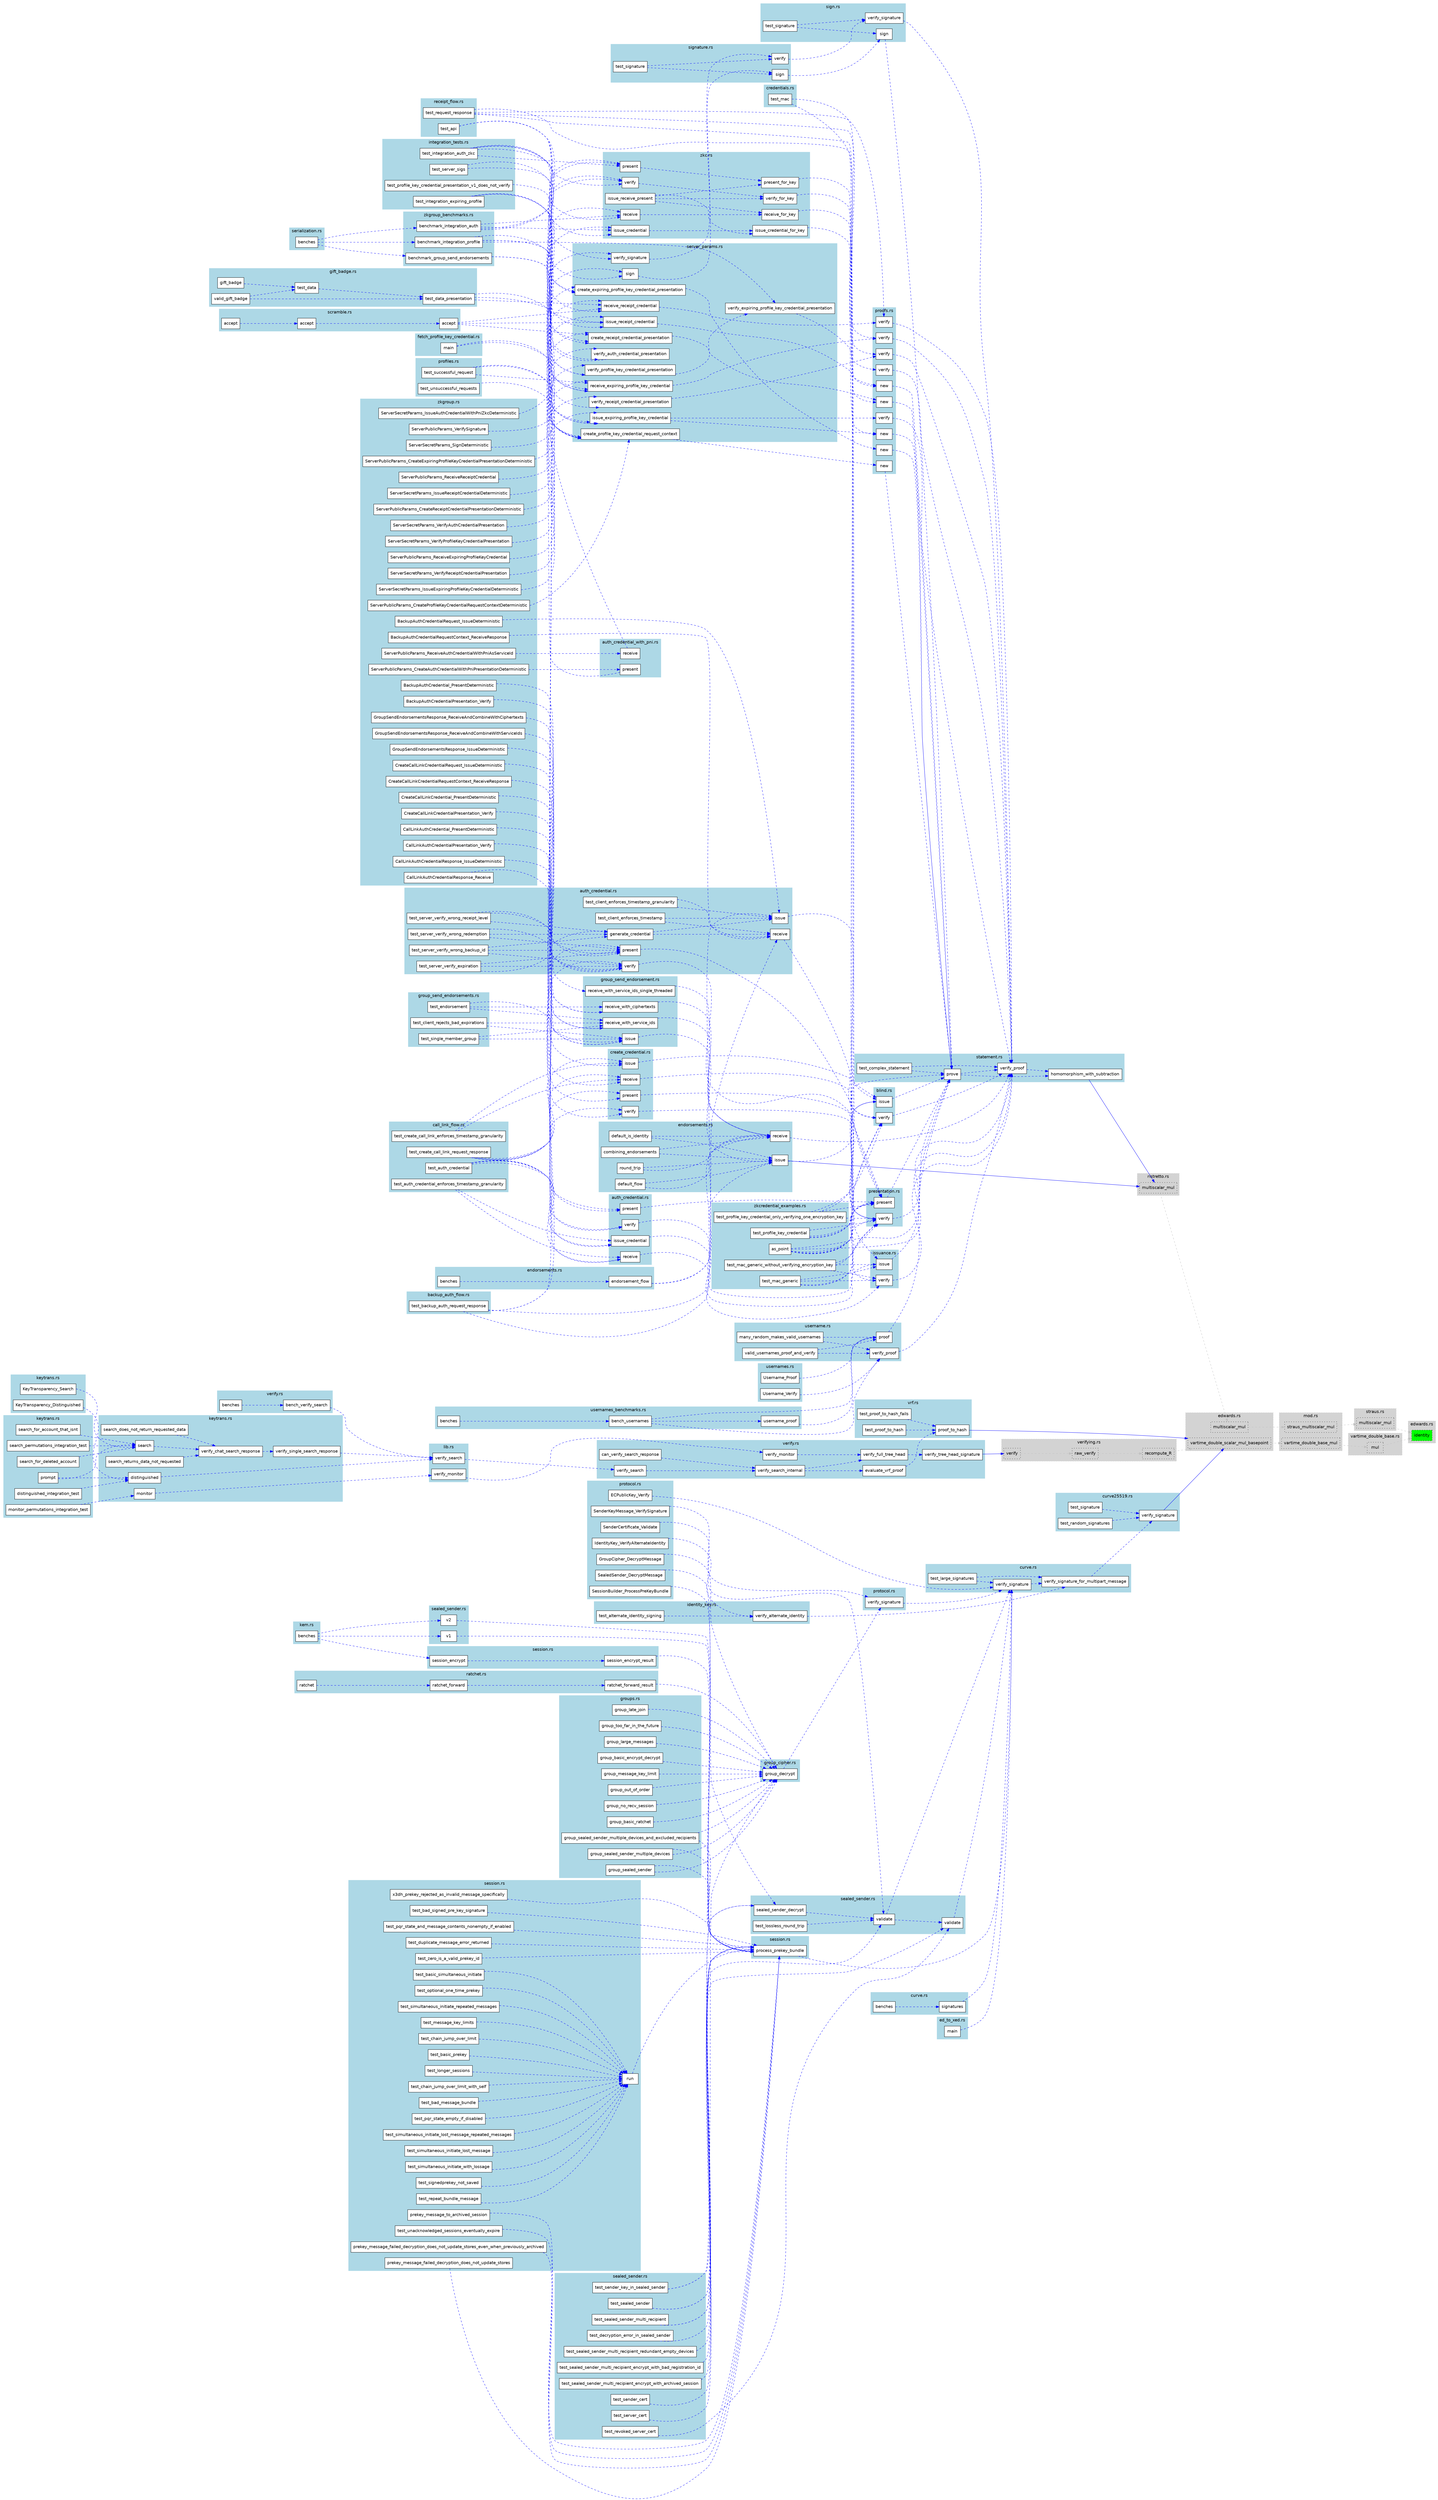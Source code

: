 digraph function_subgraph {
  rankdir=LR;
  node [shape=box, style=filled, fontname=Helvetica];
  edge [color=gray];

  subgraph cluster_0 {
    label = "mod.rs";
    style=filled;
    color=lightgrey;
    style="filled,dotted";
    fontname=Helvetica;
    "rust-analyzer cargo curve25519-dalek 4.1.3 backend/straus_multiscalar_mul()." [label="straus_multiscalar_mul", tooltip="pub fn straus_multiscalar_mul<I, J>(scalars: I, points: J) -> EdwardsPoint where     I: IntoIterator,     I::Item: core::borrow::Borrow<Scalar>,     J: IntoIterator,     J::Item: core::borrow::Borrow<...", fillcolor=lightgray, style="filled,dotted"]
    "rust-analyzer cargo curve25519-dalek 4.1.3 backend/vartime_double_base_mul()." [label="vartime_double_base_mul", tooltip="pub fn vartime_double_base_mul(a: &Scalar, A: &EdwardsPoint, b: &Scalar) -> EdwardsPoint {     match get_selected_backend() {         #[cfg(curve25519_dalek_backend = ' simd' )]         BackendKind::A...", fillcolor=lightgray, style="filled,dotted"]
  }
  subgraph cluster_1 {
    label = "edwards.rs";
    style=filled;
    color=lightgrey;
    style="filled,dotted";
    fontname=Helvetica;
    "rust-analyzer cargo curve25519-dalek 4.1.3 backend/vector/avx2/edwards/impl#[ExtendedPoint][Identity]identity()." [label="identity", tooltip="    fn identity() -> ExtendedPoint {         constants::EXTENDEDPOINT_IDENTITY     }", fillcolor=green, style="filled,dotted"]
  }
  subgraph cluster_2 {
    label = "straus.rs";
    style=filled;
    color=lightgrey;
    style="filled,dotted";
    fontname=Helvetica;
    "rust-analyzer cargo curve25519-dalek 4.1.3 backend/vector/scalar_mul/straus/spec_avx2/impl#[Straus][MultiscalarMul]multiscalar_mul()." [label="multiscalar_mul", tooltip="        fn multiscalar_mul<I, J>(scalars: I, points: J) -> EdwardsPoint         where             I: IntoIterator,             I::Item: Borrow<Scalar>,             J: IntoIterator,             J::Item...", fillcolor=lightgray, style="filled,dotted"]
  }
  subgraph cluster_3 {
    label = "vartime_double_base.rs";
    style=filled;
    color=lightgrey;
    style="filled,dotted";
    fontname=Helvetica;
    "rust-analyzer cargo curve25519-dalek 4.1.3 backend/vector/scalar_mul/vartime_double_base/spec_avx2/mul()." [label="mul", tooltip="    pub fn mul(a: &Scalar, A: &EdwardsPoint, b: &Scalar) -> EdwardsPoint {         let a_naf = a.non_adjacent_form(5);          #[cfg(feature = ' precomputed-tables' )]         let b_naf = b.non_adjac...", fillcolor=lightgray, style="filled,dotted"]
  }
  subgraph cluster_4 {
    label = "edwards.rs";
    style=filled;
    color=lightgrey;
    style="filled,dotted";
    fontname=Helvetica;
    "rust-analyzer cargo curve25519-dalek 4.1.3 edwards/impl#[EdwardsPoint][MultiscalarMul]multiscalar_mul()." [label="multiscalar_mul", tooltip="    fn multiscalar_mul<I, J>(scalars: I, points: J) -> EdwardsPoint     where         I: IntoIterator,         I::Item: Borrow<Scalar>,         J: IntoIterator,         J::Item: Borrow<EdwardsPoint>, ...", fillcolor=lightgray, style="filled,dotted"]
    "rust-analyzer cargo curve25519-dalek 4.1.3 edwards/impl#[EdwardsPoint]vartime_double_scalar_mul_basepoint()." [label="vartime_double_scalar_mul_basepoint", tooltip="    pub fn vartime_double_scalar_mul_basepoint(         a: &Scalar,         A: &EdwardsPoint,         b: &Scalar,     ) -> EdwardsPoint {         crate::backend::vartime_double_base_mul(a, A, b)     }", fillcolor=lightgray, style="filled,dotted"]
  }
  subgraph cluster_5 {
    label = "ristretto.rs";
    style=filled;
    color=lightgrey;
    style="filled,dotted";
    fontname=Helvetica;
    "rust-analyzer cargo curve25519-dalek 4.1.3 ristretto/impl#[RistrettoPoint][MultiscalarMul]multiscalar_mul()." [label="multiscalar_mul", tooltip="    fn multiscalar_mul<I, J>(scalars: I, points: J) -> RistrettoPoint     where         I: IntoIterator,         I::Item: Borrow<Scalar>,         J: IntoIterator,         J::Item: Borrow<RistrettoPoin...", fillcolor=lightgray, style="filled,dotted"]
  }
  subgraph cluster_6 {
    label = "verifying.rs";
    style=filled;
    color=lightgrey;
    style="filled,dotted";
    fontname=Helvetica;
    "rust-analyzer cargo ed25519-dalek 2.1.0 verifying/impl#[VerifyingKey]recompute_R()." [label="recompute_R", tooltip="    fn recompute_R<CtxDigest>(         &self,         context: Option<&[u8]>,         signature: &InternalSignature,         M: &[u8],     ) -> CompressedEdwardsY     where         CtxDigest: Digest<O...", fillcolor=lightgray, style="filled,dotted"]
    "rust-analyzer cargo ed25519-dalek 2.1.0 verifying/impl#[VerifyingKey][`Verifier<ed25519::Signature>`]verify()." [label="verify", tooltip="    fn verify(&self, message: &[u8], signature: &ed25519::Signature) -> Result<(), SignatureError> {         self.raw_verify::<Sha512>(message, signature)     }", fillcolor=lightgray, style="filled,dotted"]
    "rust-analyzer cargo ed25519-dalek 2.1.0 verifying/impl#[VerifyingKey]raw_verify()." [label="raw_verify", tooltip="    pub(crate) fn raw_verify<CtxDigest>(         &self,         message: &[u8],         signature: &ed25519::Signature,     ) -> Result<(), SignatureError>     where         CtxDigest: Digest<OutputSi...", fillcolor=lightgray, style="filled,dotted"]
  }
  subgraph cluster_7 {
    label = "keytrans.rs";
    style=filled;
    color=lightblue;
    fontname=Helvetica;
    "rust-analyzer cargo libsignal-bridge 0.1.0 net/keytrans/KeyTransparency_Search()." [label="KeyTransparency_Search", tooltip="async fn KeyTransparency_Search(     // TODO: it is currently possible to pass an env that does not match chat     environment: AsType<Environment, u8>,     chat_connection: &UnauthenticatedChatConnec...", fillcolor=white, style="filled"]
    "rust-analyzer cargo libsignal-bridge 0.1.0 net/keytrans/KeyTransparency_Distinguished()." [label="KeyTransparency_Distinguished", tooltip="async fn KeyTransparency_Distinguished(     // TODO: it is currently possible to pass an env that does not match chat     environment: AsType<Environment, u8>,     chat_connection: &UnauthenticatedCha...", fillcolor=white, style="filled"]
  }
  subgraph cluster_8 {
    label = "protocol.rs";
    style=filled;
    color=lightblue;
    fontname=Helvetica;
    "rust-analyzer cargo libsignal-bridge 0.1.0 protocol/SessionBuilder_ProcessPreKeyBundle()." [label="SessionBuilder_ProcessPreKeyBundle", tooltip="async fn SessionBuilder_ProcessPreKeyBundle(     bundle: &PreKeyBundle,     protocol_address: &ProtocolAddress,     session_store: &mut dyn SessionStore,     identity_key_store: &mut dyn IdentityKeySt...", fillcolor=white, style="filled"]
    "rust-analyzer cargo libsignal-bridge 0.1.0 protocol/ECPublicKey_Verify()." [label="ECPublicKey_Verify", tooltip="fn ECPublicKey_Verify(key: &PublicKey, message: &[u8], signature: &[u8]) -> bool {     key.verify_signature(message, signature) }", fillcolor=white, style="filled"]
    "rust-analyzer cargo libsignal-bridge 0.1.0 protocol/SealedSender_DecryptMessage()." [label="SealedSender_DecryptMessage", tooltip="async fn SealedSender_DecryptMessage(     message: &[u8],     trust_root: &PublicKey,     timestamp: Timestamp,     local_e164: Option<String>,     local_uuid: String,     local_device_id: u32,     se...", fillcolor=white, style="filled"]
    "rust-analyzer cargo libsignal-bridge 0.1.0 protocol/IdentityKey_VerifyAlternateIdentity()." [label="IdentityKey_VerifyAlternateIdentity", tooltip="fn IdentityKey_VerifyAlternateIdentity(     public_key: &PublicKey,     other_identity: &PublicKey,     signature: &[u8], ) -> Result<bool> {     let identity = IdentityKey::new(*public_key);     let ...", fillcolor=white, style="filled"]
    "rust-analyzer cargo libsignal-bridge 0.1.0 protocol/SenderKeyMessage_VerifySignature()." [label="SenderKeyMessage_VerifySignature", tooltip="fn SenderKeyMessage_VerifySignature(skm: &SenderKeyMessage, pubkey: &PublicKey) -> Result<bool> {     skm.verify_signature(pubkey) }", fillcolor=white, style="filled"]
    "rust-analyzer cargo libsignal-bridge 0.1.0 protocol/SenderCertificate_Validate()." [label="SenderCertificate_Validate", tooltip="fn SenderCertificate_Validate(     cert: &SenderCertificate,     key: &PublicKey,     time: Timestamp, ) -> Result<bool> {     cert.validate(key, time) }", fillcolor=white, style="filled"]
    "rust-analyzer cargo libsignal-bridge 0.1.0 protocol/GroupCipher_DecryptMessage()." [label="GroupCipher_DecryptMessage", tooltip="async fn GroupCipher_DecryptMessage(     sender: &ProtocolAddress,     message: &[u8],     store: &mut dyn SenderKeyStore, ) -> Result<Vec<u8>> {     group_decrypt(message, store, sender).await }", fillcolor=white, style="filled"]
  }
  subgraph cluster_9 {
    label = "usernames.rs";
    style=filled;
    color=lightblue;
    fontname=Helvetica;
    "rust-analyzer cargo libsignal-bridge 0.1.0 usernames/Username_Proof()." [label="Username_Proof", tooltip="pub fn Username_Proof(username: String, randomness: &[u8; 32]) -> Result<Vec<u8>, UsernameError> {     Username::new(&username)?.proof(randomness) }", fillcolor=white, style="filled"]
    "rust-analyzer cargo libsignal-bridge 0.1.0 usernames/Username_Verify()." [label="Username_Verify", tooltip="pub fn Username_Verify(     proof: &[u8],     hash: &[u8], ) -> Result<(), ::usernames::ProofVerificationFailure> {     if hash.len() != 32 {         return Err(::usernames::ProofVerificationFailure);...", fillcolor=white, style="filled"]
  }
  subgraph cluster_10 {
    label = "zkgroup.rs";
    style=filled;
    color=lightblue;
    fontname=Helvetica;
    "rust-analyzer cargo libsignal-bridge 0.1.0 zkgroup/ServerSecretParams_VerifyAuthCredentialPresentation()." [label="ServerSecretParams_VerifyAuthCredentialPresentation", tooltip="fn ServerSecretParams_VerifyAuthCredentialPresentation(     server_secret_params: &ServerSecretParams,     group_public_params: Serialized<GroupPublicParams>,     presentation_bytes: &[u8],     curren...", fillcolor=white, style="filled"]
    "rust-analyzer cargo libsignal-bridge 0.1.0 zkgroup/ServerSecretParams_IssueAuthCredentialWithPniZkcDeterministic()." [label="ServerSecretParams_IssueAuthCredentialWithPniZkcDeterministic", tooltip="fn ServerSecretParams_IssueAuthCredentialWithPniZkcDeterministic(     server_secret_params: &ServerSecretParams,     randomness: &[u8; RANDOMNESS_LEN],     aci: Aci,     pni: Pni,     redemption_time:...", fillcolor=white, style="filled"]
    "rust-analyzer cargo libsignal-bridge 0.1.0 zkgroup/ServerPublicParams_ReceiveReceiptCredential()." [label="ServerPublicParams_ReceiveReceiptCredential", tooltip="fn ServerPublicParams_ReceiveReceiptCredential(     server_public_params: &ServerPublicParams,     request_context: Serialized<ReceiptCredentialRequestContext>,     response: Serialized<ReceiptCredent...", fillcolor=white, style="filled"]
    "rust-analyzer cargo libsignal-bridge 0.1.0 zkgroup/BackupAuthCredential_PresentDeterministic()." [label="BackupAuthCredential_PresentDeterministic", tooltip="fn BackupAuthCredential_PresentDeterministic(     credential_bytes: &[u8],     server_params_bytes: &[u8],     randomness: &[u8; RANDOMNESS_LEN], ) -> Result<Vec<u8>, ZkGroupVerificationFailure> {    ...", fillcolor=white, style="filled"]
    "rust-analyzer cargo libsignal-bridge 0.1.0 zkgroup/CreateCallLinkCredential_PresentDeterministic()." [label="CreateCallLinkCredential_PresentDeterministic", tooltip="fn CreateCallLinkCredential_PresentDeterministic(     credential_bytes: &[u8],     room_id: &[u8],     user_id: Aci,     server_params_bytes: &[u8],     call_link_params_bytes: &[u8],     randomness: ...", fillcolor=white, style="filled"]
    "rust-analyzer cargo libsignal-bridge 0.1.0 zkgroup/GroupSendEndorsementsResponse_ReceiveAndCombineWithServiceIds()." [label="GroupSendEndorsementsResponse_ReceiveAndCombineWithServiceIds", tooltip="fn GroupSendEndorsementsResponse_ReceiveAndCombineWithServiceIds(     response_bytes: &[u8],     group_members: ServiceIdSequence<'_>,     local_user: ServiceId,     now: Timestamp,     group_params: ...", fillcolor=white, style="filled"]
    "rust-analyzer cargo libsignal-bridge 0.1.0 zkgroup/ServerSecretParams_VerifyReceiptCredentialPresentation()." [label="ServerSecretParams_VerifyReceiptCredentialPresentation", tooltip="fn ServerSecretParams_VerifyReceiptCredentialPresentation(     server_secret_params: &ServerSecretParams,     presentation: Serialized<ReceiptCredentialPresentation>, ) -> Result<(), ZkGroupVerificati...", fillcolor=white, style="filled"]
    "rust-analyzer cargo libsignal-bridge 0.1.0 zkgroup/ServerPublicParams_CreateAuthCredentialWithPniPresentationDeterministic()." [label="ServerPublicParams_CreateAuthCredentialWithPniPresentationDeterministic", tooltip="fn ServerPublicParams_CreateAuthCredentialWithPniPresentationDeterministic(     server_public_params: &ServerPublicParams,     randomness: &[u8; RANDOMNESS_LEN],     group_secret_params: Serialized<Gr...", fillcolor=white, style="filled"]
    "rust-analyzer cargo libsignal-bridge 0.1.0 zkgroup/BackupAuthCredentialRequest_IssueDeterministic()." [label="BackupAuthCredentialRequest_IssueDeterministic", tooltip="fn BackupAuthCredentialRequest_IssueDeterministic(     request_bytes: &[u8],     redemption_time: Timestamp,     backup_level: AsType<BackupLevel, u8>,     credential_type: AsType<BackupCredentialType...", fillcolor=white, style="filled"]
    "rust-analyzer cargo libsignal-bridge 0.1.0 zkgroup/BackupAuthCredentialRequestContext_ReceiveResponse()." [label="BackupAuthCredentialRequestContext_ReceiveResponse", tooltip="fn BackupAuthCredentialRequestContext_ReceiveResponse(     context_bytes: &[u8],     response_bytes: &[u8],     expected_redemption_time: Timestamp,     params_bytes: &[u8], ) -> Result<Vec<u8>, ZkGro...", fillcolor=white, style="filled"]
    "rust-analyzer cargo libsignal-bridge 0.1.0 zkgroup/ServerPublicParams_ReceiveAuthCredentialWithPniAsServiceId()." [label="ServerPublicParams_ReceiveAuthCredentialWithPniAsServiceId", tooltip="fn ServerPublicParams_ReceiveAuthCredentialWithPniAsServiceId(     params: &ServerPublicParams,     aci: Aci,     pni: Pni,     redemption_time: Timestamp,     auth_credential_with_pni_response_bytes:...", fillcolor=white, style="filled"]
    "rust-analyzer cargo libsignal-bridge 0.1.0 zkgroup/ServerPublicParams_CreateReceiptCredentialPresentationDeterministic()." [label="ServerPublicParams_CreateReceiptCredentialPresentationDeterministic", tooltip="fn ServerPublicParams_CreateReceiptCredentialPresentationDeterministic(     server_public_params: &ServerPublicParams,     randomness: &[u8; RANDOMNESS_LEN],     receipt_credential: Serialized<Receipt...", fillcolor=white, style="filled"]
    "rust-analyzer cargo libsignal-bridge 0.1.0 zkgroup/ServerSecretParams_VerifyProfileKeyCredentialPresentation()." [label="ServerSecretParams_VerifyProfileKeyCredentialPresentation", tooltip="fn ServerSecretParams_VerifyProfileKeyCredentialPresentation(     server_secret_params: &ServerSecretParams,     group_public_params: Serialized<GroupPublicParams>,     presentation_bytes: &[u8],     ...", fillcolor=white, style="filled"]
    "rust-analyzer cargo libsignal-bridge 0.1.0 zkgroup/CreateCallLinkCredentialRequestContext_ReceiveResponse()." [label="CreateCallLinkCredentialRequestContext_ReceiveResponse", tooltip="fn CreateCallLinkCredentialRequestContext_ReceiveResponse(     context_bytes: &[u8],     response_bytes: &[u8],     user_id: Aci,     params_bytes: &[u8], ) -> Result<Vec<u8>, ZkGroupVerificationFailu...", fillcolor=white, style="filled"]
    "rust-analyzer cargo libsignal-bridge 0.1.0 zkgroup/CreateCallLinkCredentialRequest_IssueDeterministic()." [label="CreateCallLinkCredentialRequest_IssueDeterministic", tooltip="fn CreateCallLinkCredentialRequest_IssueDeterministic(     request_bytes: &[u8],     user_id: Aci,     timestamp: Timestamp,     params_bytes: &[u8],     randomness: &[u8; RANDOMNESS_LEN], ) -> Vec<u8...", fillcolor=white, style="filled"]
    "rust-analyzer cargo libsignal-bridge 0.1.0 zkgroup/ServerPublicParams_CreateProfileKeyCredentialRequestContextDeterministic()." [label="ServerPublicParams_CreateProfileKeyCredentialRequestContextDeterministic", tooltip="fn ServerPublicParams_CreateProfileKeyCredentialRequestContextDeterministic(     server_public_params: &ServerPublicParams,     randomness: &[u8; RANDOMNESS_LEN],     user_id: Aci,     profile_key: Se...", fillcolor=white, style="filled"]
    "rust-analyzer cargo libsignal-bridge 0.1.0 zkgroup/ServerPublicParams_CreateExpiringProfileKeyCredentialPresentationDeterministic()." [label="ServerPublicParams_CreateExpiringProfileKeyCredentialPresentationDeterministic", tooltip="fn ServerPublicParams_CreateExpiringProfileKeyCredentialPresentationDeterministic(     server_public_params: &ServerPublicParams,     randomness: &[u8; RANDOMNESS_LEN],     group_secret_params: Serial...", fillcolor=white, style="filled"]
    "rust-analyzer cargo libsignal-bridge 0.1.0 zkgroup/ServerSecretParams_SignDeterministic()." [label="ServerSecretParams_SignDeterministic", tooltip="fn ServerSecretParams_SignDeterministic(     params: &ServerSecretParams,     randomness: &[u8; RANDOMNESS_LEN],     message: &[u8], ) -> [u8; SIGNATURE_LEN] {     params.sign(*randomness, message) }", fillcolor=white, style="filled"]
    "rust-analyzer cargo libsignal-bridge 0.1.0 zkgroup/CallLinkAuthCredentialPresentation_Verify()." [label="CallLinkAuthCredentialPresentation_Verify", tooltip="fn CallLinkAuthCredentialPresentation_Verify(     presentation_bytes: &[u8],     now: Timestamp,     server_params_bytes: &[u8],     call_link_params_bytes: &[u8], ) -> Result<(), ZkGroupVerificationF...", fillcolor=white, style="filled"]
    "rust-analyzer cargo libsignal-bridge 0.1.0 zkgroup/ServerPublicParams_VerifySignature()." [label="ServerPublicParams_VerifySignature", tooltip="fn ServerPublicParams_VerifySignature(     server_public_params: &ServerPublicParams,     message: &[u8],     notary_signature: &[u8; SIGNATURE_LEN], ) -> Result<(), ZkGroupVerificationFailure> {     ...", fillcolor=white, style="filled"]
    "rust-analyzer cargo libsignal-bridge 0.1.0 zkgroup/GroupSendEndorsementsResponse_ReceiveAndCombineWithCiphertexts()." [label="GroupSendEndorsementsResponse_ReceiveAndCombineWithCiphertexts", tooltip="fn GroupSendEndorsementsResponse_ReceiveAndCombineWithCiphertexts(     response_bytes: &[u8],     concatenated_group_member_ciphertexts: &[u8],     local_user_ciphertext: &[u8],     now: Timestamp,   ...", fillcolor=white, style="filled"]
    "rust-analyzer cargo libsignal-bridge 0.1.0 zkgroup/CallLinkAuthCredentialResponse_IssueDeterministic()." [label="CallLinkAuthCredentialResponse_IssueDeterministic", tooltip="fn CallLinkAuthCredentialResponse_IssueDeterministic(     user_id: Aci,     redemption_time: Timestamp,     params_bytes: &[u8],     randomness: &[u8; RANDOMNESS_LEN], ) -> Vec<u8> {     let params = ...", fillcolor=white, style="filled"]
    "rust-analyzer cargo libsignal-bridge 0.1.0 zkgroup/ServerPublicParams_ReceiveExpiringProfileKeyCredential()." [label="ServerPublicParams_ReceiveExpiringProfileKeyCredential", tooltip="fn ServerPublicParams_ReceiveExpiringProfileKeyCredential(     server_public_params: &ServerPublicParams,     request_context: Serialized<ProfileKeyCredentialRequestContext>,     response: Serialized<...", fillcolor=white, style="filled"]
    "rust-analyzer cargo libsignal-bridge 0.1.0 zkgroup/CallLinkAuthCredentialResponse_Receive()." [label="CallLinkAuthCredentialResponse_Receive", tooltip="fn CallLinkAuthCredentialResponse_Receive(     response_bytes: &[u8],     user_id: Aci,     redemption_time: Timestamp,     params_bytes: &[u8], ) -> Result<Vec<u8>, ZkGroupVerificationFailure> {     ...", fillcolor=white, style="filled"]
    "rust-analyzer cargo libsignal-bridge 0.1.0 zkgroup/BackupAuthCredentialPresentation_Verify()." [label="BackupAuthCredentialPresentation_Verify", tooltip="fn BackupAuthCredentialPresentation_Verify(     presentation_bytes: &[u8],     now: Timestamp,     server_params_bytes: &[u8], ) -> Result<(), ZkGroupVerificationFailure> {     let presentation = binc...", fillcolor=white, style="filled"]
    "rust-analyzer cargo libsignal-bridge 0.1.0 zkgroup/CallLinkAuthCredential_PresentDeterministic()." [label="CallLinkAuthCredential_PresentDeterministic", tooltip="fn CallLinkAuthCredential_PresentDeterministic(     credential_bytes: &[u8],     user_id: Aci,     redemption_time: Timestamp,     server_params_bytes: &[u8],     call_link_params_bytes: &[u8],     ra...", fillcolor=white, style="filled"]
    "rust-analyzer cargo libsignal-bridge 0.1.0 zkgroup/ServerSecretParams_IssueReceiptCredentialDeterministic()." [label="ServerSecretParams_IssueReceiptCredentialDeterministic", tooltip="fn ServerSecretParams_IssueReceiptCredentialDeterministic(     server_secret_params: &ServerSecretParams,     randomness: &[u8; RANDOMNESS_LEN],     request: Serialized<ReceiptCredentialRequest>,     ...", fillcolor=white, style="filled"]
    "rust-analyzer cargo libsignal-bridge 0.1.0 zkgroup/CreateCallLinkCredentialPresentation_Verify()." [label="CreateCallLinkCredentialPresentation_Verify", tooltip="fn CreateCallLinkCredentialPresentation_Verify(     presentation_bytes: &[u8],     room_id: &[u8],     now: Timestamp,     server_params_bytes: &[u8],     call_link_params_bytes: &[u8], ) -> Result<()...", fillcolor=white, style="filled"]
    "rust-analyzer cargo libsignal-bridge 0.1.0 zkgroup/ServerSecretParams_IssueExpiringProfileKeyCredentialDeterministic()." [label="ServerSecretParams_IssueExpiringProfileKeyCredentialDeterministic", tooltip="fn ServerSecretParams_IssueExpiringProfileKeyCredentialDeterministic(     server_secret_params: &ServerSecretParams,     randomness: &[u8; RANDOMNESS_LEN],     request: Serialized<ProfileKeyCredential...", fillcolor=white, style="filled"]
    "rust-analyzer cargo libsignal-bridge 0.1.0 zkgroup/GroupSendEndorsementsResponse_IssueDeterministic()." [label="GroupSendEndorsementsResponse_IssueDeterministic", tooltip="fn GroupSendEndorsementsResponse_IssueDeterministic(     concatenated_group_member_ciphertexts: &[u8],     key_pair: &[u8],     randomness: &[u8; RANDOMNESS_LEN], ) -> Vec<u8> {     assert!(concatenat...", fillcolor=white, style="filled"]
  }
  subgraph cluster_11 {
    label = "curve.rs";
    style=filled;
    color=lightblue;
    fontname=Helvetica;
    "rust-analyzer cargo libsignal-core 0.1.0 benches()." [label="benches", tooltip="criterion_group!(benches, generation, key_agreement, signatures);  criterion_main!(benches);", fillcolor=white, style="filled"]
    "rust-analyzer cargo libsignal-core 0.1.0 signatures()." [label="signatures", tooltip="pub fn signatures(c: &mut Criterion) {     let rng = &mut rng();     let alice_key = KeyPair::generate(rng);     let mut some_data = [0; 1024];     rng.fill(&mut some_data);      c.bench_function(' ge...", fillcolor=white, style="filled"]
  }
  subgraph cluster_12 {
    label = "ed_to_xed.rs";
    style=filled;
    color=lightblue;
    fontname=Helvetica;
    "rust-analyzer cargo libsignal-core 0.1.0 main()." [label="main", tooltip="fn main() {     let mut input = vec![];     std::io::stdin()         .read_to_end(&mut input)         .expect(' can read input' );     let key = boring::pkey::PKey::public_key_from_pem(&input).expect(...", fillcolor=white, style="filled"]
  }
  subgraph cluster_13 {
    label = "curve.rs";
    style=filled;
    color=lightblue;
    fontname=Helvetica;
    "rust-analyzer cargo libsignal-core 0.1.0 curve/tests/test_large_signatures()." [label="test_large_signatures", tooltip="    fn test_large_signatures() -> Result<(), CurveError> {         let mut csprng = OsRng.unwrap_err();         let key_pair = KeyPair::generate(&mut csprng);         let mut message = [0u8; 1024 * 10...", fillcolor=white, style="filled"]
    "rust-analyzer cargo libsignal-core 0.1.0 curve/impl#[PublicKey]verify_signature()." [label="verify_signature", tooltip="    pub fn verify_signature(&self, message: &[u8], signature: &[u8]) -> bool {         self.verify_signature_for_multipart_message(&[message], signature)     }", fillcolor=white, style="filled"]
    "rust-analyzer cargo libsignal-core 0.1.0 curve/impl#[PublicKey]verify_signature_for_multipart_message()." [label="verify_signature_for_multipart_message", tooltip="    pub fn verify_signature_for_multipart_message(         &self,         message: &[&[u8]],         signature: &[u8],     ) -> bool {         match &self.key {             PublicKeyData::DjbPublicKey...", fillcolor=white, style="filled"]
  }
  subgraph cluster_14 {
    label = "curve25519.rs";
    style=filled;
    color=lightblue;
    fontname=Helvetica;
    "rust-analyzer cargo libsignal-core 0.1.0 curve/curve25519/tests/test_signature()." [label="test_signature", tooltip="    fn test_signature() {         let alice_identity_private: [u8; PRIVATE_KEY_LENGTH] = [             0xc0, 0x97, 0x24, 0x84, 0x12, 0xe5, 0x8b, 0xf0, 0x5d, 0xf4, 0x87, 0x96, 0x82, 0x05,             0...", fillcolor=white, style="filled"]
    "rust-analyzer cargo libsignal-core 0.1.0 curve/curve25519/impl#[PrivateKey]verify_signature()." [label="verify_signature", tooltip="    pub fn verify_signature(         their_public_key: &[u8; PUBLIC_KEY_LENGTH],         message: &[&[u8]],         signature: &[u8; SIGNATURE_LENGTH],     ) -> bool {         let mont_point = Montgom...", fillcolor=white, style="filled"]
    "rust-analyzer cargo libsignal-core 0.1.0 curve/curve25519/tests/test_random_signatures()." [label="test_random_signatures", tooltip="    fn test_random_signatures() {         let mut csprng = OsRng.unwrap_err();         for _ in 0..50 {             let mut message = [0u8; 64];             csprng.fill_bytes(&mut message);           ...", fillcolor=white, style="filled"]
  }
  subgraph cluster_15 {
    label = "verify.rs";
    style=filled;
    color=lightblue;
    fontname=Helvetica;
    "rust-analyzer cargo libsignal-keytrans 0.0.1 bench_verify_search()." [label="bench_verify_search", tooltip="fn bench_verify_search(c: &mut Criterion) {     let sig_key = VerifyingKey::from_bytes(&hex!(         ' ac0de1fd7f33552bbeb6ebc12b9d4ea10bf5f025c45073d3fb5f5648955a749e'      ))     .unwrap();     let...", fillcolor=white, style="filled"]
    "rust-analyzer cargo libsignal-keytrans 0.0.1 benches()." [label="benches", tooltip="criterion_group!(benches, bench_verify_search); criterion_main!(benches);", fillcolor=white, style="filled"]
  }
  subgraph cluster_16 {
    label = "lib.rs";
    style=filled;
    color=lightblue;
    fontname=Helvetica;
    "rust-analyzer cargo libsignal-keytrans 0.0.1 impl#[KeyTransparency]verify_monitor()." [label="verify_monitor", tooltip="    pub fn verify_monitor<'a>(         &'a self,         request: &'a MonitorRequest,         response: &'a MonitorResponse,         context: MonitorContext,         now: SystemTime,     ) -> Result<M...", fillcolor=white, style="filled"]
    "rust-analyzer cargo libsignal-keytrans 0.0.1 impl#[KeyTransparency]verify_search()." [label="verify_search", tooltip="    pub fn verify_search(         &self,         request: SlimSearchRequest,         response: FullSearchResponse,         context: SearchContext,         force_monitor: bool,         now: SystemTime,...", fillcolor=white, style="filled"]
  }
  subgraph cluster_17 {
    label = "verify.rs";
    style=filled;
    color=lightblue;
    fontname=Helvetica;
    "rust-analyzer cargo libsignal-keytrans 0.0.1 verify/verify_monitor()." [label="verify_monitor", tooltip="pub fn verify_monitor<'a>(     config: &'a PublicConfig,     req: &'a MonitorRequest,     res: &'a MonitorResponse,     context: MonitorContext,     now: SystemTime, ) -> Result<MonitorStateUpdate> { ...", fillcolor=white, style="filled"]
    "rust-analyzer cargo libsignal-keytrans 0.0.1 verify/verify_full_tree_head()." [label="verify_full_tree_head", tooltip="fn verify_full_tree_head(     config: &PublicConfig,     fth: &FullTreeHead,     root: [u8; 32],     last_tree_head: Option<&LastTreeHead>,     last_distinguished_tree_head: Option<&LastTreeHead>,    ...", fillcolor=white, style="filled"]
    "rust-analyzer cargo libsignal-keytrans 0.0.1 verify/verify_search_internal()." [label="verify_search_internal", tooltip="fn verify_search_internal(     config: &PublicConfig,     req: SlimSearchRequest,     res: FullSearchResponse,     context: SearchContext,     monitor: bool,     now: SystemTime, ) -> Result<SearchSta...", fillcolor=white, style="filled"]
    "rust-analyzer cargo libsignal-keytrans 0.0.1 verify/evaluate_vrf_proof()." [label="evaluate_vrf_proof", tooltip="fn evaluate_vrf_proof(     proof: &[u8],     vrf_key: &vrf::PublicKey,     search_key: &[u8], ) -> Result<[u8; 32]> {     let proof = proof.try_into().map_err(|_| MalformedProof)?;     Ok(vrf_key.proo...", fillcolor=white, style="filled"]
    "rust-analyzer cargo libsignal-keytrans 0.0.1 verify/verify_tree_head_signature()." [label="verify_tree_head_signature", tooltip="fn verify_tree_head_signature(     config: &PublicConfig,     head: &SingleSignatureTreeHead,     root: &[u8; 32],     verifying_key: &VerifyingKey, ) -> Result<()> {     let raw = marshal_tree_head_t...", fillcolor=white, style="filled"]
    "rust-analyzer cargo libsignal-keytrans 0.0.1 verify/test/can_verify_search_response()." [label="can_verify_search_response", tooltip="    fn can_verify_search_response() {         let sig_key = VerifyingKey::from_bytes(&hex!(             ' ac0de1fd7f33552bbeb6ebc12b9d4ea10bf5f025c45073d3fb5f5648955a749e'          ))         .unwrap(...", fillcolor=white, style="filled"]
    "rust-analyzer cargo libsignal-keytrans 0.0.1 verify/verify_search()." [label="verify_search", tooltip="pub fn verify_search(     config: &PublicConfig,     req: SlimSearchRequest,     res: FullSearchResponse,     context: SearchContext,     force_monitor: bool,     now: SystemTime, ) -> Result<SearchSt...", fillcolor=white, style="filled"]
  }
  subgraph cluster_18 {
    label = "vrf.rs";
    style=filled;
    color=lightblue;
    fontname=Helvetica;
    "rust-analyzer cargo libsignal-keytrans 0.0.1 vrf/impl#[PublicKey]proof_to_hash()." [label="proof_to_hash", tooltip="    pub fn proof_to_hash(&self, m: &[u8], proof: &[u8; 80]) -> Result<[u8; 32]> {         // Decode proof into its component parts: gamma, c, and s.         let gamma = CompressedEdwardsY(proof[..32]....", fillcolor=white, style="filled"]
    "rust-analyzer cargo libsignal-keytrans 0.0.1 vrf/tests/test_proof_to_hash_fails()." [label="test_proof_to_hash_fails", tooltip="    fn test_proof_to_hash_fails() {         for v in TEST_VECTORS {             let pk = PublicKey::try_from(v.pk).unwrap();              assert!(pk.proof_to_hash(b' a' , &v.pi).is_err());            ...", fillcolor=white, style="filled"]
    "rust-analyzer cargo libsignal-keytrans 0.0.1 vrf/tests/test_proof_to_hash()." [label="test_proof_to_hash", tooltip="    fn test_proof_to_hash() {         for v in TEST_VECTORS {             let pk = PublicKey::try_from(v.pk).unwrap();             let index = pk.proof_to_hash(v.alpha, &v.pi).unwrap();             as...", fillcolor=white, style="filled"]
  }
  subgraph cluster_19 {
    label = "gift_badge.rs";
    style=filled;
    color=lightblue;
    fontname=Helvetica;
    "rust-analyzer cargo libsignal-message-backup 0.1.0 backup/chat/gift_badge/test/gift_badge()." [label="gift_badge", tooltip="    fn gift_badge(modifier: impl FnOnce(&mut proto::GiftBadge)) -> Result<(), GiftBadgeError> {         let mut gift_badge = proto::GiftBadge::test_data();         modifier(&mut gift_badge);         G...", fillcolor=white, style="filled"]
    "rust-analyzer cargo libsignal-message-backup 0.1.0 backup/chat/gift_badge/test/valid_gift_badge()." [label="valid_gift_badge", tooltip="    fn valid_gift_badge() {         assert_eq!(             proto::GiftBadge::test_data().try_into(),             Ok(GiftBadge::Valid {                 receipt_credential_presentation: proto::GiftBadg...", fillcolor=white, style="filled"]
    "rust-analyzer cargo libsignal-message-backup 0.1.0 backup/chat/gift_badge/test/impl#[`proto::GiftBadge`]test_data_presentation()." [label="test_data_presentation", tooltip="        fn test_data_presentation() -> ReceiptCredentialPresentation {             const RANDOMNESS: [u8; RANDOMNESS_LEN] = [33; 32];              let server_params = zkgroup::ServerSecretParams::gene...", fillcolor=white, style="filled"]
    "rust-analyzer cargo libsignal-message-backup 0.1.0 backup/chat/gift_badge/test/impl#[`proto::GiftBadge`]test_data()." [label="test_data", tooltip="        fn test_data() -> Self {             Self {                 receiptCredentialPresentation: zkgroup::serialize(&Self::test_data_presentation()),                 state: proto::gift_badge::State:...", fillcolor=white, style="filled"]
  }
  subgraph cluster_20 {
    label = "scramble.rs";
    style=filled;
    color=lightblue;
    fontname=Helvetica;
    "rust-analyzer cargo libsignal-message-backup 0.1.0 scramble/impl#[`proto::Frame`][`Visit<Scrambler>`]accept()." [label="accept", tooltip="    fn accept(&mut self, visitor: &mut Scrambler) {         let Self {             item,             special_fields: _,         } = self;          if let Some(item) = item {             use proto::fra...", fillcolor=white, style="filled"]
    "rust-analyzer cargo libsignal-message-backup 0.1.0 scramble/impl#[`proto::ChatItem`][`Visit<Scrambler>`]accept()." [label="accept", tooltip="    fn accept(&mut self, visitor: &mut Scrambler) {         let Self {             chatId: _,             authorId: _,             dateSent: _,             expireStartDate: _,             expiresInMs:...", fillcolor=white, style="filled"]
    "rust-analyzer cargo libsignal-message-backup 0.1.0 scramble/impl#[`proto::GiftBadge`][`Visit<Scrambler>`]accept()." [label="accept", tooltip="    fn accept(&mut self, visitor: &mut Scrambler) {         let Self {             receiptCredentialPresentation,             state: _,             special_fields: _,         } = self;          if let...", fillcolor=white, style="filled"]
  }
  subgraph cluster_21 {
    label = "fetch_profile_key_credential.rs";
    style=filled;
    color=lightblue;
    fontname=Helvetica;
    "rust-analyzer cargo libsignal-net-chat 0.1.0 main()." [label="main", tooltip="async fn main() -> anyhow::Result<()> {     env_logger::builder()         .filter_module(module_path!(), log::LevelFilter::Info)         .parse_default_env()         .init();      let Config {        ...", fillcolor=white, style="filled"]
  }
  subgraph cluster_22 {
    label = "keytrans.rs";
    style=filled;
    color=lightblue;
    fontname=Helvetica;
    "rust-analyzer cargo libsignal-net-chat 0.1.0 api/keytrans/test/search_does_not_return_requested_data()." [label="search_does_not_return_requested_data", tooltip="    fn search_does_not_return_requested_data(skip: &[AccountDataField]) {         let valid_at = SystemTime::UNIX_EPOCH + CHAT_SEARCH_RESPONSE_VALID_AT;          let aci = test_account::aci();        ...", fillcolor=white, style="filled"]
    "rust-analyzer cargo libsignal-net-chat 0.1.0 api/keytrans/verify_single_search_response()." [label="verify_single_search_response", tooltip="fn verify_single_search_response(     kt: &KeyTransparency,     search_key: Vec<u8>,     response: CondensedTreeSearchResponse,     monitoring_data: Option<MonitoringData>,     full_tree_head: &FullTr...", fillcolor=white, style="filled"]
    "rust-analyzer cargo libsignal-net-chat 0.1.0 api/keytrans/verify_chat_search_response()." [label="verify_chat_search_response", tooltip="fn verify_chat_search_response(     kt: &KeyTransparency,     aci: &Aci,     e164: Option<E164>,     username_hash: Option<UsernameHash>,     stored_account_data: Option<AccountData>,     chat_search_...", fillcolor=white, style="filled"]
    "rust-analyzer cargo libsignal-net-chat 0.1.0 api/keytrans/impl#[`KeyTransparencyClient<'_>`][UnauthenticatedChatApi]monitor()." [label="monitor", tooltip="    async fn monitor(         &self,         aci: &Aci,         e164: Option<E164>,         username_hash: Option<UsernameHash<'_>>,         account_data: AccountData,         last_distinguished_tree_...", fillcolor=white, style="filled"]
    "rust-analyzer cargo libsignal-net-chat 0.1.0 api/keytrans/impl#[`KeyTransparencyClient<'_>`][UnauthenticatedChatApi]distinguished()." [label="distinguished", tooltip="    async fn distinguished(         &self,         last_distinguished: Option<LastTreeHead>,     ) -> Result<SearchStateUpdate, RequestError<Error>> {         let ChatDistinguishedResponse {          ...", fillcolor=white, style="filled"]
    "rust-analyzer cargo libsignal-net-chat 0.1.0 api/keytrans/test/search_returns_data_not_requested()." [label="search_returns_data_not_requested", tooltip="    fn search_returns_data_not_requested(skip: &[AccountDataField]) {         let valid_at = SystemTime::UNIX_EPOCH + CHAT_SEARCH_RESPONSE_VALID_AT;          let aci = test_account::aci();         let...", fillcolor=white, style="filled"]
    "rust-analyzer cargo libsignal-net-chat 0.1.0 api/keytrans/impl#[`KeyTransparencyClient<'_>`][UnauthenticatedChatApi]search()." [label="search", tooltip="    async fn search(         &self,         aci: &Aci,         aci_identity_key: &PublicKey,         e164: Option<(E164, Vec<u8>)>,         username_hash: Option<UsernameHash<'_>>,         stored_acco...", fillcolor=white, style="filled"]
  }
  subgraph cluster_23 {
    label = "keytrans.rs";
    style=filled;
    color=lightblue;
    fontname=Helvetica;
    "rust-analyzer cargo libsignal-net-chat 0.1.0 ws/keytrans/test/monitor_permutations_integration_test()." [label="monitor_permutations_integration_test", tooltip="    async fn monitor_permutations_integration_test(use_e164: bool, use_username_hash: bool) {         if std::env::var(' LIBSIGNAL_TESTING_RUN_NONHERMETIC_TESTS' ).is_err() {             println!(' SK...", fillcolor=white, style="filled"]
    "rust-analyzer cargo libsignal-net-chat 0.1.0 ws/keytrans/test/search_for_deleted_account()." [label="search_for_deleted_account", tooltip="    async fn search_for_deleted_account() {         if std::env::var(' LIBSIGNAL_TESTING_RUN_NONHERMETIC_TESTS' ).is_err() {             println!(' SKIPPED: running integration tests is not enabled' )...", fillcolor=white, style="filled"]
    "rust-analyzer cargo libsignal-net-chat 0.1.0 ws/keytrans/test/distinguished_integration_test()." [label="distinguished_integration_test", tooltip="    async fn distinguished_integration_test(have_last_distinguished: bool) {         if std::env::var(' LIBSIGNAL_TESTING_RUN_NONHERMETIC_TESTS' ).is_err() {             println!(' SKIPPED: running in...", fillcolor=white, style="filled"]
    "rust-analyzer cargo libsignal-net-chat 0.1.0 ws/keytrans/test/search_for_account_that_isnt()." [label="search_for_account_that_isnt", tooltip="    async fn search_for_account_that_isnt() {         if std::env::var(' LIBSIGNAL_TESTING_RUN_NONHERMETIC_TESTS' ).is_err() {             println!(' SKIPPED: running integration tests is not enabled'...", fillcolor=white, style="filled"]
    "rust-analyzer cargo libsignal-net-chat 0.1.0 ws/keytrans/test/search_permutations_integration_test()." [label="search_permutations_integration_test", tooltip="    async fn search_permutations_integration_test(use_e164: bool, use_username_hash: bool) {         if std::env::var(' LIBSIGNAL_TESTING_RUN_NONHERMETIC_TESTS' ).is_err() {             println!(' SKI...", fillcolor=white, style="filled"]
    "rust-analyzer cargo libsignal-net-chat 0.1.0 ws/keytrans/test_support/prompt()." [label="prompt", tooltip="        fn prompt(text: &str) {             println!(' {} >' , text);              let mut input = String::new();              std::io::stdin()                 .read_line(&mut input)                 ....", fillcolor=white, style="filled"]
  }
  subgraph cluster_24 {
    label = "profiles.rs";
    style=filled;
    color=lightblue;
    fontname=Helvetica;
    "rust-analyzer cargo libsignal-net-chat 0.1.0 ws/profiles/test/test_successful_request()." [label="test_successful_request", tooltip="    async fn test_successful_request() {         let randomness = zkgroup::TEST_ARRAY_32;         let server_params = zkgroup::ServerSecretParams::generate(randomness);         let aci = Aci::parse_fr...", fillcolor=white, style="filled"]
    "rust-analyzer cargo libsignal-net-chat 0.1.0 ws/profiles/test/test_unsuccessful_requests()." [label="test_unsuccessful_requests", tooltip="    async fn test_unsuccessful_requests(         response: chat::Response,     ) -> RequestError<ProfileKeyCredentialRequestError> {         let randomness = zkgroup::TEST_ARRAY_32;         let server...", fillcolor=white, style="filled"]
  }
  subgraph cluster_25 {
    label = "sign.rs";
    style=filled;
    color=lightblue;
    fontname=Helvetica;
    "rust-analyzer cargo poksho 0.7.0 sign/tests/test_signature()." [label="test_signature", tooltip="    fn test_signature() {         let mut block64 = [0u8; 64];         let mut block32 = [0u8; 32];         let mut block100 = [0u8; 100];         for i in 0..32 {             block32[i] = i as u8;   ...", fillcolor=white, style="filled"]
    "rust-analyzer cargo poksho 0.7.0 sign/verify_signature()." [label="verify_signature", tooltip="pub fn verify_signature(     signature: &[u8],     public_key: RistrettoPoint,     message: &[u8], ) -> Result<(), PokshoError> {     let mut st = Statement::new();     st.add(' public_key' , &[(' pri...", fillcolor=white, style="filled"]
    "rust-analyzer cargo poksho 0.7.0 sign/sign()." [label="sign", tooltip="pub fn sign(     private_key: Scalar,     public_key: RistrettoPoint,     message: &[u8],     randomness: &[u8], ) -> Result<Vec<u8>, PokshoError> {     let mut st = Statement::new();     st.add(' pub...", fillcolor=white, style="filled"]
  }
  subgraph cluster_26 {
    label = "statement.rs";
    style=filled;
    color=lightblue;
    fontname=Helvetica;
    "rust-analyzer cargo poksho 0.7.0 statement/impl#[Statement]verify_proof()." [label="verify_proof", tooltip="    pub fn verify_proof(         &self,         proof_bytes: &[u8],         point_args: &PointArgs,         message: &[u8],     ) -> Result<(), PokshoError> {         let proof = Proof::from_slice(pro...", fillcolor=white, style="filled"]
    "rust-analyzer cargo poksho 0.7.0 statement/impl#[Statement]homomorphism_with_subtraction()." [label="homomorphism_with_subtraction", tooltip="    fn homomorphism_with_subtraction(         &self,         g1: &[Scalar],         all_points: &[RistrettoPoint],         challenge: Option<Scalar>,     ) -> G2 {         self.equations             ....", fillcolor=white, style="filled"]
    "rust-analyzer cargo poksho 0.7.0 statement/tests/test_complex_statement()." [label="test_complex_statement", tooltip="    fn test_complex_statement() {         let mut block32 = [0u8; 32];         let mut block64a = [0u8; 64];         let mut block64b = [0u8; 64];         let mut block64c = [0u8; 64];         let mut...", fillcolor=white, style="filled"]
    "rust-analyzer cargo poksho 0.7.0 statement/impl#[Statement]prove()." [label="prove", tooltip="    pub fn prove(         &self,         scalar_args: &ScalarArgs,         point_args: &PointArgs,         message: &[u8],         randomness: &[u8], // must be 32 bytes     ) -> Result<Vec<u8>, Poksh...", fillcolor=white, style="filled"]
  }
  subgraph cluster_27 {
    label = "kem.rs";
    style=filled;
    color=lightblue;
    fontname=Helvetica;
    "rust-analyzer cargo libsignal-protocol 0.1.0 benches()." [label="benches", tooltip="criterion_group!(benches, bench_kem); criterion_main!(benches);", fillcolor=white, style="filled"]
  }
  subgraph cluster_28 {
    label = "ratchet.rs";
    style=filled;
    color=lightblue;
    fontname=Helvetica;
    "rust-analyzer cargo libsignal-protocol 0.1.0 ratchet()." [label="ratchet", tooltip="criterion_group!(ratchet, ratchet_forward);  criterion_main!(ratchet);", fillcolor=white, style="filled"]
    "rust-analyzer cargo libsignal-protocol 0.1.0 ratchet_forward_result()." [label="ratchet_forward_result", tooltip="pub fn ratchet_forward_result(c: &mut Criterion) -> Result<(), SignalProtocolError> {     let mut group = c.benchmark_group(' ratchet' );     group.sampling_mode(SamplingMode::Flat);     group.sample_...", fillcolor=white, style="filled"]
    "rust-analyzer cargo libsignal-protocol 0.1.0 ratchet_forward()." [label="ratchet_forward", tooltip="pub fn ratchet_forward(c: &mut Criterion) {     ratchet_forward_result(c).expect(' success' ); }", fillcolor=white, style="filled"]
  }
  subgraph cluster_29 {
    label = "sealed_sender.rs";
    style=filled;
    color=lightblue;
    fontname=Helvetica;
    "rust-analyzer cargo libsignal-protocol 0.1.0 v2()." [label="v2", tooltip="pub fn v2(c: &mut Criterion) {     let mut rng = OsRng.unwrap_err();      let alice_address = ProtocolAddress::new(         ' 9d0652a3-dcc3-4d11-975f-74d61598733f' .to_owned(),         DeviceId::new(1...", fillcolor=white, style="filled"]
    "rust-analyzer cargo libsignal-protocol 0.1.0 v1()." [label="v1", tooltip="pub fn v1(c: &mut Criterion) {     let mut rng = OsRng.unwrap_err();      let alice_address = ProtocolAddress::new(         ' 9d0652a3-dcc3-4d11-975f-74d61598733f' .to_owned(),         DeviceId::new(1...", fillcolor=white, style="filled"]
  }
  subgraph cluster_30 {
    label = "session.rs";
    style=filled;
    color=lightblue;
    fontname=Helvetica;
    "rust-analyzer cargo libsignal-protocol 0.1.0 session_encrypt()." [label="session_encrypt", tooltip="pub fn session_encrypt(c: &mut Criterion) {     session_encrypt_result(c).expect(' success' ); }", fillcolor=white, style="filled"]
    "rust-analyzer cargo libsignal-protocol 0.1.0 session_encrypt_result()." [label="session_encrypt_result", tooltip="pub fn session_encrypt_result(c: &mut Criterion) -> Result<(), SignalProtocolError> {     let (alice_session_record, bob_session_record) = support::initialize_sessions_v4()?;      let alice_address = ...", fillcolor=white, style="filled"]
  }
  subgraph cluster_31 {
    label = "group_cipher.rs";
    style=filled;
    color=lightblue;
    fontname=Helvetica;
    "rust-analyzer cargo libsignal-protocol 0.1.0 group_cipher/group_decrypt()." [label="group_decrypt", tooltip="pub async fn group_decrypt(     skm_bytes: &[u8],     sender_key_store: &mut dyn SenderKeyStore,     sender: &ProtocolAddress, ) -> Result<Vec<u8>> {     let skm = SenderKeyMessage::try_from(skm_bytes...", fillcolor=white, style="filled"]
  }
  subgraph cluster_32 {
    label = "identity_key.rs";
    style=filled;
    color=lightblue;
    fontname=Helvetica;
    "rust-analyzer cargo libsignal-protocol 0.1.0 identity_key/impl#[IdentityKey]verify_alternate_identity()." [label="verify_alternate_identity", tooltip="    pub fn verify_alternate_identity(&self, other: &IdentityKey, signature: &[u8]) -> Result<bool> {         Ok(self.public_key.verify_signature_for_multipart_message(             &[                 A...", fillcolor=white, style="filled"]
    "rust-analyzer cargo libsignal-protocol 0.1.0 identity_key/tests/test_alternate_identity_signing()." [label="test_alternate_identity_signing", tooltip="    fn test_alternate_identity_signing() -> Result<()> {         let mut rng = OsRng.unwrap_err();         let primary = IdentityKeyPair::generate(&mut rng);         let secondary = IdentityKeyPair::g...", fillcolor=white, style="filled"]
  }
  subgraph cluster_33 {
    label = "protocol.rs";
    style=filled;
    color=lightblue;
    fontname=Helvetica;
    "rust-analyzer cargo libsignal-protocol 0.1.0 protocol/impl#[SenderKeyMessage]verify_signature()." [label="verify_signature", tooltip="    pub fn verify_signature(&self, signature_key: &PublicKey) -> Result<bool> {         let valid = signature_key.verify_signature(             &self.serialized[..self.serialized.len() - Self::SIGNATU...", fillcolor=white, style="filled"]
  }
  subgraph cluster_34 {
    label = "sealed_sender.rs";
    style=filled;
    color=lightblue;
    fontname=Helvetica;
    "rust-analyzer cargo libsignal-protocol 0.1.0 sealed_sender/impl#[SenderCertificate]validate()." [label="validate", tooltip="    pub fn validate(&self, trust_root: &PublicKey, validation_time: Timestamp) -> Result<bool> {         if !self.signer.validate(trust_root)? {             log::error!(                 ' sender certi...", fillcolor=white, style="filled"]
    "rust-analyzer cargo libsignal-protocol 0.1.0 sealed_sender/impl#[ServerCertificate]validate()." [label="validate", tooltip="    pub fn validate(&self, trust_root: &PublicKey) -> Result<bool> {         if REVOKED_SERVER_CERTIFICATE_KEY_IDS.contains(&self.key_id()?) {             log::error!(                 ' received serve...", fillcolor=white, style="filled"]
    "rust-analyzer cargo libsignal-protocol 0.1.0 sealed_sender/sealed_sender_decrypt()." [label="sealed_sender_decrypt", tooltip="pub async fn sealed_sender_decrypt(     ciphertext: &[u8],     trust_root: &PublicKey,     timestamp: Timestamp,     local_e164: Option<String>,     local_uuid: String,     local_device_id: DeviceId, ...", fillcolor=white, style="filled"]
    "rust-analyzer cargo libsignal-protocol 0.1.0 sealed_sender/test_lossless_round_trip()." [label="test_lossless_round_trip", tooltip="fn test_lossless_round_trip() -> Result<()> {     let trust_root = PrivateKey::deserialize(&[0u8; 32])?;      // To test a hypothetical addition of a new field:     //     // Step 1: temporarily add a...", fillcolor=white, style="filled"]
  }
  subgraph cluster_35 {
    label = "session.rs";
    style=filled;
    color=lightblue;
    fontname=Helvetica;
    "rust-analyzer cargo libsignal-protocol 0.1.0 session/process_prekey_bundle()." [label="process_prekey_bundle", tooltip="pub async fn process_prekey_bundle<R: Rng + CryptoRng>(     remote_address: &ProtocolAddress,     session_store: &mut dyn SessionStore,     identity_store: &mut dyn IdentityKeyStore,     bundle: &PreK...", fillcolor=white, style="filled"]
  }
  subgraph cluster_36 {
    label = "groups.rs";
    style=filled;
    color=lightblue;
    fontname=Helvetica;
    "rust-analyzer cargo libsignal-protocol 0.1.0 group_sealed_sender()." [label="group_sealed_sender", tooltip="fn group_sealed_sender() -> Result<(), SignalProtocolError> {     async {         let mut csprng = OsRng.unwrap_err();          let alice_device_id = DeviceId::new(23).unwrap();         let bob_device...", fillcolor=white, style="filled"]
    "rust-analyzer cargo libsignal-protocol 0.1.0 group_no_recv_session()." [label="group_no_recv_session", tooltip="fn group_no_recv_session() -> Result<(), SignalProtocolError> {     async {         let mut csprng = OsRng.unwrap_err().unwrap_err();          let device_id = DeviceId::new(1).unwrap();         let se...", fillcolor=white, style="filled"]
    "rust-analyzer cargo libsignal-protocol 0.1.0 group_sealed_sender_multiple_devices()." [label="group_sealed_sender_multiple_devices", tooltip="fn group_sealed_sender_multiple_devices() -> Result<(), SignalProtocolError> {     async {         let mut csprng = OsRng.unwrap_err();          let alice_device_id = DeviceId::new(23).unwrap();      ...", fillcolor=white, style="filled"]
    "rust-analyzer cargo libsignal-protocol 0.1.0 group_basic_ratchet()." [label="group_basic_ratchet", tooltip="fn group_basic_ratchet() -> Result<(), SignalProtocolError> {     async {         let mut csprng = OsRng.unwrap_err();          let sender_address =             ProtocolAddress::new(' +14159999111' .t...", fillcolor=white, style="filled"]
    "rust-analyzer cargo libsignal-protocol 0.1.0 group_late_join()." [label="group_late_join", tooltip="fn group_late_join() -> Result<(), SignalProtocolError> {     async {         let mut csprng = OsRng.unwrap_err();          let sender_address =             ProtocolAddress::new(' +14159999111' .to_ow...", fillcolor=white, style="filled"]
    "rust-analyzer cargo libsignal-protocol 0.1.0 group_too_far_in_the_future()." [label="group_too_far_in_the_future", tooltip="fn group_too_far_in_the_future() -> Result<(), SignalProtocolError> {     async {         let mut csprng = OsRng.unwrap_err();          let sender_address =             ProtocolAddress::new(' +1415999...", fillcolor=white, style="filled"]
    "rust-analyzer cargo libsignal-protocol 0.1.0 group_large_messages()." [label="group_large_messages", tooltip="fn group_large_messages() -> Result<(), SignalProtocolError> {     async {         let mut csprng = OsRng.unwrap_err();          let sender_address =             ProtocolAddress::new(' +14159999111' ....", fillcolor=white, style="filled"]
    "rust-analyzer cargo libsignal-protocol 0.1.0 group_basic_encrypt_decrypt()." [label="group_basic_encrypt_decrypt", tooltip="fn group_basic_encrypt_decrypt() -> Result<(), SignalProtocolError> {     async {         let mut csprng = OsRng.unwrap_err();          let sender_address =             ProtocolAddress::new(' +1415999...", fillcolor=white, style="filled"]
    "rust-analyzer cargo libsignal-protocol 0.1.0 group_message_key_limit()." [label="group_message_key_limit", tooltip="fn group_message_key_limit() -> Result<(), SignalProtocolError> {     async {         let mut csprng = OsRng.unwrap_err();          let sender_address =             ProtocolAddress::new(' +14159999111...", fillcolor=white, style="filled"]
    "rust-analyzer cargo libsignal-protocol 0.1.0 group_out_of_order()." [label="group_out_of_order", tooltip="fn group_out_of_order() -> Result<(), SignalProtocolError> {     async {         let mut csprng = OsRng.unwrap_err();          let sender_address =             ProtocolAddress::new(' +14159999111' .to...", fillcolor=white, style="filled"]
    "rust-analyzer cargo libsignal-protocol 0.1.0 group_sealed_sender_multiple_devices_and_excluded_recipients()." [label="group_sealed_sender_multiple_devices_and_excluded_recipients", tooltip="fn group_sealed_sender_multiple_devices_and_excluded_recipients() -> Result<(), SignalProtocolError> {     async {         let mut csprng = OsRng.unwrap_err();          let alice_device_id = DeviceId:...", fillcolor=white, style="filled"]
  }
  subgraph cluster_37 {
    label = "sealed_sender.rs";
    style=filled;
    color=lightblue;
    fontname=Helvetica;
    "rust-analyzer cargo libsignal-protocol 0.1.0 test_sealed_sender_multi_recipient_redundant_empty_devices()." [label="test_sealed_sender_multi_recipient_redundant_empty_devices", tooltip="fn test_sealed_sender_multi_recipient_redundant_empty_devices() -> Result<(), SignalProtocolError> {     async {         let mut csprng = OsRng.unwrap_err();          let alice_device_id = DeviceId::n...", fillcolor=white, style="filled"]
    "rust-analyzer cargo libsignal-protocol 0.1.0 test_server_cert()." [label="test_server_cert", tooltip="fn test_server_cert() -> Result<(), SignalProtocolError> {     let mut rng = OsRng.unwrap_err();     let trust_root = KeyPair::generate(&mut rng);     let server_key = KeyPair::generate(&mut rng);    ...", fillcolor=white, style="filled"]
    "rust-analyzer cargo libsignal-protocol 0.1.0 test_sender_key_in_sealed_sender()." [label="test_sender_key_in_sealed_sender", tooltip="fn test_sender_key_in_sealed_sender() -> Result<(), SignalProtocolError> {     async {         let mut rng = OsRng.unwrap_err();          let alice_device_id = DeviceId::new(23).unwrap();         let ...", fillcolor=white, style="filled"]
    "rust-analyzer cargo libsignal-protocol 0.1.0 test_sender_cert()." [label="test_sender_cert", tooltip="fn test_sender_cert() -> Result<(), SignalProtocolError> {     let mut rng = OsRng.unwrap_err();     let trust_root = KeyPair::generate(&mut rng);     let server_key = KeyPair::generate(&mut rng);    ...", fillcolor=white, style="filled"]
    "rust-analyzer cargo libsignal-protocol 0.1.0 test_sealed_sender_multi_recipient_encrypt_with_archived_session()." [label="test_sealed_sender_multi_recipient_encrypt_with_archived_session", tooltip="fn test_sealed_sender_multi_recipient_encrypt_with_archived_session( ) -> Result<(), SignalProtocolError> {     async {         let mut rng = OsRng.unwrap_err();          let alice_device_id = DeviceI...", fillcolor=white, style="filled"]
    "rust-analyzer cargo libsignal-protocol 0.1.0 test_sealed_sender()." [label="test_sealed_sender", tooltip="fn test_sealed_sender() -> Result<(), SignalProtocolError> {     async {         let mut rng = OsRng.unwrap_err();          let alice_device_id = DeviceId::new(23).unwrap();         let bob_device_id ...", fillcolor=white, style="filled"]
    "rust-analyzer cargo libsignal-protocol 0.1.0 test_sealed_sender_multi_recipient_encrypt_with_bad_registration_id()." [label="test_sealed_sender_multi_recipient_encrypt_with_bad_registration_id", tooltip="fn test_sealed_sender_multi_recipient_encrypt_with_bad_registration_id( ) -> Result<(), SignalProtocolError> {     async {         let mut rng = OsRng.unwrap_err();          let alice_device_id = Devi...", fillcolor=white, style="filled"]
    "rust-analyzer cargo libsignal-protocol 0.1.0 test_revoked_server_cert()." [label="test_revoked_server_cert", tooltip="fn test_revoked_server_cert() -> Result<(), SignalProtocolError> {     let mut rng = OsRng.unwrap_err();     let trust_root = KeyPair::generate(&mut rng);     let server_key = KeyPair::generate(&mut r...", fillcolor=white, style="filled"]
    "rust-analyzer cargo libsignal-protocol 0.1.0 test_decryption_error_in_sealed_sender()." [label="test_decryption_error_in_sealed_sender", tooltip="fn test_decryption_error_in_sealed_sender() -> Result<(), SignalProtocolError> {     async {         let mut rng = OsRng.unwrap_err();          let alice_device_id = DeviceId::new(23).unwrap();       ...", fillcolor=white, style="filled"]
    "rust-analyzer cargo libsignal-protocol 0.1.0 test_sealed_sender_multi_recipient()." [label="test_sealed_sender_multi_recipient", tooltip="fn test_sealed_sender_multi_recipient() -> Result<(), SignalProtocolError> {     async {         let mut rng = OsRng.unwrap_err();          let alice_device_id = DeviceId::new(23).unwrap();         le...", fillcolor=white, style="filled"]
  }
  subgraph cluster_38 {
    label = "session.rs";
    style=filled;
    color=lightblue;
    fontname=Helvetica;
    "rust-analyzer cargo libsignal-protocol 0.1.0 test_simultaneous_initiate_lost_message_repeated_messages()." [label="test_simultaneous_initiate_lost_message_repeated_messages", tooltip="fn test_simultaneous_initiate_lost_message_repeated_messages() -> TestResult {     run(         |builder| {             builder.add_pre_key(IdChoice::Next);             builder.add_signed_pre_key(IdCh...", fillcolor=white, style="filled"]
    "rust-analyzer cargo libsignal-protocol 0.1.0 test_simultaneous_initiate_lost_message()." [label="test_simultaneous_initiate_lost_message", tooltip="fn test_simultaneous_initiate_lost_message() -> TestResult {     let mut alice_store_builder = TestStoreBuilder::new()         .with_pre_key(IdChoice::Random)         .with_signed_pre_key(IdChoice::Ra...", fillcolor=white, style="filled"]
    "rust-analyzer cargo libsignal-protocol 0.1.0 run()." [label="run", tooltip="    fn run(alice_pqr: UsePQRatchet, bob_pqr: UsePQRatchet) -> TestResult {         async {             let mut csprng = OsRng.unwrap_err();              let alice_device_id = DeviceId::new(1).unwrap()...", fillcolor=white, style="filled"]
    "rust-analyzer cargo libsignal-protocol 0.1.0 test_simultaneous_initiate_with_lossage()." [label="test_simultaneous_initiate_with_lossage", tooltip="fn test_simultaneous_initiate_with_lossage() -> TestResult {     let mut alice_store_builder = TestStoreBuilder::new()         .with_pre_key(IdChoice::Random)         .with_signed_pre_key(IdChoice::Ra...", fillcolor=white, style="filled"]
    "rust-analyzer cargo libsignal-protocol 0.1.0 test_signedprekey_not_saved()." [label="test_signedprekey_not_saved", tooltip="fn test_signedprekey_not_saved() -> TestResult {     run(         |builder| {             builder.add_pre_key(IdChoice::Next);             builder.add_signed_pre_key(IdChoice::Next);             build...", fillcolor=white, style="filled"]
    "rust-analyzer cargo libsignal-protocol 0.1.0 prekey_message_failed_decryption_does_not_update_stores()." [label="prekey_message_failed_decryption_does_not_update_stores", tooltip="fn prekey_message_failed_decryption_does_not_update_stores() -> TestResult {     async {         let mut csprng = OsRng.unwrap_err();         let alice_address =             ProtocolAddress::new(' +14...", fillcolor=white, style="filled"]
    "rust-analyzer cargo libsignal-protocol 0.1.0 test_pqr_state_and_message_contents_nonempty_if_enabled()." [label="test_pqr_state_and_message_contents_nonempty_if_enabled", tooltip="fn test_pqr_state_and_message_contents_nonempty_if_enabled() -> TestResult {     async {         let mut csprng = OsRng.unwrap_err();          let alice_device_id = DeviceId::new(1).unwrap();         ...", fillcolor=white, style="filled"]
    "rust-analyzer cargo libsignal-protocol 0.1.0 test_repeat_bundle_message()." [label="test_repeat_bundle_message", tooltip="fn test_repeat_bundle_message() -> TestResult {     let mut alice_store_builder = TestStoreBuilder::new();     let mut bob_store_builder = TestStoreBuilder::new()         .with_pre_key(3133.into())   ...", fillcolor=white, style="filled"]
    "rust-analyzer cargo libsignal-protocol 0.1.0 test_basic_simultaneous_initiate()." [label="test_basic_simultaneous_initiate", tooltip="fn test_basic_simultaneous_initiate() -> TestResult {     let mut alice_store_builder = TestStoreBuilder::new()         .with_pre_key(IdChoice::Random)         .with_signed_pre_key(IdChoice::Random)  ...", fillcolor=white, style="filled"]
    "rust-analyzer cargo libsignal-protocol 0.1.0 test_duplicate_message_error_returned()." [label="test_duplicate_message_error_returned", tooltip="fn test_duplicate_message_error_returned() -> TestResult {     async {         let mut csprng = OsRng.unwrap_err();          let alice_device_id = DeviceId::new(1).unwrap();         let bob_device_id ...", fillcolor=white, style="filled"]
    "rust-analyzer cargo libsignal-protocol 0.1.0 test_zero_is_a_valid_prekey_id()." [label="test_zero_is_a_valid_prekey_id", tooltip="fn test_zero_is_a_valid_prekey_id() -> TestResult {     async {         let mut csprng = OsRng.unwrap_err();         let alice_address =             ProtocolAddress::new(' +14151111111' .to_owned(), D...", fillcolor=white, style="filled"]
    "rust-analyzer cargo libsignal-protocol 0.1.0 test_optional_one_time_prekey()." [label="test_optional_one_time_prekey", tooltip="fn test_optional_one_time_prekey() -> TestResult {     let mut alice_store_builder = TestStoreBuilder::new();     let mut bob_store_builder = TestStoreBuilder::new()         .with_signed_pre_key(22.in...", fillcolor=white, style="filled"]
    "rust-analyzer cargo libsignal-protocol 0.1.0 test_simultaneous_initiate_repeated_messages()." [label="test_simultaneous_initiate_repeated_messages", tooltip="fn test_simultaneous_initiate_repeated_messages() -> TestResult {     let mut alice_store_builder = TestStoreBuilder::new()         .with_pre_key(IdChoice::Random)         .with_signed_pre_key(IdChoic...", fillcolor=white, style="filled"]
    "rust-analyzer cargo libsignal-protocol 0.1.0 test_message_key_limits()." [label="test_message_key_limits", tooltip="fn test_message_key_limits() -> TestResult {     run(initialize_sessions_v4()?)?;      fn run(sessions: (SessionRecord, SessionRecord)) -> TestResult {         async {             let (alice_session_r...", fillcolor=white, style="filled"]
    "rust-analyzer cargo libsignal-protocol 0.1.0 test_chain_jump_over_limit()." [label="test_chain_jump_over_limit", tooltip="fn test_chain_jump_over_limit() -> TestResult {     let mut alice_store_builder = TestStoreBuilder::new();     let mut bob_store_builder = TestStoreBuilder::new()         .with_pre_key(31337.into())  ...", fillcolor=white, style="filled"]
    "rust-analyzer cargo libsignal-protocol 0.1.0 x3dh_prekey_rejected_as_invalid_message_specifically()." [label="x3dh_prekey_rejected_as_invalid_message_specifically", tooltip="fn x3dh_prekey_rejected_as_invalid_message_specifically() {     async {         let mut csprng = OsRng.unwrap_err();          let alice_device_id = DeviceId::new(1).unwrap();         let bob_device_id...", fillcolor=white, style="filled"]
    "rust-analyzer cargo libsignal-protocol 0.1.0 test_basic_prekey()." [label="test_basic_prekey", tooltip="fn test_basic_prekey() -> TestResult {     run(         |builder| {             builder.add_pre_key(IdChoice::Next);             builder.add_signed_pre_key(IdChoice::Next);             builder.add_kyb...", fillcolor=white, style="filled"]
    "rust-analyzer cargo libsignal-protocol 0.1.0 test_longer_sessions()." [label="test_longer_sessions", tooltip="fn test_longer_sessions() -> TestResult {     init_logger();     run(         2000,         |builder| {             builder.add_pre_key(IdChoice::Next);             builder.add_signed_pre_key(IdChoice...", fillcolor=white, style="filled"]
    "rust-analyzer cargo libsignal-protocol 0.1.0 test_chain_jump_over_limit_with_self()." [label="test_chain_jump_over_limit_with_self", tooltip="fn test_chain_jump_over_limit_with_self() -> TestResult {     let mut store_builder_one = TestStoreBuilder::new();     let mut store_builder_two = TestStoreBuilder::from_store(&store_builder_one.store...", fillcolor=white, style="filled"]
    "rust-analyzer cargo libsignal-protocol 0.1.0 test_bad_signed_pre_key_signature()." [label="test_bad_signed_pre_key_signature", tooltip="fn test_bad_signed_pre_key_signature() -> TestResult {     async {         let mut csprng = OsRng.unwrap_err();         let bob_address =             ProtocolAddress::new(' +14151111112' .to_owned(), ...", fillcolor=white, style="filled"]
    "rust-analyzer cargo libsignal-protocol 0.1.0 prekey_message_to_archived_session()." [label="prekey_message_to_archived_session", tooltip="fn prekey_message_to_archived_session() -> TestResult {     async {         let mut csprng = OsRng.unwrap_err();         let alice_address =             ProtocolAddress::new(' +14151111111' .to_owned(...", fillcolor=white, style="filled"]
    "rust-analyzer cargo libsignal-protocol 0.1.0 test_unacknowledged_sessions_eventually_expire()." [label="test_unacknowledged_sessions_eventually_expire", tooltip="fn test_unacknowledged_sessions_eventually_expire() -> TestResult {     async {         const WELL_PAST_EXPIRATION: Duration = Duration::from_secs(60 * 60 * 24 * 90);          let mut csprng = OsRng.u...", fillcolor=white, style="filled"]
    "rust-analyzer cargo libsignal-protocol 0.1.0 prekey_message_failed_decryption_does_not_update_stores_even_when_previously_archived()." [label="prekey_message_failed_decryption_does_not_update_stores_even_when_previously_archived", tooltip="fn prekey_message_failed_decryption_does_not_update_stores_even_when_previously_archived( ) -> TestResult {     async {         let mut csprng = OsRng.unwrap_err();         let alice_address =        ...", fillcolor=white, style="filled"]
    "rust-analyzer cargo libsignal-protocol 0.1.0 test_bad_message_bundle()." [label="test_bad_message_bundle", tooltip="fn test_bad_message_bundle() -> TestResult {     let mut alice_store_builder = TestStoreBuilder::new();     let mut bob_store_builder = TestStoreBuilder::new()         .with_pre_key(3133.into())      ...", fillcolor=white, style="filled"]
    "rust-analyzer cargo libsignal-protocol 0.1.0 test_pqr_state_empty_if_disabled()." [label="test_pqr_state_empty_if_disabled", tooltip="fn test_pqr_state_empty_if_disabled() -> TestResult {     run(UsePQRatchet::No, UsePQRatchet::No)?;     run(UsePQRatchet::No, UsePQRatchet::Yes)?;     run(UsePQRatchet::Yes, UsePQRatchet::No)?;      f...", fillcolor=white, style="filled"]
  }
  subgraph cluster_39 {
    label = "usernames_benchmarks.rs";
    style=filled;
    color=lightblue;
    fontname=Helvetica;
    "rust-analyzer cargo usernames 0.1.0 username_proof()." [label="username_proof", tooltip="pub fn username_proof(username: &str, randomness: &[u8; 32]) -> Result<Vec<u8>, UsernameError> {     Username::new(username)?.proof(randomness) }", fillcolor=white, style="filled"]
    "rust-analyzer cargo usernames 0.1.0 benches()." [label="benches", tooltip="criterion_group!(benches, bench_usernames); criterion_main!(benches);", fillcolor=white, style="filled"]
    "rust-analyzer cargo usernames 0.1.0 bench_usernames()." [label="bench_usernames", tooltip="fn bench_usernames(c: &mut Criterion) {     let mut rng = OsRng.unwrap_err();     let usernames =         Username::candidates_from(&mut rng, ' signal' , NicknameLimits::default()).unwrap();      let ...", fillcolor=white, style="filled"]
  }
  subgraph cluster_40 {
    label = "username.rs";
    style=filled;
    color=lightblue;
    fontname=Helvetica;
    "rust-analyzer cargo usernames 0.1.0 username/impl#[Username]verify_proof()." [label="verify_proof", tooltip="    pub fn verify_proof(proof: &[u8], hash: [u8; 32]) -> Result<(), ProofVerificationFailure> {         let hash_point = CompressedRistretto(hash)             .decompress()             .ok_or(ProofVer...", fillcolor=white, style="filled"]
    "rust-analyzer cargo usernames 0.1.0 username/test/valid_usernames_proof_and_verify()." [label="valid_usernames_proof_and_verify", tooltip="    fn valid_usernames_proof_and_verify() {         proptest!(|(nickname in NICKNAME_PATTERN, discriminator in 1..DISCRIMINATOR_MAX)| {             let username = Username::new(&Username::format_parts...", fillcolor=white, style="filled"]
    "rust-analyzer cargo usernames 0.1.0 username/test/many_random_makes_valid_usernames()." [label="many_random_makes_valid_usernames", tooltip="    fn many_random_makes_valid_usernames() {         let mut rng = rand::rng();         let randomness = std::array::from_fn(|i| (i + 1).try_into().unwrap());         let nickname = ' _SiGNA1' ;      ...", fillcolor=white, style="filled"]
    "rust-analyzer cargo usernames 0.1.0 username/impl#[Username]proof()." [label="proof", tooltip="    pub fn proof(&self, randomness: &[u8; 32]) -> Result<Vec<u8>, UsernameError> {         let hash = Self::hash_from_scalars(&self.scalars);         let scalar_args = Self::make_scalar_args(&self.sca...", fillcolor=white, style="filled"]
  }
  subgraph cluster_41 {
    label = "endorsements.rs";
    style=filled;
    color=lightblue;
    fontname=Helvetica;
    "rust-analyzer cargo zkcredential 0.1.0 endorsement_flow()." [label="endorsement_flow", tooltip="fn endorsement_flow(c: &mut Criterion) {     let mut group = c.benchmark_group(' endorsements' );      let mut input_sho = poksho::ShoSha256::new(b' test' );     let inputs: Vec<RistrettoPoint> = (0.....", fillcolor=white, style="filled"]
    "rust-analyzer cargo zkcredential 0.1.0 benches()." [label="benches", tooltip="criterion_group!(benches, endorsement_flow, key_derivation); criterion_main!(benches);", fillcolor=white, style="filled"]
  }
  subgraph cluster_42 {
    label = "endorsements.rs";
    style=filled;
    color=lightblue;
    fontname=Helvetica;
    "rust-analyzer cargo zkcredential 0.1.0 endorsements/impl#[EndorsementResponse]issue()." [label="issue", tooltip="    pub fn issue(         hidden_attribute_points: impl IntoIterator<Item = RistrettoPoint>,         private_key: &ServerDerivedKeyPair,         randomness: [u8; RANDOMNESS_LEN],     ) -> EndorsementR...", fillcolor=white, style="filled"]
    "rust-analyzer cargo zkcredential 0.1.0 endorsements/tests/round_trip()." [label="round_trip", tooltip="        fn round_trip<T: Serialize + for<'a> Deserialize<'a> + PartialDefault>(             value: &T,             expected_len: usize,         ) {             let bincode_options = bincode::DefaultOp...", fillcolor=white, style="filled"]
    "rust-analyzer cargo zkcredential 0.1.0 endorsements/tests/default_flow()." [label="default_flow", tooltip="    fn default_flow() {         let mut input_sho = poksho::ShoSha256::new(b' test' );         let root_key = ServerRootKeyPair::generate([42; RANDOMNESS_LEN]);          // Client          let client_...", fillcolor=white, style="filled"]
    "rust-analyzer cargo zkcredential 0.1.0 endorsements/tests/default_is_identity()." [label="default_is_identity", tooltip="    fn default_is_identity() {         assert_eq!(Endorsement::combine([]).R, Endorsement::default().R);          let mut input_sho = poksho::ShoSha256::new(b' test' );         let root_key = ServerRo...", fillcolor=white, style="filled"]
    "rust-analyzer cargo zkcredential 0.1.0 endorsements/tests/combining_endorsements()." [label="combining_endorsements", tooltip="    fn combining_endorsements() {         let mut input_sho = poksho::ShoSha256::new(b' test' );         let root_key = ServerRootKeyPair::generate([42; RANDOMNESS_LEN]);          // Client          l...", fillcolor=white, style="filled"]
    "rust-analyzer cargo zkcredential 0.1.0 endorsements/impl#[EndorsementResponse]receive()." [label="receive", tooltip="    pub fn receive(         self,         hidden_attribute_points: impl IntoIterator<Item = RistrettoPoint>,         server_public_key: &ServerDerivedPublicKey,     ) -> Result<ReceivedEndorsements, V...", fillcolor=white, style="filled"]
  }
  subgraph cluster_43 {
    label = "issuance.rs";
    style=filled;
    color=lightblue;
    fontname=Helvetica;
    "rust-analyzer cargo zkcredential 0.1.0 issuance/impl#[`IssuanceProofBuilder<'a>`]issue()." [label="issue", tooltip="    pub fn issue(         mut self,         key_pair: &CredentialKeyPair,         randomness: [u8; RANDOMNESS_LEN],     ) -> IssuanceProof {         self.finalize_public_attrs();          let mut sho ...", fillcolor=white, style="filled"]
    "rust-analyzer cargo zkcredential 0.1.0 issuance/impl#[`IssuanceProofBuilder<'a>`]verify()." [label="verify", tooltip="    pub fn verify(         mut self,         public_key: &CredentialPublicKey,         // Even though it would work with a borrow, this deliberately consumes         // IssuanceProof to indicate that ...", fillcolor=white, style="filled"]
  }
  subgraph cluster_44 {
    label = "blind.rs";
    style=filled;
    color=lightblue;
    fontname=Helvetica;
    "rust-analyzer cargo zkcredential 0.1.0 issuance/blind/impl#[`BlindedIssuanceProofBuilder<'_>`]issue()." [label="issue", tooltip="    pub fn issue(         mut self,         key_pair: &CredentialKeyPair,         blinding_key: &BlindingPublicKey,         randomness: [u8; RANDOMNESS_LEN],     ) -> BlindedIssuanceProof {         se...", fillcolor=white, style="filled"]
    "rust-analyzer cargo zkcredential 0.1.0 issuance/blind/impl#[`BlindedIssuanceProofBuilder<'_>`]verify()." [label="verify", tooltip="    pub fn verify(         mut self,         public_key: &CredentialPublicKey,         blinding_key: &BlindingKeyPair,         proof: BlindedIssuanceProof,     ) -> Result<Credential, VerificationFail...", fillcolor=white, style="filled"]
  }
  subgraph cluster_45 {
    label = "presentation.rs";
    style=filled;
    color=lightblue;
    fontname=Helvetica;
    "rust-analyzer cargo zkcredential 0.1.0 presentation/impl#[`PresentationProofBuilder<'a>`]present()." [label="present", tooltip="    pub fn present(         self,         public_key: &CredentialPublicKey,         credential: &Credential,         randomness: [u8; RANDOMNESS_LEN],     ) -> PresentationProof {         let credenti...", fillcolor=white, style="filled"]
    "rust-analyzer cargo zkcredential 0.1.0 presentation/impl#[`PresentationProofVerifier<'a>`]verify()." [label="verify", tooltip="    pub fn verify(         mut self,         key_pair: &CredentialKeyPair,         proof: &PresentationProof,     ) -> Result<(), VerificationFailure> {         self.finalize_public_attrs();          ...", fillcolor=white, style="filled"]
  }
  subgraph cluster_46 {
    label = "serialization.rs";
    style=filled;
    color=lightblue;
    fontname=Helvetica;
    "rust-analyzer cargo zkgroup 0.9.0 benches()." [label="benches", tooltip="criterion_group!(benches, bench_server_param_serialization,); criterion_main!(benches);", fillcolor=white, style="filled"]
  }
  subgraph cluster_47 {
    label = "zkgroup_benchmarks.rs";
    style=filled;
    color=lightblue;
    fontname=Helvetica;
    "rust-analyzer cargo zkgroup 0.9.0 benchmark_integration_auth()." [label="benchmark_integration_auth", tooltip="fn benchmark_integration_auth(c: &mut Criterion) {     let server_secret_params = zkgroup::ServerSecretParams::generate(zkgroup::TEST_ARRAY_32);     let server_public_params = server_secret_params.get...", fillcolor=white, style="filled"]
    "rust-analyzer cargo zkgroup 0.9.0 benchmark_integration_profile()." [label="benchmark_integration_profile", tooltip="pub fn benchmark_integration_profile(c: &mut Criterion) {     // SERVER     let server_secret_params = zkgroup::ServerSecretParams::generate(zkgroup::TEST_ARRAY_32);     let server_public_params = ser...", fillcolor=white, style="filled"]
    "rust-analyzer cargo zkgroup 0.9.0 benchmark_group_send_endorsements()." [label="benchmark_group_send_endorsements", tooltip="pub fn benchmark_group_send_endorsements(c: &mut Criterion) {     const DAY_ALIGNED_TIMESTAMP: zkgroup::Timestamp =         zkgroup::Timestamp::from_epoch_seconds(1681344000); // 2023-04-13 00:00:00 U...", fillcolor=white, style="filled"]
  }
  subgraph cluster_48 {
    label = "auth_credential_with_pni.rs";
    style=filled;
    color=lightblue;
    fontname=Helvetica;
    "rust-analyzer cargo zkgroup 0.9.0 api/auth/auth_credential_with_pni/impl#[AuthCredentialWithPni]present()." [label="present", tooltip="    pub fn present(         &self,         public_params: &ServerPublicParams,         group_secret_params: &GroupSecretParams,         randomness: RandomnessBytes,     ) -> AnyAuthCredentialPresentat...", fillcolor=white, style="filled"]
    "rust-analyzer cargo zkgroup 0.9.0 api/auth/auth_credential_with_pni/impl#[AuthCredentialWithPniResponse]receive()." [label="receive", tooltip="    pub fn receive(         self,         public_params: &ServerPublicParams,         aci: Aci,         pni: Pni,         redemption_time: crate::Timestamp,     ) -> Result<AuthCredentialWithPni, ZkGr...", fillcolor=white, style="filled"]
  }
  subgraph cluster_49 {
    label = "zkc.rs";
    style=filled;
    color=lightblue;
    fontname=Helvetica;
    "rust-analyzer cargo zkgroup 0.9.0 api/auth/auth_credential_with_pni/zkc/impl#[AuthCredentialWithPniZkcResponse]receive()." [label="receive", tooltip="    pub fn receive(         self,         aci: Aci,         pni: Pni,         redemption_time: Timestamp,         public_params: &ServerPublicParams,     ) -> Result<AuthCredentialWithPniZkc, ZkGroupV...", fillcolor=white, style="filled"]
    "rust-analyzer cargo zkgroup 0.9.0 api/auth/auth_credential_with_pni/zkc/impl#[AuthCredentialWithPniZkcPresentation]verify_for_key()." [label="verify_for_key", tooltip="    pub(crate) fn verify_for_key(         &self,         credential_key: &CredentialKeyPair,         group_public_params: &GroupPublicParams,         redemption_time: Timestamp,     ) -> Result<(), Zk...", fillcolor=white, style="filled"]
    "rust-analyzer cargo zkgroup 0.9.0 api/auth/auth_credential_with_pni/zkc/impl#[AuthCredentialWithPniZkcResponse]issue_credential()." [label="issue_credential", tooltip="    pub fn issue_credential(         aci: Aci,         pni: Pni,         redemption_time: Timestamp,         params: &ServerSecretParams,         randomness: RandomnessBytes,     ) -> Self {         S...", fillcolor=white, style="filled"]
    "rust-analyzer cargo zkgroup 0.9.0 api/auth/auth_credential_with_pni/zkc/test/issue_receive_present()." [label="issue_receive_present", tooltip="    fn issue_receive_present() {         const ACI: Aci = Aci::from_uuid_bytes([b'a'; 16]);         const PNI: Pni = Pni::from_uuid_bytes([b'p'; 16]);         const REDEMPTION_TIME: Timestamp = Timest...", fillcolor=white, style="filled"]
    "rust-analyzer cargo zkgroup 0.9.0 api/auth/auth_credential_with_pni/zkc/impl#[AuthCredentialWithPniZkc]present_for_key()." [label="present_for_key", tooltip="    pub(crate) fn present_for_key(         &self,         public_key: &CredentialPublicKey,         group_secret_params: &GroupSecretParams,         randomness: RandomnessBytes,     ) -> AuthCredentia...", fillcolor=white, style="filled"]
    "rust-analyzer cargo zkgroup 0.9.0 api/auth/auth_credential_with_pni/zkc/impl#[AuthCredentialWithPniZkcResponse]issue_credential_for_key()." [label="issue_credential_for_key", tooltip="    pub(crate) fn issue_credential_for_key(         aci: Aci,         pni: Pni,         redemption_time: Timestamp,         credential_key: &CredentialKeyPair,         randomness: RandomnessBytes,    ...", fillcolor=white, style="filled"]
    "rust-analyzer cargo zkgroup 0.9.0 api/auth/auth_credential_with_pni/zkc/impl#[AuthCredentialWithPniZkcResponse]receive_for_key()." [label="receive_for_key", tooltip="    pub(crate) fn receive_for_key(         self,         aci: Aci,         pni: Pni,         redemption_time: Timestamp,         public_key: &CredentialPublicKey,     ) -> Result<AuthCredentialWithPni...", fillcolor=white, style="filled"]
    "rust-analyzer cargo zkgroup 0.9.0 api/auth/auth_credential_with_pni/zkc/impl#[AuthCredentialWithPniZkc]present()." [label="present", tooltip="    pub fn present(         &self,         public_params: &ServerPublicParams,         group_secret_params: &GroupSecretParams,         randomness: RandomnessBytes,     ) -> AuthCredentialWithPniZkcPr...", fillcolor=white, style="filled"]
    "rust-analyzer cargo zkgroup 0.9.0 api/auth/auth_credential_with_pni/zkc/impl#[AuthCredentialWithPniZkcPresentation]verify()." [label="verify", tooltip="    pub fn verify(         &self,         params: &ServerSecretParams,         group_public_params: &GroupPublicParams,         redemption_time: Timestamp,     ) -> Result<(), ZkGroupVerificationFailu...", fillcolor=white, style="filled"]
  }
  subgraph cluster_50 {
    label = "auth_credential.rs";
    style=filled;
    color=lightblue;
    fontname=Helvetica;
    "rust-analyzer cargo zkgroup 0.9.0 api/backups/auth_credential/tests/test_server_verify_wrong_redemption()." [label="test_server_verify_wrong_redemption", tooltip="    fn test_server_verify_wrong_redemption() {         let credential = generate_credential(DAY_ALIGNED_TIMESTAMP);         let valid_presentation =             credential.present(&server_secret_param...", fillcolor=white, style="filled"]
    "rust-analyzer cargo zkgroup 0.9.0 api/backups/auth_credential/impl#[BackupAuthCredentialRequestContext]receive()." [label="receive", tooltip="    pub fn receive(         self,         response: BackupAuthCredentialResponse,         params: &GenericServerPublicParams,         expected_redemption_time: Timestamp,     ) -> Result<BackupAuthCre...", fillcolor=white, style="filled"]
    "rust-analyzer cargo zkgroup 0.9.0 api/backups/auth_credential/impl#[BackupAuthCredentialPresentation]verify()." [label="verify", tooltip="    pub fn verify(         &self,         current_time: Timestamp,         server_params: &GenericServerSecretParams,     ) -> Result<(), ZkGroupVerificationFailure> {         let acceptable_start_tim...", fillcolor=white, style="filled"]
    "rust-analyzer cargo zkgroup 0.9.0 api/backups/auth_credential/tests/test_server_verify_wrong_backup_id()." [label="test_server_verify_wrong_backup_id", tooltip="    fn test_server_verify_wrong_backup_id() {         let credential = generate_credential(DAY_ALIGNED_TIMESTAMP);         let valid_presentation =             credential.present(&server_secret_params...", fillcolor=white, style="filled"]
    "rust-analyzer cargo zkgroup 0.9.0 api/backups/auth_credential/tests/test_server_verify_expiration()." [label="test_server_verify_expiration", tooltip="    fn test_server_verify_expiration() {         let credential = generate_credential(DAY_ALIGNED_TIMESTAMP);         let presentation =             credential.present(&server_secret_params().get_publ...", fillcolor=white, style="filled"]
    "rust-analyzer cargo zkgroup 0.9.0 api/backups/auth_credential/tests/test_client_enforces_timestamp_granularity()." [label="test_client_enforces_timestamp_granularity", tooltip="    fn test_client_enforces_timestamp_granularity() {         let redemption_time: Timestamp = DAY_ALIGNED_TIMESTAMP.add_seconds(60 * 60); // not on a day boundary!          let request_context = Back...", fillcolor=white, style="filled"]
    "rust-analyzer cargo zkgroup 0.9.0 api/backups/auth_credential/tests/generate_credential()." [label="generate_credential", tooltip="    fn generate_credential(redemption_time: Timestamp) -> BackupAuthCredential {         // client generated materials; issuance request         let request_context = BackupAuthCredentialRequestContex...", fillcolor=white, style="filled"]
    "rust-analyzer cargo zkgroup 0.9.0 api/backups/auth_credential/tests/test_client_enforces_timestamp()." [label="test_client_enforces_timestamp", tooltip="    fn test_client_enforces_timestamp() {         let redemption_time: Timestamp = DAY_ALIGNED_TIMESTAMP;          let request_context = BackupAuthCredentialRequestContext::new(&KEY, ACI.into());     ...", fillcolor=white, style="filled"]
    "rust-analyzer cargo zkgroup 0.9.0 api/backups/auth_credential/tests/test_server_verify_wrong_receipt_level()." [label="test_server_verify_wrong_receipt_level", tooltip="    fn test_server_verify_wrong_receipt_level() {         let credential = generate_credential(DAY_ALIGNED_TIMESTAMP);         let valid_presentation =             credential.present(&server_secret_pa...", fillcolor=white, style="filled"]
    "rust-analyzer cargo zkgroup 0.9.0 api/backups/auth_credential/impl#[BackupAuthCredentialRequest]issue()." [label="issue", tooltip="    pub fn issue(         &self,         redemption_time: Timestamp,         backup_level: BackupLevel,         credential_type: BackupCredentialType,         params: &GenericServerSecretParams,      ...", fillcolor=white, style="filled"]
    "rust-analyzer cargo zkgroup 0.9.0 api/backups/auth_credential/impl#[BackupAuthCredential]present()." [label="present", tooltip="    pub fn present(         &self,         server_params: &GenericServerPublicParams,         randomness: RandomnessBytes,     ) -> BackupAuthCredentialPresentation {         BackupAuthCredentialPrese...", fillcolor=white, style="filled"]
  }
  subgraph cluster_51 {
    label = "auth_credential.rs";
    style=filled;
    color=lightblue;
    fontname=Helvetica;
    "rust-analyzer cargo zkgroup 0.9.0 api/call_links/auth_credential/impl#[CallLinkAuthCredential]present()." [label="present", tooltip="    pub fn present(         &self,         user_id: libsignal_core::Aci,         redemption_time: Timestamp,         server_params: &GenericServerPublicParams,         call_link_params: &CallLinkSecre...", fillcolor=white, style="filled"]
    "rust-analyzer cargo zkgroup 0.9.0 api/call_links/auth_credential/impl#[CallLinkAuthCredentialResponse]issue_credential()." [label="issue_credential", tooltip="    pub fn issue_credential(         user_id: libsignal_core::Aci,         redemption_time: Timestamp,         params: &GenericServerSecretParams,         randomness: RandomnessBytes,     ) -> CallLin...", fillcolor=white, style="filled"]
    "rust-analyzer cargo zkgroup 0.9.0 api/call_links/auth_credential/impl#[CallLinkAuthCredentialPresentation]verify()." [label="verify", tooltip="    pub fn verify(         &self,         current_time: Timestamp,         server_params: &GenericServerSecretParams,         call_link_params: &CallLinkPublicParams,     ) -> Result<(), ZkGroupVerifi...", fillcolor=white, style="filled"]
    "rust-analyzer cargo zkgroup 0.9.0 api/call_links/auth_credential/impl#[CallLinkAuthCredentialResponse]receive()." [label="receive", tooltip="    pub fn receive(         self,         user_id: libsignal_core::Aci,         redemption_time: Timestamp,         params: &GenericServerPublicParams,     ) -> Result<CallLinkAuthCredential, ZkGroupV...", fillcolor=white, style="filled"]
  }
  subgraph cluster_52 {
    label = "create_credential.rs";
    style=filled;
    color=lightblue;
    fontname=Helvetica;
    "rust-analyzer cargo zkgroup 0.9.0 api/call_links/create_credential/impl#[CreateCallLinkCredentialRequestContext]receive()." [label="receive", tooltip="    pub fn receive(         self,         response: CreateCallLinkCredentialResponse,         user_id: libsignal_core::Aci,         params: &GenericServerPublicParams,     ) -> Result<CreateCallLinkCr...", fillcolor=white, style="filled"]
    "rust-analyzer cargo zkgroup 0.9.0 api/call_links/create_credential/impl#[CreateCallLinkCredentialRequest]issue()." [label="issue", tooltip="    pub fn issue(         &self,         user_id: libsignal_core::Aci,         timestamp: Timestamp,         params: &GenericServerSecretParams,         randomness: RandomnessBytes,     ) -> CreateCal...", fillcolor=white, style="filled"]
    "rust-analyzer cargo zkgroup 0.9.0 api/call_links/create_credential/impl#[CreateCallLinkCredential]present()." [label="present", tooltip="    pub fn present(         &self,         room_id: &[u8],         user_id: libsignal_core::Aci,         server_params: &GenericServerPublicParams,         call_link_params: &CallLinkSecretParams,    ...", fillcolor=white, style="filled"]
    "rust-analyzer cargo zkgroup 0.9.0 api/call_links/create_credential/impl#[CreateCallLinkCredentialPresentation]verify()." [label="verify", tooltip="    pub fn verify(         &self,         room_id: &[u8],         current_time: Timestamp,         server_params: &GenericServerSecretParams,         call_link_params: &CallLinkPublicParams,     ) -> ...", fillcolor=white, style="filled"]
  }
  subgraph cluster_53 {
    label = "group_send_endorsement.rs";
    style=filled;
    color=lightblue;
    fontname=Helvetica;
    "rust-analyzer cargo zkgroup 0.9.0 api/groups/group_send_endorsement/impl#[GroupSendEndorsementsResponse]issue()." [label="issue", tooltip="    pub fn issue(         member_ciphertexts: impl IntoIterator<Item = UuidCiphertext>,         key_pair: &GroupSendDerivedKeyPair,         randomness: RandomnessBytes,     ) -> Self {         // Note...", fillcolor=white, style="filled"]
    "rust-analyzer cargo zkgroup 0.9.0 api/groups/group_send_endorsement/impl#[GroupSendEndorsementsResponse]receive_with_service_ids()." [label="receive_with_service_ids", tooltip="    pub fn receive_with_service_ids<T>(         self,         user_ids: T,         now: Timestamp,         group_params: &GroupSecretParams,         root_public_key: impl AsRef<zkcredential::endorseme...", fillcolor=white, style="filled"]
    "rust-analyzer cargo zkgroup 0.9.0 api/groups/group_send_endorsement/impl#[GroupSendEndorsementsResponse]receive_with_ciphertexts()." [label="receive_with_ciphertexts", tooltip="    pub fn receive_with_ciphertexts(         self,         member_ciphertexts: impl IntoIterator<Item = UuidCiphertext>,         now: Timestamp,         root_public_key: impl AsRef<zkcredential::endor...", fillcolor=white, style="filled"]
    "rust-analyzer cargo zkgroup 0.9.0 api/groups/group_send_endorsement/impl#[GroupSendEndorsementsResponse]receive_with_service_ids_single_threaded()." [label="receive_with_service_ids_single_threaded", tooltip="    pub fn receive_with_service_ids_single_threaded(         self,         user_ids: impl IntoIterator<Item = libsignal_core::ServiceId>,         now: Timestamp,         group_params: &GroupSecretPara...", fillcolor=white, style="filled"]
  }
  subgraph cluster_54 {
    label = "server_params.rs";
    style=filled;
    color=lightblue;
    fontname=Helvetica;
    "rust-analyzer cargo zkgroup 0.9.0 api/server_params/impl#[ServerPublicParams]create_profile_key_credential_request_context()." [label="create_profile_key_credential_request_context", tooltip="    pub fn create_profile_key_credential_request_context(         &self,         randomness: RandomnessBytes,         aci: libsignal_core::Aci,         profile_key: api::profiles::ProfileKey,     ) ->...", fillcolor=white, style="filled"]
    "rust-analyzer cargo zkgroup 0.9.0 api/server_params/impl#[ServerSecretParams]verify_receipt_credential_presentation()." [label="verify_receipt_credential_presentation", tooltip="    pub fn verify_receipt_credential_presentation(         &self,         presentation: &api::receipts::ReceiptCredentialPresentation,     ) -> Result<(), ZkGroupVerificationFailure> {         present...", fillcolor=white, style="filled"]
    "rust-analyzer cargo zkgroup 0.9.0 api/server_params/impl#[ServerPublicParams]receive_expiring_profile_key_credential()." [label="receive_expiring_profile_key_credential", tooltip="    pub fn receive_expiring_profile_key_credential(         &self,         context: &api::profiles::ProfileKeyCredentialRequestContext,         response: &api::profiles::ExpiringProfileKeyCredentialRe...", fillcolor=white, style="filled"]
    "rust-analyzer cargo zkgroup 0.9.0 api/server_params/impl#[ServerSecretParams]issue_expiring_profile_key_credential()." [label="issue_expiring_profile_key_credential", tooltip="    pub fn issue_expiring_profile_key_credential(         &self,         randomness: RandomnessBytes,         request: &api::profiles::ProfileKeyCredentialRequest,         aci: libsignal_core::Aci,   ...", fillcolor=white, style="filled"]
    "rust-analyzer cargo zkgroup 0.9.0 api/server_params/impl#[ServerSecretParams]sign()." [label="sign", tooltip="    pub fn sign(&self, randomness: RandomnessBytes, message: &[u8]) -> NotarySignatureBytes {         let mut sho = Sho::new(             b' Signal_ZKGroup_20200424_Random_ServerSecretParams_Sign' ,  ...", fillcolor=white, style="filled"]
    "rust-analyzer cargo zkgroup 0.9.0 api/server_params/impl#[ServerPublicParams]create_receipt_credential_presentation()." [label="create_receipt_credential_presentation", tooltip="    pub fn create_receipt_credential_presentation(         &self,         randomness: RandomnessBytes,         receipt_credential: &api::receipts::ReceiptCredential,     ) -> api::receipts::ReceiptCre...", fillcolor=white, style="filled"]
    "rust-analyzer cargo zkgroup 0.9.0 api/server_params/impl#[ServerSecretParams]issue_receipt_credential()." [label="issue_receipt_credential", tooltip="    pub fn issue_receipt_credential(         &self,         randomness: RandomnessBytes,         request: &api::receipts::ReceiptCredentialRequest,         receipt_expiration_time: Timestamp,         ...", fillcolor=white, style="filled"]
    "rust-analyzer cargo zkgroup 0.9.0 api/server_params/impl#[ServerPublicParams]verify_signature()." [label="verify_signature", tooltip="    pub fn verify_signature(         &self,         message: &[u8],         signature: NotarySignatureBytes,     ) -> Result<(), ZkGroupVerificationFailure> {         self.sig_public_key.verify(messag...", fillcolor=white, style="filled"]
    "rust-analyzer cargo zkgroup 0.9.0 api/server_params/impl#[ServerSecretParams]verify_expiring_profile_key_credential_presentation()." [label="verify_expiring_profile_key_credential_presentation", tooltip="    pub fn verify_expiring_profile_key_credential_presentation(         &self,         group_public_params: api::groups::GroupPublicParams,         presentation: &api::profiles::ExpiringProfileKeyCred...", fillcolor=white, style="filled"]
    "rust-analyzer cargo zkgroup 0.9.0 api/server_params/impl#[ServerPublicParams]receive_receipt_credential()." [label="receive_receipt_credential", tooltip="    pub fn receive_receipt_credential(         &self,         context: &api::receipts::ReceiptCredentialRequestContext,         response: &api::receipts::ReceiptCredentialResponse,     ) -> Result<api...", fillcolor=white, style="filled"]
    "rust-analyzer cargo zkgroup 0.9.0 api/server_params/impl#[ServerPublicParams]create_expiring_profile_key_credential_presentation()." [label="create_expiring_profile_key_credential_presentation", tooltip="    pub fn create_expiring_profile_key_credential_presentation(         &self,         randomness: RandomnessBytes,         group_secret_params: api::groups::GroupSecretParams,         expiring_profil...", fillcolor=white, style="filled"]
    "rust-analyzer cargo zkgroup 0.9.0 api/server_params/impl#[ServerSecretParams]verify_auth_credential_presentation()." [label="verify_auth_credential_presentation", tooltip="    pub fn verify_auth_credential_presentation(         &self,         group_public_params: api::groups::GroupPublicParams,         presentation: &api::auth::AnyAuthCredentialPresentation,         cur...", fillcolor=white, style="filled"]
    "rust-analyzer cargo zkgroup 0.9.0 api/server_params/impl#[ServerSecretParams]verify_profile_key_credential_presentation()." [label="verify_profile_key_credential_presentation", tooltip="    pub fn verify_profile_key_credential_presentation(         &self,         group_public_params: api::groups::GroupPublicParams,         presentation: &api::profiles::AnyProfileKeyCredentialPresenta...", fillcolor=white, style="filled"]
  }
  subgraph cluster_55 {
    label = "credentials.rs";
    style=filled;
    color=lightblue;
    fontname=Helvetica;
    "rust-analyzer cargo zkgroup 0.9.0 crypto/credentials/tests/test_mac()." [label="test_mac", tooltip="    fn test_mac() {         // It doesn't really matter *which* credential we test here, we just want to generally know         // we've set things up correctly. (Also, the credentials hardcoded here ...", fillcolor=white, style="filled"]
  }
  subgraph cluster_56 {
    label = "proofs.rs";
    style=filled;
    color=lightblue;
    fontname=Helvetica;
    "rust-analyzer cargo zkgroup 0.9.0 crypto/proofs/impl#[ExpiringProfileKeyCredentialIssuanceProof]verify()." [label="verify", tooltip="    pub fn verify(         &self,         credentials_public_key: credentials::PublicKey,         request_public_key: profile_key_credential_request::PublicKey,         aci_bytes: UidBytes,         re...", fillcolor=white, style="filled"]
    "rust-analyzer cargo zkgroup 0.9.0 crypto/proofs/impl#[ReceiptCredentialPresentationProof]new()." [label="new", tooltip="    pub fn new(         credentials_public_key: credentials::PublicKey,         credential: credentials::ReceiptCredential,         sho: &mut Sho,     ) -> Self {         let credentials_system = cred...", fillcolor=white, style="filled"]
    "rust-analyzer cargo zkgroup 0.9.0 crypto/proofs/impl#[ExpiringProfileKeyCredentialPresentationProof]new()." [label="new", tooltip="    pub fn new(         uid_enc_key_pair: uid_encryption::KeyPair,         profile_key_enc_key_pair: profile_key_encryption::KeyPair,         credentials_public_key: credentials::PublicKey,         cr...", fillcolor=white, style="filled"]
    "rust-analyzer cargo zkgroup 0.9.0 crypto/proofs/impl#[ReceiptCredentialPresentationProof]verify()." [label="verify", tooltip="    pub fn verify(         &self,         credentials_key_pair: credentials::KeyPair<credentials::ReceiptCredential>,         receipt_struct: ReceiptStruct,     ) -> Result<(), ZkGroupVerificationFail...", fillcolor=white, style="filled"]
    "rust-analyzer cargo zkgroup 0.9.0 crypto/proofs/impl#[ProfileKeyCredentialRequestProof]verify()." [label="verify", tooltip="    pub fn verify(         &self,         public_key: profile_key_credential_request::PublicKey,         ciphertext: profile_key_credential_request::Ciphertext,         commitment: profile_key_commitm...", fillcolor=white, style="filled"]
    "rust-analyzer cargo zkgroup 0.9.0 crypto/proofs/impl#[ProfileKeyCredentialRequestProof]new()." [label="new", tooltip="    pub fn new(         key_pair: profile_key_credential_request::KeyPair,         ciphertext: profile_key_credential_request::CiphertextWithSecretNonce,         commitment: profile_key_commitment::Co...", fillcolor=white, style="filled"]
    "rust-analyzer cargo zkgroup 0.9.0 crypto/proofs/impl#[ExpiringProfileKeyCredentialPresentationProof]verify()." [label="verify", tooltip="    pub fn verify(         &self,         credentials_key_pair: credentials::KeyPair<credentials::ExpiringProfileKeyCredential>,         uid_ciphertext: uid_encryption::Ciphertext,         uid_enc_pub...", fillcolor=white, style="filled"]
    "rust-analyzer cargo zkgroup 0.9.0 crypto/proofs/impl#[ReceiptCredentialIssuanceProof]verify()." [label="verify", tooltip="    pub fn verify(         &self,         credentials_public_key: credentials::PublicKey,         request_public_key: receipt_credential_request::PublicKey,         request: receipt_credential_request...", fillcolor=white, style="filled"]
    "rust-analyzer cargo zkgroup 0.9.0 crypto/proofs/impl#[ReceiptCredentialIssuanceProof]new()." [label="new", tooltip="    pub fn new(         key_pair: credentials::KeyPair<credentials::ReceiptCredential>,         request_public_key: receipt_credential_request::PublicKey,         request: receipt_credential_request::...", fillcolor=white, style="filled"]
    "rust-analyzer cargo zkgroup 0.9.0 crypto/proofs/impl#[ExpiringProfileKeyCredentialIssuanceProof]new()." [label="new", tooltip="    pub fn new(         key_pair: credentials::KeyPair<credentials::ExpiringProfileKeyCredential>,         request_public_key: profile_key_credential_request::PublicKey,         request: profile_key_c...", fillcolor=white, style="filled"]
  }
  subgraph cluster_57 {
    label = "signature.rs";
    style=filled;
    color=lightblue;
    fontname=Helvetica;
    "rust-analyzer cargo zkgroup 0.9.0 crypto/signature/tests/test_signature()." [label="test_signature", tooltip="    fn test_signature() {         let group_key = TEST_ARRAY_32;         let mut sho = Sho::new(b' Test_Signature' , &group_key);         let key_pair = KeyPair::generate(&mut sho);          // Test s...", fillcolor=white, style="filled"]
    "rust-analyzer cargo zkgroup 0.9.0 crypto/signature/impl#[PublicKey]verify()." [label="verify", tooltip="    pub fn verify(         &self,         message: &[u8],         signature: SignatureBytes,     ) -> Result<(), ZkGroupVerificationFailure> {         match poksho::verify_signature(&signature, self.p...", fillcolor=white, style="filled"]
    "rust-analyzer cargo zkgroup 0.9.0 crypto/signature/impl#[KeyPair]sign()." [label="sign", tooltip="    pub fn sign(&self, message: &[u8], sho: &mut Sho) -> SignatureBytes {         let vec_bytes = poksho::sign(             self.signing_key,             self.public_key,             message,         ...", fillcolor=white, style="filled"]
  }
  subgraph cluster_58 {
    label = "zkcredential_examples.rs";
    style=filled;
    color=lightblue;
    fontname=Helvetica;
    "rust-analyzer cargo zkgroup 0.9.0 crypto/zkcredential_examples/impl#[RoomId][RevealedAttribute]as_point()." [label="as_point", tooltip="        fn as_point(&self) -> RistrettoPoint {             self.opaque_id         }", fillcolor=white, style="filled"]
    "rust-analyzer cargo zkgroup 0.9.0 crypto/zkcredential_examples/test_mac_generic()." [label="test_mac_generic", tooltip="fn test_mac_generic() {     let mut sho = ShoSha256::new(b' Test_Credentials' );     let keypair = CredentialKeyPair::generate(sho.squeeze_and_ratchet_as_array());      let label = b' 20221221_AuthCre...", fillcolor=white, style="filled"]
    "rust-analyzer cargo zkgroup 0.9.0 crypto/zkcredential_examples/test_profile_key_credential()." [label="test_profile_key_credential", tooltip="fn test_profile_key_credential() {     let mut sho = ShoSha256::new(b' Test_Credentials' );     let keypair = CredentialKeyPair::generate(sho.squeeze_and_ratchet_as_array());     let blinding_keypair ...", fillcolor=white, style="filled"]
    "rust-analyzer cargo zkgroup 0.9.0 crypto/zkcredential_examples/test_mac_generic_without_verifying_encryption_key()." [label="test_mac_generic_without_verifying_encryption_key", tooltip="fn test_mac_generic_without_verifying_encryption_key() {     let mut sho = ShoSha256::new(b' Test_Credentials' );     let keypair = CredentialKeyPair::generate(sho.squeeze_and_ratchet_as_array());    ...", fillcolor=white, style="filled"]
    "rust-analyzer cargo zkgroup 0.9.0 crypto/zkcredential_examples/test_profile_key_credential_only_verifying_one_encryption_key()." [label="test_profile_key_credential_only_verifying_one_encryption_key", tooltip="fn test_profile_key_credential_only_verifying_one_encryption_key() {     let mut sho = ShoSha256::new(b' Test_Credentials' );     let keypair = CredentialKeyPair::generate(sho.squeeze_and_ratchet_as_a...", fillcolor=white, style="filled"]
  }
  subgraph cluster_59 {
    label = "backup_auth_flow.rs";
    style=filled;
    color=lightblue;
    fontname=Helvetica;
    "rust-analyzer cargo zkgroup 0.9.0 test_backup_auth_request_response()." [label="test_backup_auth_request_response", tooltip="fn test_backup_auth_request_response() {     let randomness1: RandomnessBytes = [0x43u8; RANDOMNESS_LEN];     let randomness2: RandomnessBytes = [0x44u8; RANDOMNESS_LEN];     let randomness3: Randomne...", fillcolor=white, style="filled"]
  }
  subgraph cluster_60 {
    label = "call_link_flow.rs";
    style=filled;
    color=lightblue;
    fontname=Helvetica;
    "rust-analyzer cargo zkgroup 0.9.0 test_auth_credential_enforces_timestamp_granularity()." [label="test_auth_credential_enforces_timestamp_granularity", tooltip="fn test_auth_credential_enforces_timestamp_granularity() {     let randomness1: RandomnessBytes = [0x43u8; RANDOMNESS_LEN];     let randomness2: RandomnessBytes = [0x44u8; RANDOMNESS_LEN];      // cli...", fillcolor=white, style="filled"]
    "rust-analyzer cargo zkgroup 0.9.0 test_create_call_link_request_response()." [label="test_create_call_link_request_response", tooltip="fn test_create_call_link_request_response() {     let randomness0: RandomnessBytes = [0x42u8; RANDOMNESS_LEN];     let randomness1: RandomnessBytes = [0x43u8; RANDOMNESS_LEN];     let randomness2: Ran...", fillcolor=white, style="filled"]
    "rust-analyzer cargo zkgroup 0.9.0 test_auth_credential()." [label="test_auth_credential", tooltip="fn test_auth_credential() {     let randomness1: RandomnessBytes = [0x43u8; RANDOMNESS_LEN];     let randomness2: RandomnessBytes = [0x44u8; RANDOMNESS_LEN];     let randomness3: RandomnessBytes = [0x...", fillcolor=white, style="filled"]
    "rust-analyzer cargo zkgroup 0.9.0 test_create_call_link_enforces_timestamp_granularity()." [label="test_create_call_link_enforces_timestamp_granularity", tooltip="fn test_create_call_link_enforces_timestamp_granularity() {     let randomness0: RandomnessBytes = [0x42u8; RANDOMNESS_LEN];     let randomness1: RandomnessBytes = [0x43u8; RANDOMNESS_LEN];     let ra...", fillcolor=white, style="filled"]
  }
  subgraph cluster_61 {
    label = "group_send_endorsements.rs";
    style=filled;
    color=lightblue;
    fontname=Helvetica;
    "rust-analyzer cargo zkgroup 0.9.0 test_endorsement()." [label="test_endorsement", tooltip="fn test_endorsement() {     let randomness1: RandomnessBytes = [0x43u8; RANDOMNESS_LEN];     let randomness2: RandomnessBytes = [0x44u8; RANDOMNESS_LEN];     let randomness3: RandomnessBytes = [0x45u8...", fillcolor=white, style="filled"]
    "rust-analyzer cargo zkgroup 0.9.0 test_client_rejects_bad_expirations()." [label="test_client_rejects_bad_expirations", tooltip="fn test_client_rejects_bad_expirations() {     let randomness1: RandomnessBytes = [0x43u8; RANDOMNESS_LEN];     let randomness2: RandomnessBytes = [0x44u8; RANDOMNESS_LEN];     let randomness3: Random...", fillcolor=white, style="filled"]
    "rust-analyzer cargo zkgroup 0.9.0 test_single_member_group()." [label="test_single_member_group", tooltip="fn test_single_member_group() {     let randomness1: RandomnessBytes = [0x43u8; RANDOMNESS_LEN];     let randomness2: RandomnessBytes = [0x44u8; RANDOMNESS_LEN];     let randomness3: RandomnessBytes =...", fillcolor=white, style="filled"]
  }
  subgraph cluster_62 {
    label = "integration_tests.rs";
    style=filled;
    color=lightblue;
    fontname=Helvetica;
    "rust-analyzer cargo zkgroup 0.9.0 test_integration_auth_zkc()." [label="test_integration_auth_zkc", tooltip="fn test_integration_auth_zkc() {     let server_secret_params = zkgroup::ServerSecretParams::generate(zkgroup::TEST_ARRAY_32);     let server_public_params = server_secret_params.get_public_params(); ...", fillcolor=white, style="filled"]
    "rust-analyzer cargo zkgroup 0.9.0 test_server_sigs()." [label="test_server_sigs", tooltip="fn test_server_sigs() {     let server_secret_params =         zkgroup::api::server_params::ServerSecretParams::generate(zkgroup::TEST_ARRAY_32);     let server_public_params = server_secret_params.ge...", fillcolor=white, style="filled"]
    "rust-analyzer cargo zkgroup 0.9.0 test_profile_key_credential_presentation_v1_does_not_verify()." [label="test_profile_key_credential_presentation_v1_does_not_verify", tooltip="fn test_profile_key_credential_presentation_v1_does_not_verify() {     // Originally from test_integration_profile.     // SERVER     let server_secret_params = zkgroup::ServerSecretParams::generate(z...", fillcolor=white, style="filled"]
    "rust-analyzer cargo zkgroup 0.9.0 test_integration_expiring_profile()." [label="test_integration_expiring_profile", tooltip="fn test_integration_expiring_profile() {     // SERVER     let server_secret_params = zkgroup::ServerSecretParams::generate(zkgroup::TEST_ARRAY_32);     let server_public_params = server_secret_params...", fillcolor=white, style="filled"]
  }
  subgraph cluster_63 {
    label = "receipt_flow.rs";
    style=filled;
    color=lightblue;
    fontname=Helvetica;
    "rust-analyzer cargo zkgroup 0.9.0 test_api()." [label="test_api", tooltip="fn test_api() {     let randomness0: RandomnessBytes = [0x42u8; RANDOMNESS_LEN];     let randomness1: RandomnessBytes = [0x43u8; RANDOMNESS_LEN];     let randomness2: RandomnessBytes = [0x44u8; RANDOM...", fillcolor=white, style="filled"]
    "rust-analyzer cargo zkgroup 0.9.0 test_request_response()." [label="test_request_response", tooltip="fn test_request_response() {     let mut sho = Sho::new(b' Test_Receipt_Credential_Request' , b' ' );      // client receives in response to initial request     let receipt_expiration_time: Timestamp ...", fillcolor=white, style="filled"]
  }

  "rust-analyzer cargo zkgroup 0.9.0 api/backups/auth_credential/tests/test_server_verify_wrong_redemption()." -> "rust-analyzer cargo zkgroup 0.9.0 api/backups/auth_credential/impl#[BackupAuthCredential]present()." [color=blue, style=dashed]
  "rust-analyzer cargo zkgroup 0.9.0 api/backups/auth_credential/tests/test_server_verify_wrong_redemption()." -> "rust-analyzer cargo zkgroup 0.9.0 api/backups/auth_credential/tests/generate_credential()." [color=blue, style=dashed]
  "rust-analyzer cargo zkgroup 0.9.0 api/backups/auth_credential/tests/test_server_verify_wrong_redemption()." -> "rust-analyzer cargo zkgroup 0.9.0 api/backups/auth_credential/impl#[BackupAuthCredentialPresentation]verify()." [color=blue, style=dashed]
  "rust-analyzer cargo ed25519-dalek 2.1.0 verifying/impl#[VerifyingKey]recompute_R()." -> "rust-analyzer cargo curve25519-dalek 4.1.3 edwards/impl#[EdwardsPoint]vartime_double_scalar_mul_basepoint()." [color=gray, style=dashed]
  "rust-analyzer cargo poksho 0.7.0 statement/impl#[Statement]verify_proof()." -> "rust-analyzer cargo poksho 0.7.0 statement/impl#[Statement]homomorphism_with_subtraction()." [color=blue, style=dashed]
  "rust-analyzer cargo libsignal-core 0.1.0 curve/curve25519/tests/test_signature()." -> "rust-analyzer cargo libsignal-core 0.1.0 curve/curve25519/impl#[PrivateKey]verify_signature()." [color=blue, style=dashed]
  "rust-analyzer cargo libsignal-protocol 0.1.0 test_simultaneous_initiate_lost_message_repeated_messages()." -> "rust-analyzer cargo libsignal-protocol 0.1.0 run()." [color=blue, style=dashed]
  "rust-analyzer cargo curve25519-dalek 4.1.3 backend/vector/scalar_mul/straus/spec_avx2/impl#[Straus][MultiscalarMul]multiscalar_mul()." -> "rust-analyzer cargo curve25519-dalek 4.1.3 backend/vector/avx2/edwards/impl#[ExtendedPoint][Identity]identity()." [color=gray, style=dashed]
  "rust-analyzer cargo libsignal-net-chat 0.1.0 api/keytrans/test/search_does_not_return_requested_data()." -> "rust-analyzer cargo libsignal-net-chat 0.1.0 api/keytrans/verify_chat_search_response()." [color=blue, style=dashed]
  "rust-analyzer cargo libsignal-protocol 0.1.0 test_simultaneous_initiate_lost_message()." -> "rust-analyzer cargo libsignal-protocol 0.1.0 run()." [color=blue, style=dashed]
  "rust-analyzer cargo zkgroup 0.9.0 api/auth/auth_credential_with_pni/impl#[AuthCredentialWithPni]present()." -> "rust-analyzer cargo zkgroup 0.9.0 api/auth/auth_credential_with_pni/zkc/impl#[AuthCredentialWithPniZkc]present()." [color=blue, style=dashed]
  "rust-analyzer cargo poksho 0.7.0 sign/tests/test_signature()." -> "rust-analyzer cargo poksho 0.7.0 sign/sign()." [color=blue, style=dashed]
  "rust-analyzer cargo poksho 0.7.0 sign/tests/test_signature()." -> "rust-analyzer cargo poksho 0.7.0 sign/verify_signature()." [color=blue, style=dashed]
  "rust-analyzer cargo zkgroup 0.9.0 crypto/credentials/tests/test_mac()." -> "rust-analyzer cargo zkgroup 0.9.0 crypto/proofs/impl#[ExpiringProfileKeyCredentialIssuanceProof]new()." [color=blue, style=dashed]
  "rust-analyzer cargo zkgroup 0.9.0 crypto/credentials/tests/test_mac()." -> "rust-analyzer cargo zkgroup 0.9.0 crypto/proofs/impl#[ExpiringProfileKeyCredentialIssuanceProof]verify()." [color=blue, style=dashed]
  "rust-analyzer cargo zkgroup 0.9.0 api/auth/auth_credential_with_pni/impl#[AuthCredentialWithPniResponse]receive()." -> "rust-analyzer cargo zkgroup 0.9.0 api/auth/auth_credential_with_pni/zkc/impl#[AuthCredentialWithPniZkcResponse]receive()." [color=blue, style=dashed]
  "rust-analyzer cargo libsignal-protocol 0.1.0 run()." -> "rust-analyzer cargo libsignal-protocol 0.1.0 session/process_prekey_bundle()." [color=blue, style=dashed]
  "rust-analyzer cargo libsignal-bridge 0.1.0 zkgroup/ServerSecretParams_VerifyAuthCredentialPresentation()." -> "rust-analyzer cargo zkgroup 0.9.0 api/server_params/impl#[ServerSecretParams]verify_auth_credential_presentation()." [color=blue, style=dashed]
  "rust-analyzer cargo libsignal-bridge 0.1.0 zkgroup/ServerSecretParams_IssueAuthCredentialWithPniZkcDeterministic()." -> "rust-analyzer cargo zkgroup 0.9.0 api/auth/auth_credential_with_pni/zkc/impl#[AuthCredentialWithPniZkcResponse]issue_credential()." [color=blue, style=dashed]
  "rust-analyzer cargo libsignal-message-backup 0.1.0 scramble/impl#[`proto::Frame`][`Visit<Scrambler>`]accept()." -> "rust-analyzer cargo libsignal-message-backup 0.1.0 scramble/impl#[`proto::ChatItem`][`Visit<Scrambler>`]accept()." [color=blue, style=dashed]
  "rust-analyzer cargo zkcredential 0.1.0 endorsements/impl#[EndorsementResponse]issue()." -> "rust-analyzer cargo poksho 0.7.0 statement/impl#[Statement]prove()." [color=blue, style=dashed]
  "rust-analyzer cargo zkcredential 0.1.0 endorsements/impl#[EndorsementResponse]issue()." -> "rust-analyzer cargo curve25519-dalek 4.1.3 ristretto/impl#[RistrettoPoint][MultiscalarMul]multiscalar_mul()." [color=blue]
  "rust-analyzer cargo libsignal-protocol 0.1.0 test_sealed_sender_multi_recipient_redundant_empty_devices()." -> "rust-analyzer cargo libsignal-protocol 0.1.0 session/process_prekey_bundle()." [color=blue, style=dashed]
  "rust-analyzer cargo libsignal-protocol 0.1.0 sealed_sender/impl#[SenderCertificate]validate()." -> "rust-analyzer cargo libsignal-protocol 0.1.0 sealed_sender/impl#[ServerCertificate]validate()." [color=blue, style=dashed]
  "rust-analyzer cargo libsignal-protocol 0.1.0 sealed_sender/impl#[SenderCertificate]validate()." -> "rust-analyzer cargo libsignal-core 0.1.0 curve/impl#[PublicKey]verify_signature()." [color=blue, style=dashed]
  "rust-analyzer cargo zkgroup 0.9.0 api/auth/auth_credential_with_pni/zkc/impl#[AuthCredentialWithPniZkcResponse]receive()." -> "rust-analyzer cargo zkgroup 0.9.0 api/auth/auth_credential_with_pni/zkc/impl#[AuthCredentialWithPniZkcResponse]receive_for_key()." [color=blue, style=dashed]
  "rust-analyzer cargo zkgroup 0.9.0 test_backup_auth_request_response()." -> "rust-analyzer cargo zkgroup 0.9.0 api/backups/auth_credential/impl#[BackupAuthCredentialRequestContext]receive()." [color=blue, style=dashed]
  "rust-analyzer cargo zkgroup 0.9.0 test_backup_auth_request_response()." -> "rust-analyzer cargo zkgroup 0.9.0 api/backups/auth_credential/impl#[BackupAuthCredentialRequest]issue()." [color=blue, style=dashed]
  "rust-analyzer cargo zkgroup 0.9.0 test_backup_auth_request_response()." -> "rust-analyzer cargo zkgroup 0.9.0 api/backups/auth_credential/impl#[BackupAuthCredentialPresentation]verify()." [color=blue, style=dashed]
  "rust-analyzer cargo zkgroup 0.9.0 test_backup_auth_request_response()." -> "rust-analyzer cargo zkgroup 0.9.0 api/backups/auth_credential/impl#[BackupAuthCredential]present()." [color=blue, style=dashed]
  "rust-analyzer cargo zkgroup 0.9.0 api/server_params/impl#[ServerPublicParams]create_profile_key_credential_request_context()." -> "rust-analyzer cargo zkgroup 0.9.0 crypto/proofs/impl#[ProfileKeyCredentialRequestProof]new()." [color=blue, style=dashed]
  "rust-analyzer cargo zkgroup 0.9.0 api/server_params/impl#[ServerSecretParams]verify_receipt_credential_presentation()." -> "rust-analyzer cargo zkgroup 0.9.0 crypto/proofs/impl#[ReceiptCredentialPresentationProof]verify()." [color=blue, style=dashed]
  "rust-analyzer cargo zkgroup 0.9.0 api/auth/auth_credential_with_pni/zkc/impl#[AuthCredentialWithPniZkcPresentation]verify_for_key()." -> "rust-analyzer cargo zkcredential 0.1.0 presentation/impl#[`PresentationProofVerifier<'a>`]verify()." [color=blue, style=dashed]
  "rust-analyzer cargo libsignal-protocol 0.1.0 ratchet()." -> "rust-analyzer cargo libsignal-protocol 0.1.0 ratchet_forward()." [color=blue, style=dashed]
  "rust-analyzer cargo usernames 0.1.0 username_proof()." -> "rust-analyzer cargo usernames 0.1.0 username/impl#[Username]proof()." [color=blue, style=dashed]
  "rust-analyzer cargo libsignal-keytrans 0.0.1 verify/verify_monitor()." -> "rust-analyzer cargo libsignal-keytrans 0.0.1 verify/verify_full_tree_head()." [color=blue, style=dashed]
  "rust-analyzer cargo libsignal-keytrans 0.0.1 verify/verify_full_tree_head()." -> "rust-analyzer cargo libsignal-keytrans 0.0.1 verify/verify_tree_head_signature()." [color=blue, style=dashed]
  "rust-analyzer cargo zkgroup 0.9.0 api/server_params/impl#[ServerPublicParams]receive_expiring_profile_key_credential()." -> "rust-analyzer cargo zkgroup 0.9.0 crypto/proofs/impl#[ExpiringProfileKeyCredentialIssuanceProof]verify()." [color=blue, style=dashed]
  "rust-analyzer cargo libsignal-bridge 0.1.0 net/keytrans/KeyTransparency_Search()." -> "rust-analyzer cargo libsignal-net-chat 0.1.0 api/keytrans/impl#[`KeyTransparencyClient<'_>`][UnauthenticatedChatApi]search()." [color=blue, style=dashed]
  "rust-analyzer cargo libsignal-protocol 0.1.0 test_server_cert()." -> "rust-analyzer cargo libsignal-protocol 0.1.0 sealed_sender/impl#[ServerCertificate]validate()." [color=blue, style=dashed]
  "rust-analyzer cargo usernames 0.1.0 username/impl#[Username]verify_proof()." -> "rust-analyzer cargo poksho 0.7.0 statement/impl#[Statement]verify_proof()." [color=blue, style=dashed]
  "rust-analyzer cargo libsignal-core 0.1.0 curve/tests/test_large_signatures()." -> "rust-analyzer cargo libsignal-core 0.1.0 curve/impl#[PublicKey]verify_signature()." [color=blue, style=dashed]
  "rust-analyzer cargo libsignal-core 0.1.0 curve/tests/test_large_signatures()." -> "rust-analyzer cargo libsignal-core 0.1.0 curve/impl#[PublicKey]verify_signature_for_multipart_message()." [color=blue, style=dashed]
  "rust-analyzer cargo libsignal-protocol 0.1.0 test_simultaneous_initiate_with_lossage()." -> "rust-analyzer cargo libsignal-protocol 0.1.0 run()." [color=blue, style=dashed]
  "rust-analyzer cargo zkgroup 0.9.0 api/groups/group_send_endorsement/impl#[GroupSendEndorsementsResponse]issue()." -> "rust-analyzer cargo zkcredential 0.1.0 endorsements/impl#[EndorsementResponse]issue()." [color=blue, style=dashed]
  "rust-analyzer cargo libsignal-protocol 0.1.0 test_signedprekey_not_saved()." -> "rust-analyzer cargo libsignal-protocol 0.1.0 run()." [color=blue, style=dashed]
  "rust-analyzer cargo libsignal-protocol 0.1.0 test_sender_key_in_sealed_sender()." -> "rust-analyzer cargo libsignal-protocol 0.1.0 session/process_prekey_bundle()." [color=blue, style=dashed]
  "rust-analyzer cargo libsignal-protocol 0.1.0 test_sender_key_in_sealed_sender()." -> "rust-analyzer cargo libsignal-protocol 0.1.0 group_cipher/group_decrypt()." [color=blue, style=dashed]
  "rust-analyzer cargo zkgroup 0.9.0 api/server_params/impl#[ServerSecretParams]issue_expiring_profile_key_credential()." -> "rust-analyzer cargo zkgroup 0.9.0 crypto/proofs/impl#[ExpiringProfileKeyCredentialIssuanceProof]new()." [color=blue, style=dashed]
  "rust-analyzer cargo zkgroup 0.9.0 api/server_params/impl#[ServerSecretParams]issue_expiring_profile_key_credential()." -> "rust-analyzer cargo zkgroup 0.9.0 crypto/proofs/impl#[ProfileKeyCredentialRequestProof]verify()." [color=blue, style=dashed]
  "rust-analyzer cargo libsignal-protocol 0.1.0 test_sender_cert()." -> "rust-analyzer cargo libsignal-protocol 0.1.0 sealed_sender/impl#[SenderCertificate]validate()." [color=blue, style=dashed]
  "rust-analyzer cargo libsignal-protocol 0.1.0 benches()." -> "rust-analyzer cargo libsignal-protocol 0.1.0 v2()." [color=blue, style=dashed]
  "rust-analyzer cargo libsignal-protocol 0.1.0 benches()." -> "rust-analyzer cargo libsignal-protocol 0.1.0 v1()." [color=blue, style=dashed]
  "rust-analyzer cargo libsignal-protocol 0.1.0 benches()." -> "rust-analyzer cargo libsignal-protocol 0.1.0 session_encrypt()." [color=blue, style=dashed]
  "rust-analyzer cargo zkgroup 0.9.0 api/server_params/impl#[ServerSecretParams]sign()." -> "rust-analyzer cargo zkgroup 0.9.0 crypto/signature/impl#[KeyPair]sign()." [color=blue, style=dashed]
  "rust-analyzer cargo libsignal-keytrans 0.0.1 verify/verify_search_internal()." -> "rust-analyzer cargo libsignal-keytrans 0.0.1 verify/evaluate_vrf_proof()." [color=blue, style=dashed]
  "rust-analyzer cargo libsignal-keytrans 0.0.1 verify/verify_search_internal()." -> "rust-analyzer cargo libsignal-keytrans 0.0.1 verify/verify_full_tree_head()." [color=blue, style=dashed]
  "rust-analyzer cargo libsignal-protocol 0.1.0 prekey_message_failed_decryption_does_not_update_stores()." -> "rust-analyzer cargo libsignal-protocol 0.1.0 session/process_prekey_bundle()." [color=blue, style=dashed]
  "rust-analyzer cargo zkgroup 0.9.0 benchmark_integration_auth()." -> "rust-analyzer cargo zkgroup 0.9.0 api/auth/auth_credential_with_pni/zkc/impl#[AuthCredentialWithPniZkc]present()." [color=blue, style=dashed]
  "rust-analyzer cargo zkgroup 0.9.0 benchmark_integration_auth()." -> "rust-analyzer cargo zkgroup 0.9.0 api/auth/auth_credential_with_pni/zkc/impl#[AuthCredentialWithPniZkcPresentation]verify()." [color=blue, style=dashed]
  "rust-analyzer cargo zkgroup 0.9.0 benchmark_integration_auth()." -> "rust-analyzer cargo zkgroup 0.9.0 api/auth/auth_credential_with_pni/zkc/impl#[AuthCredentialWithPniZkcResponse]issue_credential()." [color=blue, style=dashed]
  "rust-analyzer cargo zkgroup 0.9.0 benchmark_integration_auth()." -> "rust-analyzer cargo zkgroup 0.9.0 api/auth/auth_credential_with_pni/zkc/impl#[AuthCredentialWithPniZkcResponse]receive()." [color=blue, style=dashed]
  "rust-analyzer cargo zkgroup 0.9.0 api/call_links/create_credential/impl#[CreateCallLinkCredentialRequestContext]receive()." -> "rust-analyzer cargo zkcredential 0.1.0 issuance/blind/impl#[`BlindedIssuanceProofBuilder<'_>`]verify()." [color=blue, style=dashed]
  "rust-analyzer cargo zkgroup 0.9.0 crypto/proofs/impl#[ExpiringProfileKeyCredentialIssuanceProof]verify()." -> "rust-analyzer cargo poksho 0.7.0 statement/impl#[Statement]verify_proof()." [color=blue, style=dashed]
  "rust-analyzer cargo curve25519-dalek 4.1.3 backend/straus_multiscalar_mul()." -> "rust-analyzer cargo curve25519-dalek 4.1.3 backend/vector/scalar_mul/straus/spec_avx2/impl#[Straus][MultiscalarMul]multiscalar_mul()." [color=gray, style=dashed]
  "rust-analyzer cargo libsignal-bridge 0.1.0 zkgroup/ServerPublicParams_ReceiveReceiptCredential()." -> "rust-analyzer cargo zkgroup 0.9.0 api/server_params/impl#[ServerPublicParams]receive_receipt_credential()." [color=blue, style=dashed]
  "rust-analyzer cargo libsignal-protocol 0.1.0 group_sealed_sender()." -> "rust-analyzer cargo libsignal-protocol 0.1.0 group_cipher/group_decrypt()." [color=blue, style=dashed]
  "rust-analyzer cargo libsignal-protocol 0.1.0 group_sealed_sender()." -> "rust-analyzer cargo libsignal-protocol 0.1.0 session/process_prekey_bundle()." [color=blue, style=dashed]
  "rust-analyzer cargo libsignal-protocol 0.1.0 test_pqr_state_and_message_contents_nonempty_if_enabled()." -> "rust-analyzer cargo libsignal-protocol 0.1.0 session/process_prekey_bundle()." [color=blue, style=dashed]
  "rust-analyzer cargo libsignal-net-chat 0.1.0 ws/keytrans/test/monitor_permutations_integration_test()." -> "rust-analyzer cargo libsignal-net-chat 0.1.0 api/keytrans/impl#[`KeyTransparencyClient<'_>`][UnauthenticatedChatApi]monitor()." [color=blue, style=dashed]
  "rust-analyzer cargo usernames 0.1.0 username/test/valid_usernames_proof_and_verify()." -> "rust-analyzer cargo usernames 0.1.0 username/impl#[Username]verify_proof()." [color=blue, style=dashed]
  "rust-analyzer cargo usernames 0.1.0 username/test/valid_usernames_proof_and_verify()." -> "rust-analyzer cargo usernames 0.1.0 username/impl#[Username]proof()." [color=blue, style=dashed]
  "rust-analyzer cargo zkgroup 0.9.0 crypto/zkcredential_examples/impl#[RoomId][RevealedAttribute]as_point()." -> "rust-analyzer cargo poksho 0.7.0 statement/impl#[Statement]prove()." [color=blue, style=dashed]
  "rust-analyzer cargo zkgroup 0.9.0 crypto/zkcredential_examples/impl#[RoomId][RevealedAttribute]as_point()." -> "rust-analyzer cargo zkcredential 0.1.0 presentation/impl#[`PresentationProofBuilder<'a>`]present()." [color=blue, style=dashed]
  "rust-analyzer cargo zkgroup 0.9.0 crypto/zkcredential_examples/impl#[RoomId][RevealedAttribute]as_point()." -> "rust-analyzer cargo zkcredential 0.1.0 issuance/blind/impl#[`BlindedIssuanceProofBuilder<'_>`]issue()." [color=blue, style=dashed]
  "rust-analyzer cargo zkgroup 0.9.0 crypto/zkcredential_examples/impl#[RoomId][RevealedAttribute]as_point()." -> "rust-analyzer cargo zkcredential 0.1.0 presentation/impl#[`PresentationProofVerifier<'a>`]verify()." [color=blue, style=dashed]
  "rust-analyzer cargo zkgroup 0.9.0 crypto/zkcredential_examples/impl#[RoomId][RevealedAttribute]as_point()." -> "rust-analyzer cargo poksho 0.7.0 statement/impl#[Statement]verify_proof()." [color=blue, style=dashed]
  "rust-analyzer cargo zkgroup 0.9.0 crypto/zkcredential_examples/impl#[RoomId][RevealedAttribute]as_point()." -> "rust-analyzer cargo zkcredential 0.1.0 issuance/blind/impl#[`BlindedIssuanceProofBuilder<'_>`]verify()." [color=blue, style=dashed]
  "rust-analyzer cargo libsignal-protocol 0.1.0 session/process_prekey_bundle()." -> "rust-analyzer cargo libsignal-core 0.1.0 curve/impl#[PublicKey]verify_signature()." [color=blue, style=dashed]
  "rust-analyzer cargo libsignal-net-chat 0.1.0 api/keytrans/verify_single_search_response()." -> "rust-analyzer cargo libsignal-keytrans 0.0.1 impl#[KeyTransparency]verify_search()." [color=blue, style=dashed]
  "rust-analyzer cargo zkcredential 0.1.0 presentation/impl#[`PresentationProofBuilder<'a>`]present()." -> "rust-analyzer cargo poksho 0.7.0 statement/impl#[Statement]prove()." [color=blue, style=dashed]
  "rust-analyzer cargo libsignal-bridge 0.1.0 zkgroup/BackupAuthCredential_PresentDeterministic()." -> "rust-analyzer cargo zkgroup 0.9.0 api/backups/auth_credential/impl#[BackupAuthCredential]present()." [color=blue, style=dashed]
  "rust-analyzer cargo libsignal-net-chat 0.1.0 api/keytrans/verify_chat_search_response()." -> "rust-analyzer cargo libsignal-net-chat 0.1.0 api/keytrans/verify_single_search_response()." [color=blue, style=dashed]
  "rust-analyzer cargo libsignal-net-chat 0.1.0 api/keytrans/impl#[`KeyTransparencyClient<'_>`][UnauthenticatedChatApi]monitor()." -> "rust-analyzer cargo libsignal-keytrans 0.0.1 impl#[KeyTransparency]verify_monitor()." [color=blue, style=dashed]
  "rust-analyzer cargo libsignal-keytrans 0.0.1 bench_verify_search()." -> "rust-analyzer cargo libsignal-keytrans 0.0.1 impl#[KeyTransparency]verify_search()." [color=blue, style=dashed]
  "rust-analyzer cargo libsignal-bridge 0.1.0 zkgroup/CreateCallLinkCredential_PresentDeterministic()." -> "rust-analyzer cargo zkgroup 0.9.0 api/call_links/create_credential/impl#[CreateCallLinkCredential]present()." [color=blue, style=dashed]
  "rust-analyzer cargo zkgroup 0.9.0 crypto/signature/tests/test_signature()." -> "rust-analyzer cargo zkgroup 0.9.0 crypto/signature/impl#[KeyPair]sign()." [color=blue, style=dashed]
  "rust-analyzer cargo zkgroup 0.9.0 crypto/signature/tests/test_signature()." -> "rust-analyzer cargo zkgroup 0.9.0 crypto/signature/impl#[PublicKey]verify()." [color=blue, style=dashed]
  "rust-analyzer cargo libsignal-bridge 0.1.0 protocol/SessionBuilder_ProcessPreKeyBundle()." -> "rust-analyzer cargo libsignal-protocol 0.1.0 session/process_prekey_bundle()." [color=blue, style=dashed]
  "rust-analyzer cargo zkgroup 0.9.0 api/backups/auth_credential/impl#[BackupAuthCredentialRequestContext]receive()." -> "rust-analyzer cargo zkcredential 0.1.0 issuance/blind/impl#[`BlindedIssuanceProofBuilder<'_>`]verify()." [color=blue, style=dashed]
  "rust-analyzer cargo zkgroup 0.9.0 api/auth/auth_credential_with_pni/zkc/impl#[AuthCredentialWithPniZkcResponse]issue_credential()." -> "rust-analyzer cargo zkgroup 0.9.0 api/auth/auth_credential_with_pni/zkc/impl#[AuthCredentialWithPniZkcResponse]issue_credential_for_key()." [color=blue, style=dashed]
  "rust-analyzer cargo libsignal-keytrans 0.0.1 vrf/impl#[PublicKey]proof_to_hash()." -> "rust-analyzer cargo curve25519-dalek 4.1.3 edwards/impl#[EdwardsPoint]vartime_double_scalar_mul_basepoint()." [color=blue]
  "rust-analyzer cargo ed25519-dalek 2.1.0 verifying/impl#[VerifyingKey][`Verifier<ed25519::Signature>`]verify()." -> "rust-analyzer cargo ed25519-dalek 2.1.0 verifying/impl#[VerifyingKey]raw_verify()." [color=gray, style=dashed]
  "rust-analyzer cargo libsignal-protocol 0.1.0 test_repeat_bundle_message()." -> "rust-analyzer cargo libsignal-protocol 0.1.0 run()." [color=blue, style=dashed]
  "rust-analyzer cargo libsignal-bridge 0.1.0 zkgroup/GroupSendEndorsementsResponse_ReceiveAndCombineWithServiceIds()." -> "rust-analyzer cargo zkgroup 0.9.0 api/groups/group_send_endorsement/impl#[GroupSendEndorsementsResponse]receive_with_service_ids()." [color=blue, style=dashed]
  "rust-analyzer cargo zkgroup 0.9.0 crypto/zkcredential_examples/test_mac_generic()." -> "rust-analyzer cargo zkcredential 0.1.0 issuance/impl#[`IssuanceProofBuilder<'a>`]issue()." [color=blue, style=dashed]
  "rust-analyzer cargo zkgroup 0.9.0 crypto/zkcredential_examples/test_mac_generic()." -> "rust-analyzer cargo zkcredential 0.1.0 presentation/impl#[`PresentationProofBuilder<'a>`]present()." [color=blue, style=dashed]
  "rust-analyzer cargo zkgroup 0.9.0 crypto/zkcredential_examples/test_mac_generic()." -> "rust-analyzer cargo zkcredential 0.1.0 presentation/impl#[`PresentationProofVerifier<'a>`]verify()." [color=blue, style=dashed]
  "rust-analyzer cargo zkgroup 0.9.0 crypto/zkcredential_examples/test_mac_generic()." -> "rust-analyzer cargo zkcredential 0.1.0 issuance/impl#[`IssuanceProofBuilder<'a>`]verify()." [color=blue, style=dashed]
  "rust-analyzer cargo libsignal-protocol 0.1.0 protocol/impl#[SenderKeyMessage]verify_signature()." -> "rust-analyzer cargo libsignal-core 0.1.0 curve/impl#[PublicKey]verify_signature()." [color=blue, style=dashed]
  "rust-analyzer cargo libsignal-protocol 0.1.0 group_no_recv_session()." -> "rust-analyzer cargo libsignal-protocol 0.1.0 group_cipher/group_decrypt()." [color=blue, style=dashed]
  "rust-analyzer cargo libsignal-bridge 0.1.0 protocol/ECPublicKey_Verify()." -> "rust-analyzer cargo libsignal-core 0.1.0 curve/impl#[PublicKey]verify_signature()." [color=blue, style=dashed]
  "rust-analyzer cargo libsignal-core 0.1.0 benches()." -> "rust-analyzer cargo libsignal-core 0.1.0 signatures()." [color=blue, style=dashed]
  "rust-analyzer cargo zkgroup 0.9.0 crypto/proofs/impl#[ReceiptCredentialPresentationProof]new()." -> "rust-analyzer cargo poksho 0.7.0 statement/impl#[Statement]prove()." [color=blue, style=dashed]
  "rust-analyzer cargo libsignal-net-chat 0.1.0 api/keytrans/impl#[`KeyTransparencyClient<'_>`][UnauthenticatedChatApi]distinguished()." -> "rust-analyzer cargo libsignal-keytrans 0.0.1 impl#[KeyTransparency]verify_search()." [color=blue, style=dashed]
  "rust-analyzer cargo libsignal-protocol 0.1.0 test_sealed_sender_multi_recipient_encrypt_with_archived_session()." -> "rust-analyzer cargo libsignal-protocol 0.1.0 session/process_prekey_bundle()." [color=blue, style=dashed]
  "rust-analyzer cargo zkgroup 0.9.0 api/backups/auth_credential/impl#[BackupAuthCredentialPresentation]verify()." -> "rust-analyzer cargo zkcredential 0.1.0 presentation/impl#[`PresentationProofVerifier<'a>`]verify()." [color=blue, style=dashed]
  "rust-analyzer cargo libsignal-bridge 0.1.0 zkgroup/ServerSecretParams_VerifyReceiptCredentialPresentation()." -> "rust-analyzer cargo zkgroup 0.9.0 api/server_params/impl#[ServerSecretParams]verify_receipt_credential_presentation()." [color=blue, style=dashed]
  "rust-analyzer cargo zkgroup 0.9.0 test_auth_credential_enforces_timestamp_granularity()." -> "rust-analyzer cargo zkgroup 0.9.0 api/call_links/auth_credential/impl#[CallLinkAuthCredentialResponse]issue_credential()." [color=blue, style=dashed]
  "rust-analyzer cargo zkgroup 0.9.0 test_auth_credential_enforces_timestamp_granularity()." -> "rust-analyzer cargo zkgroup 0.9.0 api/call_links/auth_credential/impl#[CallLinkAuthCredentialResponse]receive()." [color=blue, style=dashed]
  "rust-analyzer cargo libsignal-protocol 0.1.0 group_sealed_sender_multiple_devices()." -> "rust-analyzer cargo libsignal-protocol 0.1.0 group_cipher/group_decrypt()." [color=blue, style=dashed]
  "rust-analyzer cargo libsignal-protocol 0.1.0 group_sealed_sender_multiple_devices()." -> "rust-analyzer cargo libsignal-protocol 0.1.0 session/process_prekey_bundle()." [color=blue, style=dashed]
  "rust-analyzer cargo zkcredential 0.1.0 presentation/impl#[`PresentationProofVerifier<'a>`]verify()." -> "rust-analyzer cargo poksho 0.7.0 statement/impl#[Statement]verify_proof()." [color=blue, style=dashed]
  "rust-analyzer cargo libsignal-protocol 0.1.0 sealed_sender/impl#[ServerCertificate]validate()." -> "rust-analyzer cargo libsignal-core 0.1.0 curve/impl#[PublicKey]verify_signature()." [color=blue, style=dashed]
  "rust-analyzer cargo libsignal-protocol 0.1.0 test_basic_simultaneous_initiate()." -> "rust-analyzer cargo libsignal-protocol 0.1.0 run()." [color=blue, style=dashed]
  "rust-analyzer cargo libsignal-bridge 0.1.0 zkgroup/ServerPublicParams_CreateAuthCredentialWithPniPresentationDeterministic()." -> "rust-analyzer cargo zkgroup 0.9.0 api/auth/auth_credential_with_pni/impl#[AuthCredentialWithPni]present()." [color=blue, style=dashed]
  "rust-analyzer cargo libsignal-protocol 0.1.0 group_basic_ratchet()." -> "rust-analyzer cargo libsignal-protocol 0.1.0 group_cipher/group_decrypt()." [color=blue, style=dashed]
  "rust-analyzer cargo libsignal-bridge 0.1.0 zkgroup/BackupAuthCredentialRequest_IssueDeterministic()." -> "rust-analyzer cargo zkgroup 0.9.0 api/backups/auth_credential/impl#[BackupAuthCredentialRequest]issue()." [color=blue, style=dashed]
  "rust-analyzer cargo libsignal-protocol 0.1.0 group_late_join()." -> "rust-analyzer cargo libsignal-protocol 0.1.0 group_cipher/group_decrypt()." [color=blue, style=dashed]
  "rust-analyzer cargo libsignal-protocol 0.1.0 test_duplicate_message_error_returned()." -> "rust-analyzer cargo libsignal-protocol 0.1.0 session/process_prekey_bundle()." [color=blue, style=dashed]
  "rust-analyzer cargo zkgroup 0.9.0 api/auth/auth_credential_with_pni/zkc/test/issue_receive_present()." -> "rust-analyzer cargo zkgroup 0.9.0 api/auth/auth_credential_with_pni/zkc/impl#[AuthCredentialWithPniZkcPresentation]verify_for_key()." [color=blue, style=dashed]
  "rust-analyzer cargo zkgroup 0.9.0 api/auth/auth_credential_with_pni/zkc/test/issue_receive_present()." -> "rust-analyzer cargo zkgroup 0.9.0 api/auth/auth_credential_with_pni/zkc/impl#[AuthCredentialWithPniZkcResponse]issue_credential_for_key()." [color=blue, style=dashed]
  "rust-analyzer cargo zkgroup 0.9.0 api/auth/auth_credential_with_pni/zkc/test/issue_receive_present()." -> "rust-analyzer cargo zkgroup 0.9.0 api/auth/auth_credential_with_pni/zkc/impl#[AuthCredentialWithPniZkcResponse]receive_for_key()." [color=blue, style=dashed]
  "rust-analyzer cargo zkgroup 0.9.0 api/auth/auth_credential_with_pni/zkc/test/issue_receive_present()." -> "rust-analyzer cargo zkgroup 0.9.0 api/auth/auth_credential_with_pni/zkc/impl#[AuthCredentialWithPniZkc]present_for_key()." [color=blue, style=dashed]
  "rust-analyzer cargo libsignal-protocol 0.1.0 test_zero_is_a_valid_prekey_id()." -> "rust-analyzer cargo libsignal-protocol 0.1.0 session/process_prekey_bundle()." [color=blue, style=dashed]
  "rust-analyzer cargo libsignal-protocol 0.1.0 test_optional_one_time_prekey()." -> "rust-analyzer cargo libsignal-protocol 0.1.0 run()." [color=blue, style=dashed]
  "rust-analyzer cargo libsignal-net-chat 0.1.0 ws/profiles/test/test_successful_request()." -> "rust-analyzer cargo zkgroup 0.9.0 api/server_params/impl#[ServerSecretParams]issue_expiring_profile_key_credential()." [color=blue, style=dashed]
  "rust-analyzer cargo libsignal-net-chat 0.1.0 ws/profiles/test/test_successful_request()." -> "rust-analyzer cargo zkgroup 0.9.0 api/server_params/impl#[ServerPublicParams]create_profile_key_credential_request_context()." [color=blue, style=dashed]
  "rust-analyzer cargo libsignal-net-chat 0.1.0 ws/profiles/test/test_successful_request()." -> "rust-analyzer cargo zkgroup 0.9.0 api/server_params/impl#[ServerPublicParams]receive_expiring_profile_key_credential()." [color=blue, style=dashed]
  "rust-analyzer cargo zkgroup 0.9.0 api/server_params/impl#[ServerPublicParams]create_receipt_credential_presentation()." -> "rust-analyzer cargo zkgroup 0.9.0 crypto/proofs/impl#[ReceiptCredentialPresentationProof]new()." [color=blue, style=dashed]
  "rust-analyzer cargo zkgroup 0.9.0 api/call_links/auth_credential/impl#[CallLinkAuthCredential]present()." -> "rust-analyzer cargo zkcredential 0.1.0 presentation/impl#[`PresentationProofBuilder<'a>`]present()." [color=blue, style=dashed]
  "rust-analyzer cargo zkgroup 0.9.0 api/auth/auth_credential_with_pni/zkc/impl#[AuthCredentialWithPniZkc]present_for_key()." -> "rust-analyzer cargo zkcredential 0.1.0 presentation/impl#[`PresentationProofBuilder<'a>`]present()." [color=blue, style=dashed]
  "rust-analyzer cargo zkgroup 0.9.0 api/call_links/create_credential/impl#[CreateCallLinkCredentialRequest]issue()." -> "rust-analyzer cargo zkcredential 0.1.0 issuance/blind/impl#[`BlindedIssuanceProofBuilder<'_>`]issue()." [color=blue, style=dashed]
  "rust-analyzer cargo libsignal-protocol 0.1.0 group_too_far_in_the_future()." -> "rust-analyzer cargo libsignal-protocol 0.1.0 group_cipher/group_decrypt()." [color=blue, style=dashed]
  "rust-analyzer cargo libsignal-protocol 0.1.0 identity_key/impl#[IdentityKey]verify_alternate_identity()." -> "rust-analyzer cargo libsignal-core 0.1.0 curve/impl#[PublicKey]verify_signature_for_multipart_message()." [color=blue, style=dashed]
  "rust-analyzer cargo libsignal-protocol 0.1.0 sealed_sender/sealed_sender_decrypt()." -> "rust-analyzer cargo libsignal-protocol 0.1.0 sealed_sender/impl#[SenderCertificate]validate()." [color=blue, style=dashed]
  "rust-analyzer cargo libsignal-protocol 0.1.0 test_simultaneous_initiate_repeated_messages()." -> "rust-analyzer cargo libsignal-protocol 0.1.0 run()." [color=blue, style=dashed]
  "rust-analyzer cargo libsignal-bridge 0.1.0 zkgroup/BackupAuthCredentialRequestContext_ReceiveResponse()." -> "rust-analyzer cargo zkgroup 0.9.0 api/backups/auth_credential/impl#[BackupAuthCredentialRequestContext]receive()." [color=blue, style=dashed]
  "rust-analyzer cargo zkgroup 0.9.0 api/call_links/auth_credential/impl#[CallLinkAuthCredentialResponse]issue_credential()." -> "rust-analyzer cargo zkcredential 0.1.0 issuance/impl#[`IssuanceProofBuilder<'a>`]issue()." [color=blue, style=dashed]
  "rust-analyzer cargo zkgroup 0.9.0 api/backups/auth_credential/tests/test_server_verify_wrong_backup_id()." -> "rust-analyzer cargo zkgroup 0.9.0 api/backups/auth_credential/impl#[BackupAuthCredentialPresentation]verify()." [color=blue, style=dashed]
  "rust-analyzer cargo zkgroup 0.9.0 api/backups/auth_credential/tests/test_server_verify_wrong_backup_id()." -> "rust-analyzer cargo zkgroup 0.9.0 api/backups/auth_credential/impl#[BackupAuthCredential]present()." [color=blue, style=dashed]
  "rust-analyzer cargo zkgroup 0.9.0 api/backups/auth_credential/tests/test_server_verify_wrong_backup_id()." -> "rust-analyzer cargo zkgroup 0.9.0 api/backups/auth_credential/tests/generate_credential()." [color=blue, style=dashed]
  "rust-analyzer cargo zkgroup 0.9.0 crypto/zkcredential_examples/test_profile_key_credential()." -> "rust-analyzer cargo zkcredential 0.1.0 issuance/blind/impl#[`BlindedIssuanceProofBuilder<'_>`]verify()." [color=blue, style=dashed]
  "rust-analyzer cargo zkgroup 0.9.0 crypto/zkcredential_examples/test_profile_key_credential()." -> "rust-analyzer cargo zkcredential 0.1.0 presentation/impl#[`PresentationProofBuilder<'a>`]present()." [color=blue, style=dashed]
  "rust-analyzer cargo zkgroup 0.9.0 crypto/zkcredential_examples/test_profile_key_credential()." -> "rust-analyzer cargo zkcredential 0.1.0 presentation/impl#[`PresentationProofVerifier<'a>`]verify()." [color=blue, style=dashed]
  "rust-analyzer cargo zkgroup 0.9.0 crypto/zkcredential_examples/test_profile_key_credential()." -> "rust-analyzer cargo zkcredential 0.1.0 issuance/blind/impl#[`BlindedIssuanceProofBuilder<'_>`]issue()." [color=blue, style=dashed]
  "rust-analyzer cargo zkgroup 0.9.0 benchmark_integration_profile()." -> "rust-analyzer cargo zkgroup 0.9.0 api/server_params/impl#[ServerPublicParams]create_expiring_profile_key_credential_presentation()." [color=blue, style=dashed]
  "rust-analyzer cargo zkgroup 0.9.0 benchmark_integration_profile()." -> "rust-analyzer cargo zkgroup 0.9.0 api/server_params/impl#[ServerPublicParams]receive_expiring_profile_key_credential()." [color=blue, style=dashed]
  "rust-analyzer cargo zkgroup 0.9.0 benchmark_integration_profile()." -> "rust-analyzer cargo zkgroup 0.9.0 api/server_params/impl#[ServerSecretParams]verify_expiring_profile_key_credential_presentation()." [color=blue, style=dashed]
  "rust-analyzer cargo zkgroup 0.9.0 benchmark_integration_profile()." -> "rust-analyzer cargo zkgroup 0.9.0 api/server_params/impl#[ServerSecretParams]issue_expiring_profile_key_credential()." [color=blue, style=dashed]
  "rust-analyzer cargo zkgroup 0.9.0 benchmark_integration_profile()." -> "rust-analyzer cargo zkgroup 0.9.0 api/server_params/impl#[ServerPublicParams]create_profile_key_credential_request_context()." [color=blue, style=dashed]
  "rust-analyzer cargo zkgroup 0.9.0 crypto/signature/impl#[PublicKey]verify()." -> "rust-analyzer cargo poksho 0.7.0 sign/verify_signature()." [color=blue, style=dashed]
  "rust-analyzer cargo zkgroup 0.9.0 api/server_params/impl#[ServerSecretParams]issue_receipt_credential()." -> "rust-analyzer cargo zkgroup 0.9.0 crypto/proofs/impl#[ReceiptCredentialIssuanceProof]new()." [color=blue, style=dashed]
  "rust-analyzer cargo zkcredential 0.1.0 endorsements/tests/round_trip()." -> "rust-analyzer cargo zkcredential 0.1.0 endorsements/impl#[EndorsementResponse]issue()." [color=blue, style=dashed]
  "rust-analyzer cargo zkcredential 0.1.0 endorsements/tests/round_trip()." -> "rust-analyzer cargo zkcredential 0.1.0 endorsements/impl#[EndorsementResponse]receive()." [color=blue, style=dashed]
  "rust-analyzer cargo libsignal-bridge 0.1.0 zkgroup/ServerPublicParams_ReceiveAuthCredentialWithPniAsServiceId()." -> "rust-analyzer cargo zkgroup 0.9.0 api/auth/auth_credential_with_pni/impl#[AuthCredentialWithPniResponse]receive()." [color=blue, style=dashed]
  "rust-analyzer cargo libsignal-message-backup 0.1.0 scramble/impl#[`proto::ChatItem`][`Visit<Scrambler>`]accept()." -> "rust-analyzer cargo libsignal-message-backup 0.1.0 scramble/impl#[`proto::GiftBadge`][`Visit<Scrambler>`]accept()." [color=blue, style=dashed]
  "rust-analyzer cargo libsignal-protocol 0.1.0 ratchet_forward_result()." -> "rust-analyzer cargo libsignal-protocol 0.1.0 group_cipher/group_decrypt()." [color=blue, style=dashed]
  "rust-analyzer cargo zkcredential 0.1.0 issuance/impl#[`IssuanceProofBuilder<'a>`]issue()." -> "rust-analyzer cargo poksho 0.7.0 statement/impl#[Statement]prove()." [color=blue, style=dashed]
  "rust-analyzer cargo ed25519-dalek 2.1.0 verifying/impl#[VerifyingKey]raw_verify()." -> "rust-analyzer cargo ed25519-dalek 2.1.0 verifying/impl#[VerifyingKey]recompute_R()." [color=gray, style=dashed]
  "rust-analyzer cargo libsignal-protocol 0.1.0 test_sealed_sender()." -> "rust-analyzer cargo libsignal-protocol 0.1.0 sealed_sender/sealed_sender_decrypt()." [color=blue, style=dashed]
  "rust-analyzer cargo libsignal-protocol 0.1.0 test_sealed_sender()." -> "rust-analyzer cargo libsignal-protocol 0.1.0 session/process_prekey_bundle()." [color=blue, style=dashed]
  "rust-analyzer cargo zkcredential 0.1.0 endorsement_flow()." -> "rust-analyzer cargo zkcredential 0.1.0 endorsements/impl#[EndorsementResponse]receive()." [color=blue, style=dashed]
  "rust-analyzer cargo zkcredential 0.1.0 endorsement_flow()." -> "rust-analyzer cargo zkcredential 0.1.0 endorsements/impl#[EndorsementResponse]issue()." [color=blue, style=dashed]
  "rust-analyzer cargo zkgroup 0.9.0 crypto/proofs/impl#[ExpiringProfileKeyCredentialPresentationProof]new()." -> "rust-analyzer cargo poksho 0.7.0 statement/impl#[Statement]prove()." [color=blue, style=dashed]
  "rust-analyzer cargo libsignal-bridge 0.1.0 zkgroup/ServerPublicParams_CreateReceiptCredentialPresentationDeterministic()." -> "rust-analyzer cargo zkgroup 0.9.0 api/server_params/impl#[ServerPublicParams]create_receipt_credential_presentation()." [color=blue, style=dashed]
  "rust-analyzer cargo poksho 0.7.0 sign/verify_signature()." -> "rust-analyzer cargo poksho 0.7.0 statement/impl#[Statement]verify_proof()." [color=blue, style=dashed]
  "rust-analyzer cargo libsignal-protocol 0.1.0 group_large_messages()." -> "rust-analyzer cargo libsignal-protocol 0.1.0 group_cipher/group_decrypt()." [color=blue, style=dashed]
  "rust-analyzer cargo libsignal-keytrans 0.0.1 verify/evaluate_vrf_proof()." -> "rust-analyzer cargo libsignal-keytrans 0.0.1 vrf/impl#[PublicKey]proof_to_hash()." [color=blue, style=dashed]
  "rust-analyzer cargo libsignal-bridge 0.1.0 usernames/Username_Proof()." -> "rust-analyzer cargo usernames 0.1.0 username/impl#[Username]proof()." [color=blue, style=dashed]
  "rust-analyzer cargo curve25519-dalek 4.1.3 backend/vartime_double_base_mul()." -> "rust-analyzer cargo curve25519-dalek 4.1.3 backend/vector/scalar_mul/vartime_double_base/spec_avx2/mul()." [color=gray, style=dashed]
  "rust-analyzer cargo zkgroup 0.9.0 api/backups/auth_credential/tests/test_server_verify_expiration()." -> "rust-analyzer cargo zkgroup 0.9.0 api/backups/auth_credential/tests/generate_credential()." [color=blue, style=dashed]
  "rust-analyzer cargo zkgroup 0.9.0 api/backups/auth_credential/tests/test_server_verify_expiration()." -> "rust-analyzer cargo zkgroup 0.9.0 api/backups/auth_credential/impl#[BackupAuthCredentialPresentation]verify()." [color=blue, style=dashed]
  "rust-analyzer cargo zkgroup 0.9.0 api/backups/auth_credential/tests/test_server_verify_expiration()." -> "rust-analyzer cargo zkgroup 0.9.0 api/backups/auth_credential/impl#[BackupAuthCredential]present()." [color=blue, style=dashed]
  "rust-analyzer cargo libsignal-protocol 0.1.0 v2()." -> "rust-analyzer cargo libsignal-protocol 0.1.0 session/process_prekey_bundle()." [color=blue, style=dashed]
  "rust-analyzer cargo libsignal-bridge 0.1.0 zkgroup/ServerSecretParams_VerifyProfileKeyCredentialPresentation()." -> "rust-analyzer cargo zkgroup 0.9.0 api/server_params/impl#[ServerSecretParams]verify_profile_key_credential_presentation()." [color=blue, style=dashed]
  "rust-analyzer cargo zkgroup 0.9.0 api/server_params/impl#[ServerPublicParams]verify_signature()." -> "rust-analyzer cargo zkgroup 0.9.0 crypto/signature/impl#[PublicKey]verify()." [color=blue, style=dashed]
  "rust-analyzer cargo curve25519-dalek 4.1.3 backend/vector/scalar_mul/vartime_double_base/spec_avx2/mul()." -> "rust-analyzer cargo curve25519-dalek 4.1.3 backend/vector/avx2/edwards/impl#[ExtendedPoint][Identity]identity()." [color=gray, style=dashed]
  "rust-analyzer cargo zkgroup 0.9.0 api/backups/auth_credential/tests/test_client_enforces_timestamp_granularity()." -> "rust-analyzer cargo zkgroup 0.9.0 api/backups/auth_credential/impl#[BackupAuthCredentialRequestContext]receive()." [color=blue, style=dashed]
  "rust-analyzer cargo zkgroup 0.9.0 api/backups/auth_credential/tests/test_client_enforces_timestamp_granularity()." -> "rust-analyzer cargo zkgroup 0.9.0 api/backups/auth_credential/impl#[BackupAuthCredentialRequest]issue()." [color=blue, style=dashed]
  "rust-analyzer cargo libsignal-protocol 0.1.0 test_sealed_sender_multi_recipient_encrypt_with_bad_registration_id()." -> "rust-analyzer cargo libsignal-protocol 0.1.0 session/process_prekey_bundle()." [color=blue, style=dashed]
  "rust-analyzer cargo libsignal-message-backup 0.1.0 backup/chat/gift_badge/test/gift_badge()." -> "rust-analyzer cargo libsignal-message-backup 0.1.0 backup/chat/gift_badge/test/impl#[`proto::GiftBadge`]test_data()." [color=blue, style=dashed]
  "rust-analyzer cargo libsignal-bridge 0.1.0 usernames/Username_Verify()." -> "rust-analyzer cargo usernames 0.1.0 username/impl#[Username]verify_proof()." [color=blue, style=dashed]
  "rust-analyzer cargo zkgroup 0.9.0 test_create_call_link_request_response()." -> "rust-analyzer cargo zkgroup 0.9.0 api/call_links/create_credential/impl#[CreateCallLinkCredentialRequest]issue()." [color=blue, style=dashed]
  "rust-analyzer cargo zkgroup 0.9.0 test_create_call_link_request_response()." -> "rust-analyzer cargo zkgroup 0.9.0 api/call_links/create_credential/impl#[CreateCallLinkCredential]present()." [color=blue, style=dashed]
  "rust-analyzer cargo zkgroup 0.9.0 test_create_call_link_request_response()." -> "rust-analyzer cargo zkgroup 0.9.0 api/call_links/create_credential/impl#[CreateCallLinkCredentialPresentation]verify()." [color=blue, style=dashed]
  "rust-analyzer cargo zkgroup 0.9.0 test_create_call_link_request_response()." -> "rust-analyzer cargo zkgroup 0.9.0 api/call_links/create_credential/impl#[CreateCallLinkCredentialRequestContext]receive()." [color=blue, style=dashed]
  "rust-analyzer cargo libsignal-keytrans 0.0.1 impl#[KeyTransparency]verify_monitor()." -> "rust-analyzer cargo libsignal-keytrans 0.0.1 verify/verify_monitor()." [color=blue, style=dashed]
  "rust-analyzer cargo zkgroup 0.9.0 api/groups/group_send_endorsement/impl#[GroupSendEndorsementsResponse]receive_with_service_ids()." -> "rust-analyzer cargo zkcredential 0.1.0 endorsements/impl#[EndorsementResponse]receive()." [color=blue, style=dashed]
  "rust-analyzer cargo libsignal-bridge 0.1.0 zkgroup/CreateCallLinkCredentialRequestContext_ReceiveResponse()." -> "rust-analyzer cargo zkgroup 0.9.0 api/call_links/create_credential/impl#[CreateCallLinkCredentialRequestContext]receive()." [color=blue, style=dashed]
  "rust-analyzer cargo libsignal-message-backup 0.1.0 backup/chat/gift_badge/test/valid_gift_badge()." -> "rust-analyzer cargo libsignal-message-backup 0.1.0 backup/chat/gift_badge/test/impl#[`proto::GiftBadge`]test_data()." [color=blue, style=dashed]
  "rust-analyzer cargo libsignal-message-backup 0.1.0 backup/chat/gift_badge/test/valid_gift_badge()." -> "rust-analyzer cargo libsignal-message-backup 0.1.0 backup/chat/gift_badge/test/impl#[`proto::GiftBadge`]test_data_presentation()." [color=blue, style=dashed]
  "rust-analyzer cargo libsignal-core 0.1.0 curve/curve25519/impl#[PrivateKey]verify_signature()." -> "rust-analyzer cargo curve25519-dalek 4.1.3 edwards/impl#[EdwardsPoint]vartime_double_scalar_mul_basepoint()." [color=blue]
  "rust-analyzer cargo zkgroup 0.9.0 api/server_params/impl#[ServerSecretParams]verify_expiring_profile_key_credential_presentation()." -> "rust-analyzer cargo zkgroup 0.9.0 crypto/proofs/impl#[ExpiringProfileKeyCredentialPresentationProof]verify()." [color=blue, style=dashed]
  "rust-analyzer cargo zkcredential 0.1.0 endorsements/tests/default_flow()." -> "rust-analyzer cargo zkcredential 0.1.0 endorsements/impl#[EndorsementResponse]receive()." [color=blue, style=dashed]
  "rust-analyzer cargo zkcredential 0.1.0 endorsements/tests/default_flow()." -> "rust-analyzer cargo zkcredential 0.1.0 endorsements/impl#[EndorsementResponse]issue()." [color=blue, style=dashed]
  "rust-analyzer cargo libsignal-net-chat 0.1.0 ws/keytrans/test/search_for_deleted_account()." -> "rust-analyzer cargo libsignal-net-chat 0.1.0 api/keytrans/impl#[`KeyTransparencyClient<'_>`][UnauthenticatedChatApi]search()." [color=blue, style=dashed]
  "rust-analyzer cargo zkcredential 0.1.0 issuance/blind/impl#[`BlindedIssuanceProofBuilder<'_>`]issue()." -> "rust-analyzer cargo poksho 0.7.0 statement/impl#[Statement]prove()." [color=blue, style=dashed]
  "rust-analyzer cargo zkgroup 0.9.0 test_endorsement()." -> "rust-analyzer cargo zkgroup 0.9.0 api/groups/group_send_endorsement/impl#[GroupSendEndorsementsResponse]issue()." [color=blue, style=dashed]
  "rust-analyzer cargo zkgroup 0.9.0 test_endorsement()." -> "rust-analyzer cargo zkgroup 0.9.0 api/groups/group_send_endorsement/impl#[GroupSendEndorsementsResponse]receive_with_service_ids()." [color=blue, style=dashed]
  "rust-analyzer cargo zkgroup 0.9.0 test_endorsement()." -> "rust-analyzer cargo zkgroup 0.9.0 api/groups/group_send_endorsement/impl#[GroupSendEndorsementsResponse]receive_with_ciphertexts()." [color=blue, style=dashed]
  "rust-analyzer cargo zkgroup 0.9.0 api/call_links/auth_credential/impl#[CallLinkAuthCredentialPresentation]verify()." -> "rust-analyzer cargo zkcredential 0.1.0 presentation/impl#[`PresentationProofVerifier<'a>`]verify()." [color=blue, style=dashed]
  "rust-analyzer cargo libsignal-keytrans 0.0.1 impl#[KeyTransparency]verify_search()." -> "rust-analyzer cargo libsignal-keytrans 0.0.1 verify/verify_search()." [color=blue, style=dashed]
  "rust-analyzer cargo libsignal-protocol 0.1.0 session_encrypt()." -> "rust-analyzer cargo libsignal-protocol 0.1.0 session_encrypt_result()." [color=blue, style=dashed]
  "rust-analyzer cargo zkgroup 0.9.0 api/server_params/impl#[ServerPublicParams]receive_receipt_credential()." -> "rust-analyzer cargo zkgroup 0.9.0 crypto/proofs/impl#[ReceiptCredentialIssuanceProof]verify()." [color=blue, style=dashed]
  "rust-analyzer cargo libsignal-net-chat 0.1.0 ws/keytrans/test/distinguished_integration_test()." -> "rust-analyzer cargo libsignal-net-chat 0.1.0 api/keytrans/impl#[`KeyTransparencyClient<'_>`][UnauthenticatedChatApi]distinguished()." [color=blue, style=dashed]
  "rust-analyzer cargo libsignal-keytrans 0.0.1 verify/verify_tree_head_signature()." -> "rust-analyzer cargo ed25519-dalek 2.1.0 verifying/impl#[VerifyingKey][`Verifier<ed25519::Signature>`]verify()." [color=blue]
  "rust-analyzer cargo curve25519-dalek 4.1.3 ristretto/impl#[RistrettoPoint][MultiscalarMul]multiscalar_mul()." -> "rust-analyzer cargo curve25519-dalek 4.1.3 edwards/impl#[EdwardsPoint][MultiscalarMul]multiscalar_mul()." [color=gray, style=dashed]
  "rust-analyzer cargo libsignal-core 0.1.0 curve/curve25519/tests/test_random_signatures()." -> "rust-analyzer cargo libsignal-core 0.1.0 curve/curve25519/impl#[PrivateKey]verify_signature()." [color=blue, style=dashed]
  "rust-analyzer cargo poksho 0.7.0 sign/sign()." -> "rust-analyzer cargo poksho 0.7.0 statement/impl#[Statement]prove()." [color=blue, style=dashed]
  "rust-analyzer cargo zkgroup 0.9.0 api/server_params/impl#[ServerPublicParams]create_expiring_profile_key_credential_presentation()." -> "rust-analyzer cargo zkgroup 0.9.0 crypto/proofs/impl#[ExpiringProfileKeyCredentialPresentationProof]new()." [color=blue, style=dashed]
  "rust-analyzer cargo libsignal-protocol 0.1.0 test_message_key_limits()." -> "rust-analyzer cargo libsignal-protocol 0.1.0 run()." [color=blue, style=dashed]
  "rust-analyzer cargo usernames 0.1.0 username/test/many_random_makes_valid_usernames()." -> "rust-analyzer cargo usernames 0.1.0 username/impl#[Username]verify_proof()." [color=blue, style=dashed]
  "rust-analyzer cargo usernames 0.1.0 username/test/many_random_makes_valid_usernames()." -> "rust-analyzer cargo usernames 0.1.0 username/impl#[Username]proof()." [color=blue, style=dashed]
  "rust-analyzer cargo libsignal-protocol 0.1.0 group_basic_encrypt_decrypt()." -> "rust-analyzer cargo libsignal-protocol 0.1.0 group_cipher/group_decrypt()." [color=blue, style=dashed]
  "rust-analyzer cargo usernames 0.1.0 benches()." -> "rust-analyzer cargo usernames 0.1.0 bench_usernames()." [color=blue, style=dashed]
  "rust-analyzer cargo libsignal-protocol 0.1.0 test_chain_jump_over_limit()." -> "rust-analyzer cargo libsignal-protocol 0.1.0 run()." [color=blue, style=dashed]
  "rust-analyzer cargo zkgroup 0.9.0 test_auth_credential()." -> "rust-analyzer cargo zkgroup 0.9.0 api/call_links/auth_credential/impl#[CallLinkAuthCredential]present()." [color=blue, style=dashed]
  "rust-analyzer cargo zkgroup 0.9.0 test_auth_credential()." -> "rust-analyzer cargo zkgroup 0.9.0 api/call_links/auth_credential/impl#[CallLinkAuthCredentialResponse]issue_credential()." [color=blue, style=dashed]
  "rust-analyzer cargo zkgroup 0.9.0 test_auth_credential()." -> "rust-analyzer cargo zkgroup 0.9.0 api/call_links/auth_credential/impl#[CallLinkAuthCredentialPresentation]verify()." [color=blue, style=dashed]
  "rust-analyzer cargo zkgroup 0.9.0 test_auth_credential()." -> "rust-analyzer cargo zkgroup 0.9.0 api/call_links/auth_credential/impl#[CallLinkAuthCredentialResponse]receive()." [color=blue, style=dashed]
  "rust-analyzer cargo libsignal-core 0.1.0 main()." -> "rust-analyzer cargo libsignal-core 0.1.0 curve/impl#[PublicKey]verify_signature()." [color=blue, style=dashed]
  "rust-analyzer cargo libsignal-protocol 0.1.0 x3dh_prekey_rejected_as_invalid_message_specifically()." -> "rust-analyzer cargo libsignal-protocol 0.1.0 session/process_prekey_bundle()." [color=blue, style=dashed]
  "rust-analyzer cargo zkgroup 0.9.0 api/backups/auth_credential/tests/generate_credential()." -> "rust-analyzer cargo zkgroup 0.9.0 api/backups/auth_credential/impl#[BackupAuthCredentialRequestContext]receive()." [color=blue, style=dashed]
  "rust-analyzer cargo zkgroup 0.9.0 api/backups/auth_credential/tests/generate_credential()." -> "rust-analyzer cargo zkgroup 0.9.0 api/backups/auth_credential/impl#[BackupAuthCredentialRequest]issue()." [color=blue, style=dashed]
  "rust-analyzer cargo zkgroup 0.9.0 api/auth/auth_credential_with_pni/zkc/impl#[AuthCredentialWithPniZkcResponse]issue_credential_for_key()." -> "rust-analyzer cargo zkcredential 0.1.0 issuance/impl#[`IssuanceProofBuilder<'a>`]issue()." [color=blue, style=dashed]
  "rust-analyzer cargo zkgroup 0.9.0 api/call_links/create_credential/impl#[CreateCallLinkCredential]present()." -> "rust-analyzer cargo zkcredential 0.1.0 presentation/impl#[`PresentationProofBuilder<'a>`]present()." [color=blue, style=dashed]
  "rust-analyzer cargo libsignal-protocol 0.1.0 group_message_key_limit()." -> "rust-analyzer cargo libsignal-protocol 0.1.0 group_cipher/group_decrypt()." [color=blue, style=dashed]
  "rust-analyzer cargo libsignal-bridge 0.1.0 zkgroup/CreateCallLinkCredentialRequest_IssueDeterministic()." -> "rust-analyzer cargo zkgroup 0.9.0 api/call_links/create_credential/impl#[CreateCallLinkCredentialRequest]issue()." [color=blue, style=dashed]
  "rust-analyzer cargo usernames 0.1.0 bench_usernames()." -> "rust-analyzer cargo usernames 0.1.0 username_proof()." [color=blue, style=dashed]
  "rust-analyzer cargo usernames 0.1.0 bench_usernames()." -> "rust-analyzer cargo usernames 0.1.0 username/impl#[Username]verify_proof()." [color=blue, style=dashed]
  "rust-analyzer cargo usernames 0.1.0 bench_usernames()." -> "rust-analyzer cargo usernames 0.1.0 username/impl#[Username]proof()." [color=blue, style=dashed]
  "rust-analyzer cargo zkgroup 0.9.0 crypto/zkcredential_examples/test_mac_generic_without_verifying_encryption_key()." -> "rust-analyzer cargo zkcredential 0.1.0 issuance/impl#[`IssuanceProofBuilder<'a>`]verify()." [color=blue, style=dashed]
  "rust-analyzer cargo zkgroup 0.9.0 crypto/zkcredential_examples/test_mac_generic_without_verifying_encryption_key()." -> "rust-analyzer cargo zkcredential 0.1.0 presentation/impl#[`PresentationProofVerifier<'a>`]verify()." [color=blue, style=dashed]
  "rust-analyzer cargo zkgroup 0.9.0 crypto/zkcredential_examples/test_mac_generic_without_verifying_encryption_key()." -> "rust-analyzer cargo zkcredential 0.1.0 presentation/impl#[`PresentationProofBuilder<'a>`]present()." [color=blue, style=dashed]
  "rust-analyzer cargo zkgroup 0.9.0 crypto/zkcredential_examples/test_mac_generic_without_verifying_encryption_key()." -> "rust-analyzer cargo zkcredential 0.1.0 issuance/impl#[`IssuanceProofBuilder<'a>`]issue()." [color=blue, style=dashed]
  "rust-analyzer cargo zkcredential 0.1.0 endorsements/tests/default_is_identity()." -> "rust-analyzer cargo zkcredential 0.1.0 endorsements/impl#[EndorsementResponse]issue()." [color=blue, style=dashed]
  "rust-analyzer cargo zkcredential 0.1.0 endorsements/tests/default_is_identity()." -> "rust-analyzer cargo zkcredential 0.1.0 endorsements/impl#[EndorsementResponse]receive()." [color=blue, style=dashed]
  "rust-analyzer cargo libsignal-protocol 0.1.0 test_revoked_server_cert()." -> "rust-analyzer cargo libsignal-protocol 0.1.0 sealed_sender/impl#[ServerCertificate]validate()." [color=blue, style=dashed]
  "rust-analyzer cargo libsignal-protocol 0.1.0 ratchet_forward()." -> "rust-analyzer cargo libsignal-protocol 0.1.0 ratchet_forward_result()." [color=blue, style=dashed]
  "rust-analyzer cargo zkgroup 0.9.0 test_integration_auth_zkc()." -> "rust-analyzer cargo zkgroup 0.9.0 api/auth/auth_credential_with_pni/zkc/impl#[AuthCredentialWithPniZkcResponse]receive()." [color=blue, style=dashed]
  "rust-analyzer cargo zkgroup 0.9.0 test_integration_auth_zkc()." -> "rust-analyzer cargo zkgroup 0.9.0 api/auth/auth_credential_with_pni/zkc/impl#[AuthCredentialWithPniZkcResponse]issue_credential()." [color=blue, style=dashed]
  "rust-analyzer cargo zkgroup 0.9.0 test_integration_auth_zkc()." -> "rust-analyzer cargo zkgroup 0.9.0 api/server_params/impl#[ServerSecretParams]verify_auth_credential_presentation()." [color=blue, style=dashed]
  "rust-analyzer cargo zkgroup 0.9.0 test_integration_auth_zkc()." -> "rust-analyzer cargo zkgroup 0.9.0 api/auth/auth_credential_with_pni/zkc/impl#[AuthCredentialWithPniZkc]present()." [color=blue, style=dashed]
  "rust-analyzer cargo zkgroup 0.9.0 test_integration_auth_zkc()." -> "rust-analyzer cargo zkgroup 0.9.0 api/auth/auth_credential_with_pni/zkc/impl#[AuthCredentialWithPniZkcPresentation]verify()." [color=blue, style=dashed]
  "rust-analyzer cargo libsignal-message-backup 0.1.0 backup/chat/gift_badge/test/impl#[`proto::GiftBadge`]test_data_presentation()." -> "rust-analyzer cargo zkgroup 0.9.0 api/server_params/impl#[ServerPublicParams]create_receipt_credential_presentation()." [color=blue, style=dashed]
  "rust-analyzer cargo libsignal-message-backup 0.1.0 backup/chat/gift_badge/test/impl#[`proto::GiftBadge`]test_data_presentation()." -> "rust-analyzer cargo zkgroup 0.9.0 api/server_params/impl#[ServerSecretParams]issue_receipt_credential()." [color=blue, style=dashed]
  "rust-analyzer cargo libsignal-message-backup 0.1.0 backup/chat/gift_badge/test/impl#[`proto::GiftBadge`]test_data_presentation()." -> "rust-analyzer cargo zkgroup 0.9.0 api/server_params/impl#[ServerPublicParams]receive_receipt_credential()." [color=blue, style=dashed]
  "rust-analyzer cargo zkcredential 0.1.0 endorsements/tests/combining_endorsements()." -> "rust-analyzer cargo zkcredential 0.1.0 endorsements/impl#[EndorsementResponse]issue()." [color=blue, style=dashed]
  "rust-analyzer cargo zkcredential 0.1.0 endorsements/tests/combining_endorsements()." -> "rust-analyzer cargo zkcredential 0.1.0 endorsements/impl#[EndorsementResponse]receive()." [color=blue, style=dashed]
  "rust-analyzer cargo zkgroup 0.9.0 crypto/proofs/impl#[ReceiptCredentialPresentationProof]verify()." -> "rust-analyzer cargo poksho 0.7.0 statement/impl#[Statement]verify_proof()." [color=blue, style=dashed]
  "rust-analyzer cargo zkcredential 0.1.0 endorsements/impl#[EndorsementResponse]receive()." -> "rust-analyzer cargo poksho 0.7.0 statement/impl#[Statement]verify_proof()." [color=blue, style=dashed]
  "rust-analyzer cargo libsignal-protocol 0.1.0 test_basic_prekey()." -> "rust-analyzer cargo libsignal-protocol 0.1.0 run()." [color=blue, style=dashed]
  "rust-analyzer cargo libsignal-bridge 0.1.0 protocol/SealedSender_DecryptMessage()." -> "rust-analyzer cargo libsignal-protocol 0.1.0 sealed_sender/sealed_sender_decrypt()." [color=blue, style=dashed]
  "rust-analyzer cargo zkgroup 0.9.0 api/auth/auth_credential_with_pni/zkc/impl#[AuthCredentialWithPniZkcResponse]receive_for_key()." -> "rust-analyzer cargo zkcredential 0.1.0 issuance/impl#[`IssuanceProofBuilder<'a>`]verify()." [color=blue, style=dashed]
  "rust-analyzer cargo zkgroup 0.9.0 api/server_params/impl#[ServerSecretParams]verify_auth_credential_presentation()." -> "rust-analyzer cargo zkgroup 0.9.0 api/auth/auth_credential_with_pni/zkc/impl#[AuthCredentialWithPniZkcPresentation]verify()." [color=blue, style=dashed]
  "rust-analyzer cargo libsignal-protocol 0.1.0 session_encrypt_result()." -> "rust-analyzer cargo libsignal-protocol 0.1.0 session/process_prekey_bundle()." [color=blue, style=dashed]
  "rust-analyzer cargo libsignal-keytrans 0.0.1 vrf/tests/test_proof_to_hash_fails()." -> "rust-analyzer cargo libsignal-keytrans 0.0.1 vrf/impl#[PublicKey]proof_to_hash()." [color=blue, style=dashed]
  "rust-analyzer cargo libsignal-bridge 0.1.0 protocol/IdentityKey_VerifyAlternateIdentity()." -> "rust-analyzer cargo libsignal-protocol 0.1.0 identity_key/impl#[IdentityKey]verify_alternate_identity()." [color=blue, style=dashed]
  "rust-analyzer cargo zkgroup 0.9.0 benchmark_group_send_endorsements()." -> "rust-analyzer cargo zkgroup 0.9.0 api/groups/group_send_endorsement/impl#[GroupSendEndorsementsResponse]receive_with_ciphertexts()." [color=blue, style=dashed]
  "rust-analyzer cargo zkgroup 0.9.0 benchmark_group_send_endorsements()." -> "rust-analyzer cargo zkgroup 0.9.0 api/groups/group_send_endorsement/impl#[GroupSendEndorsementsResponse]issue()." [color=blue, style=dashed]
  "rust-analyzer cargo zkgroup 0.9.0 benchmark_group_send_endorsements()." -> "rust-analyzer cargo zkgroup 0.9.0 api/groups/group_send_endorsement/impl#[GroupSendEndorsementsResponse]receive_with_service_ids()." [color=blue, style=dashed]
  "rust-analyzer cargo zkgroup 0.9.0 benchmark_group_send_endorsements()." -> "rust-analyzer cargo zkgroup 0.9.0 api/groups/group_send_endorsement/impl#[GroupSendEndorsementsResponse]receive_with_service_ids_single_threaded()." [color=blue, style=dashed]
  "rust-analyzer cargo libsignal-net-chat 0.1.0 ws/keytrans/test/search_for_account_that_isnt()." -> "rust-analyzer cargo libsignal-net-chat 0.1.0 api/keytrans/impl#[`KeyTransparencyClient<'_>`][UnauthenticatedChatApi]search()." [color=blue, style=dashed]
  "rust-analyzer cargo libsignal-bridge 0.1.0 zkgroup/ServerPublicParams_CreateProfileKeyCredentialRequestContextDeterministic()." -> "rust-analyzer cargo zkgroup 0.9.0 api/server_params/impl#[ServerPublicParams]create_profile_key_credential_request_context()." [color=blue, style=dashed]
  "rust-analyzer cargo libsignal-bridge 0.1.0 zkgroup/ServerPublicParams_CreateExpiringProfileKeyCredentialPresentationDeterministic()." -> "rust-analyzer cargo zkgroup 0.9.0 api/server_params/impl#[ServerPublicParams]create_expiring_profile_key_credential_presentation()." [color=blue, style=dashed]
  "rust-analyzer cargo libsignal-bridge 0.1.0 zkgroup/ServerSecretParams_SignDeterministic()." -> "rust-analyzer cargo zkgroup 0.9.0 api/server_params/impl#[ServerSecretParams]sign()." [color=blue, style=dashed]
  "rust-analyzer cargo zkgroup 0.9.0 crypto/proofs/impl#[ProfileKeyCredentialRequestProof]verify()." -> "rust-analyzer cargo poksho 0.7.0 statement/impl#[Statement]verify_proof()." [color=blue, style=dashed]
  "rust-analyzer cargo poksho 0.7.0 statement/impl#[Statement]homomorphism_with_subtraction()." -> "rust-analyzer cargo curve25519-dalek 4.1.3 ristretto/impl#[RistrettoPoint][MultiscalarMul]multiscalar_mul()." [color=blue]
  "rust-analyzer cargo zkgroup 0.9.0 test_server_sigs()." -> "rust-analyzer cargo zkgroup 0.9.0 api/server_params/impl#[ServerPublicParams]verify_signature()." [color=blue, style=dashed]
  "rust-analyzer cargo zkgroup 0.9.0 test_server_sigs()." -> "rust-analyzer cargo zkgroup 0.9.0 api/server_params/impl#[ServerSecretParams]sign()." [color=blue, style=dashed]
  "rust-analyzer cargo zkgroup 0.9.0 api/backups/auth_credential/tests/test_client_enforces_timestamp()." -> "rust-analyzer cargo zkgroup 0.9.0 api/backups/auth_credential/impl#[BackupAuthCredentialRequest]issue()." [color=blue, style=dashed]
  "rust-analyzer cargo zkgroup 0.9.0 api/backups/auth_credential/tests/test_client_enforces_timestamp()." -> "rust-analyzer cargo zkgroup 0.9.0 api/backups/auth_credential/impl#[BackupAuthCredentialRequestContext]receive()." [color=blue, style=dashed]
  "rust-analyzer cargo zkgroup 0.9.0 api/server_params/impl#[ServerSecretParams]verify_profile_key_credential_presentation()." -> "rust-analyzer cargo zkgroup 0.9.0 api/server_params/impl#[ServerSecretParams]verify_expiring_profile_key_credential_presentation()." [color=blue, style=dashed]
  "rust-analyzer cargo zkgroup 0.9.0 test_client_rejects_bad_expirations()." -> "rust-analyzer cargo zkgroup 0.9.0 api/groups/group_send_endorsement/impl#[GroupSendEndorsementsResponse]receive_with_service_ids()." [color=blue, style=dashed]
  "rust-analyzer cargo zkgroup 0.9.0 test_client_rejects_bad_expirations()." -> "rust-analyzer cargo zkgroup 0.9.0 api/groups/group_send_endorsement/impl#[GroupSendEndorsementsResponse]issue()." [color=blue, style=dashed]
  "rust-analyzer cargo libsignal-protocol 0.1.0 test_longer_sessions()." -> "rust-analyzer cargo libsignal-protocol 0.1.0 run()." [color=blue, style=dashed]
  "rust-analyzer cargo zkgroup 0.9.0 api/backups/auth_credential/tests/test_server_verify_wrong_receipt_level()." -> "rust-analyzer cargo zkgroup 0.9.0 api/backups/auth_credential/impl#[BackupAuthCredential]present()." [color=blue, style=dashed]
  "rust-analyzer cargo zkgroup 0.9.0 api/backups/auth_credential/tests/test_server_verify_wrong_receipt_level()." -> "rust-analyzer cargo zkgroup 0.9.0 api/backups/auth_credential/tests/generate_credential()." [color=blue, style=dashed]
  "rust-analyzer cargo zkgroup 0.9.0 api/backups/auth_credential/tests/test_server_verify_wrong_receipt_level()." -> "rust-analyzer cargo zkgroup 0.9.0 api/backups/auth_credential/impl#[BackupAuthCredentialPresentation]verify()." [color=blue, style=dashed]
  "rust-analyzer cargo libsignal-net-chat 0.1.0 api/keytrans/test/search_returns_data_not_requested()." -> "rust-analyzer cargo libsignal-net-chat 0.1.0 api/keytrans/verify_chat_search_response()." [color=blue, style=dashed]
  "rust-analyzer cargo libsignal-bridge 0.1.0 zkgroup/CallLinkAuthCredentialPresentation_Verify()." -> "rust-analyzer cargo zkgroup 0.9.0 api/call_links/auth_credential/impl#[CallLinkAuthCredentialPresentation]verify()." [color=blue, style=dashed]
  "rust-analyzer cargo zkgroup 0.9.0 api/auth/auth_credential_with_pni/zkc/impl#[AuthCredentialWithPniZkc]present()." -> "rust-analyzer cargo zkgroup 0.9.0 api/auth/auth_credential_with_pni/zkc/impl#[AuthCredentialWithPniZkc]present_for_key()." [color=blue, style=dashed]
  "rust-analyzer cargo zkgroup 0.9.0 test_profile_key_credential_presentation_v1_does_not_verify()." -> "rust-analyzer cargo zkgroup 0.9.0 api/server_params/impl#[ServerSecretParams]verify_profile_key_credential_presentation()." [color=blue, style=dashed]
  "rust-analyzer cargo libsignal-net-chat 0.1.0 ws/keytrans/test/search_permutations_integration_test()." -> "rust-analyzer cargo libsignal-net-chat 0.1.0 api/keytrans/impl#[`KeyTransparencyClient<'_>`][UnauthenticatedChatApi]search()." [color=blue, style=dashed]
  "rust-analyzer cargo libsignal-bridge 0.1.0 zkgroup/ServerPublicParams_VerifySignature()." -> "rust-analyzer cargo zkgroup 0.9.0 api/server_params/impl#[ServerPublicParams]verify_signature()." [color=blue, style=dashed]
  "rust-analyzer cargo zkgroup 0.9.0 crypto/zkcredential_examples/test_profile_key_credential_only_verifying_one_encryption_key()." -> "rust-analyzer cargo zkcredential 0.1.0 presentation/impl#[`PresentationProofBuilder<'a>`]present()." [color=blue, style=dashed]
  "rust-analyzer cargo zkgroup 0.9.0 crypto/zkcredential_examples/test_profile_key_credential_only_verifying_one_encryption_key()." -> "rust-analyzer cargo zkcredential 0.1.0 issuance/blind/impl#[`BlindedIssuanceProofBuilder<'_>`]issue()." [color=blue, style=dashed]
  "rust-analyzer cargo zkgroup 0.9.0 crypto/zkcredential_examples/test_profile_key_credential_only_verifying_one_encryption_key()." -> "rust-analyzer cargo zkcredential 0.1.0 presentation/impl#[`PresentationProofVerifier<'a>`]verify()." [color=blue, style=dashed]
  "rust-analyzer cargo zkgroup 0.9.0 crypto/zkcredential_examples/test_profile_key_credential_only_verifying_one_encryption_key()." -> "rust-analyzer cargo zkcredential 0.1.0 issuance/blind/impl#[`BlindedIssuanceProofBuilder<'_>`]verify()." [color=blue, style=dashed]
  "rust-analyzer cargo zkgroup 0.9.0 crypto/proofs/impl#[ProfileKeyCredentialRequestProof]new()." -> "rust-analyzer cargo poksho 0.7.0 statement/impl#[Statement]prove()." [color=blue, style=dashed]
  "rust-analyzer cargo libsignal-net-chat 0.1.0 ws/keytrans/test_support/prompt()." -> "rust-analyzer cargo libsignal-net-chat 0.1.0 api/keytrans/impl#[`KeyTransparencyClient<'_>`][UnauthenticatedChatApi]search()." [color=blue, style=dashed]
  "rust-analyzer cargo libsignal-net-chat 0.1.0 ws/keytrans/test_support/prompt()." -> "rust-analyzer cargo libsignal-net-chat 0.1.0 api/keytrans/impl#[`KeyTransparencyClient<'_>`][UnauthenticatedChatApi]distinguished()." [color=blue, style=dashed]
  "rust-analyzer cargo poksho 0.7.0 statement/tests/test_complex_statement()." -> "rust-analyzer cargo poksho 0.7.0 statement/impl#[Statement]prove()." [color=blue, style=dashed]
  "rust-analyzer cargo poksho 0.7.0 statement/tests/test_complex_statement()." -> "rust-analyzer cargo poksho 0.7.0 statement/impl#[Statement]verify_proof()." [color=blue, style=dashed]
  "rust-analyzer cargo zkcredential 0.1.0 issuance/impl#[`IssuanceProofBuilder<'a>`]verify()." -> "rust-analyzer cargo poksho 0.7.0 statement/impl#[Statement]verify_proof()." [color=blue, style=dashed]
  "rust-analyzer cargo zkgroup 0.9.0 test_create_call_link_enforces_timestamp_granularity()." -> "rust-analyzer cargo zkgroup 0.9.0 api/call_links/create_credential/impl#[CreateCallLinkCredentialRequestContext]receive()." [color=blue, style=dashed]
  "rust-analyzer cargo zkgroup 0.9.0 test_create_call_link_enforces_timestamp_granularity()." -> "rust-analyzer cargo zkgroup 0.9.0 api/call_links/create_credential/impl#[CreateCallLinkCredentialRequest]issue()." [color=blue, style=dashed]
  "rust-analyzer cargo libsignal-message-backup 0.1.0 scramble/impl#[`proto::GiftBadge`][`Visit<Scrambler>`]accept()." -> "rust-analyzer cargo zkgroup 0.9.0 api/server_params/impl#[ServerPublicParams]create_receipt_credential_presentation()." [color=blue, style=dashed]
  "rust-analyzer cargo libsignal-message-backup 0.1.0 scramble/impl#[`proto::GiftBadge`][`Visit<Scrambler>`]accept()." -> "rust-analyzer cargo zkgroup 0.9.0 api/server_params/impl#[ServerPublicParams]receive_receipt_credential()." [color=blue, style=dashed]
  "rust-analyzer cargo libsignal-message-backup 0.1.0 scramble/impl#[`proto::GiftBadge`][`Visit<Scrambler>`]accept()." -> "rust-analyzer cargo zkgroup 0.9.0 api/server_params/impl#[ServerSecretParams]issue_receipt_credential()." [color=blue, style=dashed]
  "rust-analyzer cargo libsignal-protocol 0.1.0 group_out_of_order()." -> "rust-analyzer cargo libsignal-protocol 0.1.0 group_cipher/group_decrypt()." [color=blue, style=dashed]
  "rust-analyzer cargo libsignal-protocol 0.1.0 group_cipher/group_decrypt()." -> "rust-analyzer cargo libsignal-protocol 0.1.0 protocol/impl#[SenderKeyMessage]verify_signature()." [color=blue, style=dashed]
  "rust-analyzer cargo libsignal-bridge 0.1.0 zkgroup/GroupSendEndorsementsResponse_ReceiveAndCombineWithCiphertexts()." -> "rust-analyzer cargo zkgroup 0.9.0 api/groups/group_send_endorsement/impl#[GroupSendEndorsementsResponse]receive_with_ciphertexts()." [color=blue, style=dashed]
  "rust-analyzer cargo libsignal-protocol 0.1.0 group_sealed_sender_multiple_devices_and_excluded_recipients()." -> "rust-analyzer cargo libsignal-protocol 0.1.0 session/process_prekey_bundle()." [color=blue, style=dashed]
  "rust-analyzer cargo libsignal-protocol 0.1.0 group_sealed_sender_multiple_devices_and_excluded_recipients()." -> "rust-analyzer cargo libsignal-protocol 0.1.0 group_cipher/group_decrypt()." [color=blue, style=dashed]
  "rust-analyzer cargo libsignal-message-backup 0.1.0 backup/chat/gift_badge/test/impl#[`proto::GiftBadge`]test_data()." -> "rust-analyzer cargo libsignal-message-backup 0.1.0 backup/chat/gift_badge/test/impl#[`proto::GiftBadge`]test_data_presentation()." [color=blue, style=dashed]
  "rust-analyzer cargo libsignal-protocol 0.1.0 test_chain_jump_over_limit_with_self()." -> "rust-analyzer cargo libsignal-protocol 0.1.0 run()." [color=blue, style=dashed]
  "rust-analyzer cargo libsignal-bridge 0.1.0 zkgroup/CallLinkAuthCredentialResponse_IssueDeterministic()." -> "rust-analyzer cargo zkgroup 0.9.0 api/call_links/auth_credential/impl#[CallLinkAuthCredentialResponse]issue_credential()." [color=blue, style=dashed]
  "rust-analyzer cargo curve25519-dalek 4.1.3 edwards/impl#[EdwardsPoint][MultiscalarMul]multiscalar_mul()." -> "rust-analyzer cargo curve25519-dalek 4.1.3 backend/straus_multiscalar_mul()." [color=gray, style=dashed]
  "rust-analyzer cargo libsignal-keytrans 0.0.1 benches()." -> "rust-analyzer cargo libsignal-keytrans 0.0.1 bench_verify_search()." [color=blue, style=dashed]
  "rust-analyzer cargo libsignal-protocol 0.1.0 test_bad_signed_pre_key_signature()." -> "rust-analyzer cargo libsignal-protocol 0.1.0 session/process_prekey_bundle()." [color=blue, style=dashed]
  "rust-analyzer cargo libsignal-bridge 0.1.0 zkgroup/ServerPublicParams_ReceiveExpiringProfileKeyCredential()." -> "rust-analyzer cargo zkgroup 0.9.0 api/server_params/impl#[ServerPublicParams]receive_expiring_profile_key_credential()." [color=blue, style=dashed]
  "rust-analyzer cargo libsignal-net-chat 0.1.0 ws/profiles/test/test_unsuccessful_requests()." -> "rust-analyzer cargo zkgroup 0.9.0 api/server_params/impl#[ServerPublicParams]create_profile_key_credential_request_context()." [color=blue, style=dashed]
  "rust-analyzer cargo zkgroup 0.9.0 test_api()." -> "rust-analyzer cargo zkgroup 0.9.0 api/server_params/impl#[ServerPublicParams]receive_receipt_credential()." [color=blue, style=dashed]
  "rust-analyzer cargo zkgroup 0.9.0 test_api()." -> "rust-analyzer cargo zkgroup 0.9.0 api/server_params/impl#[ServerSecretParams]verify_receipt_credential_presentation()." [color=blue, style=dashed]
  "rust-analyzer cargo zkgroup 0.9.0 test_api()." -> "rust-analyzer cargo zkgroup 0.9.0 api/server_params/impl#[ServerSecretParams]issue_receipt_credential()." [color=blue, style=dashed]
  "rust-analyzer cargo zkgroup 0.9.0 test_api()." -> "rust-analyzer cargo zkgroup 0.9.0 api/server_params/impl#[ServerPublicParams]create_receipt_credential_presentation()." [color=blue, style=dashed]
  "rust-analyzer cargo zkgroup 0.9.0 test_single_member_group()." -> "rust-analyzer cargo zkgroup 0.9.0 api/groups/group_send_endorsement/impl#[GroupSendEndorsementsResponse]issue()." [color=blue, style=dashed]
  "rust-analyzer cargo zkgroup 0.9.0 test_single_member_group()." -> "rust-analyzer cargo zkgroup 0.9.0 api/groups/group_send_endorsement/impl#[GroupSendEndorsementsResponse]receive_with_service_ids()." [color=blue, style=dashed]
  "rust-analyzer cargo libsignal-protocol 0.1.0 test_decryption_error_in_sealed_sender()." -> "rust-analyzer cargo libsignal-protocol 0.1.0 session/process_prekey_bundle()." [color=blue, style=dashed]
  "rust-analyzer cargo libsignal-protocol 0.1.0 v1()." -> "rust-analyzer cargo libsignal-protocol 0.1.0 session/process_prekey_bundle()." [color=blue, style=dashed]
  "rust-analyzer cargo curve25519-dalek 4.1.3 edwards/impl#[EdwardsPoint]vartime_double_scalar_mul_basepoint()." -> "rust-analyzer cargo curve25519-dalek 4.1.3 backend/vartime_double_base_mul()." [color=gray, style=dashed]
  "rust-analyzer cargo libsignal-protocol 0.1.0 prekey_message_to_archived_session()." -> "rust-analyzer cargo libsignal-protocol 0.1.0 session/process_prekey_bundle()." [color=blue, style=dashed]
  "rust-analyzer cargo libsignal-protocol 0.1.0 test_unacknowledged_sessions_eventually_expire()." -> "rust-analyzer cargo libsignal-protocol 0.1.0 session/process_prekey_bundle()." [color=blue, style=dashed]
  "rust-analyzer cargo zkgroup 0.9.0 crypto/proofs/impl#[ExpiringProfileKeyCredentialPresentationProof]verify()." -> "rust-analyzer cargo poksho 0.7.0 statement/impl#[Statement]verify_proof()." [color=blue, style=dashed]
  "rust-analyzer cargo zkcredential 0.1.0 benches()." -> "rust-analyzer cargo zkcredential 0.1.0 endorsement_flow()." [color=blue, style=dashed]
  "rust-analyzer cargo libsignal-core 0.1.0 signatures()." -> "rust-analyzer cargo libsignal-core 0.1.0 curve/impl#[PublicKey]verify_signature()." [color=blue, style=dashed]
  "rust-analyzer cargo zkgroup 0.9.0 api/call_links/create_credential/impl#[CreateCallLinkCredentialPresentation]verify()." -> "rust-analyzer cargo zkcredential 0.1.0 presentation/impl#[`PresentationProofVerifier<'a>`]verify()." [color=blue, style=dashed]
  "rust-analyzer cargo libsignal-protocol 0.1.0 prekey_message_failed_decryption_does_not_update_stores_even_when_previously_archived()." -> "rust-analyzer cargo libsignal-protocol 0.1.0 session/process_prekey_bundle()." [color=blue, style=dashed]
  "rust-analyzer cargo libsignal-protocol 0.1.0 test_sealed_sender_multi_recipient()." -> "rust-analyzer cargo libsignal-protocol 0.1.0 sealed_sender/sealed_sender_decrypt()." [color=blue, style=dashed]
  "rust-analyzer cargo libsignal-protocol 0.1.0 test_sealed_sender_multi_recipient()." -> "rust-analyzer cargo libsignal-protocol 0.1.0 session/process_prekey_bundle()." [color=blue, style=dashed]
  "rust-analyzer cargo zkgroup 0.9.0 crypto/proofs/impl#[ReceiptCredentialIssuanceProof]verify()." -> "rust-analyzer cargo poksho 0.7.0 statement/impl#[Statement]verify_proof()." [color=blue, style=dashed]
  "rust-analyzer cargo zkgroup 0.9.0 crypto/proofs/impl#[ReceiptCredentialIssuanceProof]new()." -> "rust-analyzer cargo poksho 0.7.0 statement/impl#[Statement]prove()." [color=blue, style=dashed]
  "rust-analyzer cargo libsignal-bridge 0.1.0 zkgroup/CallLinkAuthCredentialResponse_Receive()." -> "rust-analyzer cargo zkgroup 0.9.0 api/call_links/auth_credential/impl#[CallLinkAuthCredentialResponse]receive()." [color=blue, style=dashed]
  "rust-analyzer cargo zkcredential 0.1.0 issuance/blind/impl#[`BlindedIssuanceProofBuilder<'_>`]verify()." -> "rust-analyzer cargo poksho 0.7.0 statement/impl#[Statement]verify_proof()." [color=blue, style=dashed]
  "rust-analyzer cargo libsignal-bridge 0.1.0 zkgroup/BackupAuthCredentialPresentation_Verify()." -> "rust-analyzer cargo zkgroup 0.9.0 api/backups/auth_credential/impl#[BackupAuthCredentialPresentation]verify()." [color=blue, style=dashed]
  "rust-analyzer cargo libsignal-bridge 0.1.0 zkgroup/CallLinkAuthCredential_PresentDeterministic()." -> "rust-analyzer cargo zkgroup 0.9.0 api/call_links/auth_credential/impl#[CallLinkAuthCredential]present()." [color=blue, style=dashed]
  "rust-analyzer cargo libsignal-net-chat 0.1.0 main()." -> "rust-analyzer cargo zkgroup 0.9.0 api/server_params/impl#[ServerPublicParams]receive_expiring_profile_key_credential()." [color=blue, style=dashed]
  "rust-analyzer cargo libsignal-net-chat 0.1.0 main()." -> "rust-analyzer cargo zkgroup 0.9.0 api/server_params/impl#[ServerPublicParams]create_profile_key_credential_request_context()." [color=blue, style=dashed]
  "rust-analyzer cargo libsignal-bridge 0.1.0 zkgroup/ServerSecretParams_IssueReceiptCredentialDeterministic()." -> "rust-analyzer cargo zkgroup 0.9.0 api/server_params/impl#[ServerSecretParams]issue_receipt_credential()." [color=blue, style=dashed]
  "rust-analyzer cargo poksho 0.7.0 statement/impl#[Statement]prove()." -> "rust-analyzer cargo poksho 0.7.0 statement/impl#[Statement]verify_proof()." [color=blue, style=dashed]
  "rust-analyzer cargo poksho 0.7.0 statement/impl#[Statement]prove()." -> "rust-analyzer cargo poksho 0.7.0 statement/impl#[Statement]homomorphism_with_subtraction()." [color=blue, style=dashed]
  "rust-analyzer cargo libsignal-bridge 0.1.0 zkgroup/CreateCallLinkCredentialPresentation_Verify()." -> "rust-analyzer cargo zkgroup 0.9.0 api/call_links/create_credential/impl#[CreateCallLinkCredentialPresentation]verify()." [color=blue, style=dashed]
  "rust-analyzer cargo zkgroup 0.9.0 crypto/proofs/impl#[ExpiringProfileKeyCredentialIssuanceProof]new()." -> "rust-analyzer cargo poksho 0.7.0 statement/impl#[Statement]prove()." [color=blue, style=dashed]
  "rust-analyzer cargo zkgroup 0.9.0 api/backups/auth_credential/impl#[BackupAuthCredentialRequest]issue()." -> "rust-analyzer cargo zkcredential 0.1.0 issuance/blind/impl#[`BlindedIssuanceProofBuilder<'_>`]issue()." [color=blue, style=dashed]
  "rust-analyzer cargo libsignal-bridge 0.1.0 protocol/SenderKeyMessage_VerifySignature()." -> "rust-analyzer cargo libsignal-protocol 0.1.0 protocol/impl#[SenderKeyMessage]verify_signature()." [color=blue, style=dashed]
  "rust-analyzer cargo zkgroup 0.9.0 api/auth/auth_credential_with_pni/zkc/impl#[AuthCredentialWithPniZkcPresentation]verify()." -> "rust-analyzer cargo zkgroup 0.9.0 api/auth/auth_credential_with_pni/zkc/impl#[AuthCredentialWithPniZkcPresentation]verify_for_key()." [color=blue, style=dashed]
  "rust-analyzer cargo libsignal-keytrans 0.0.1 verify/test/can_verify_search_response()." -> "rust-analyzer cargo libsignal-keytrans 0.0.1 verify/verify_search_internal()." [color=blue, style=dashed]
  "rust-analyzer cargo libsignal-protocol 0.1.0 sealed_sender/test_lossless_round_trip()." -> "rust-analyzer cargo libsignal-protocol 0.1.0 sealed_sender/impl#[SenderCertificate]validate()." [color=blue, style=dashed]
  "rust-analyzer cargo libsignal-bridge 0.1.0 zkgroup/ServerSecretParams_IssueExpiringProfileKeyCredentialDeterministic()." -> "rust-analyzer cargo zkgroup 0.9.0 api/server_params/impl#[ServerSecretParams]issue_expiring_profile_key_credential()." [color=blue, style=dashed]
  "rust-analyzer cargo libsignal-protocol 0.1.0 test_bad_message_bundle()." -> "rust-analyzer cargo libsignal-protocol 0.1.0 run()." [color=blue, style=dashed]
  "rust-analyzer cargo libsignal-protocol 0.1.0 test_pqr_state_empty_if_disabled()." -> "rust-analyzer cargo libsignal-protocol 0.1.0 run()." [color=blue, style=dashed]
  "rust-analyzer cargo zkgroup 0.9.0 api/backups/auth_credential/impl#[BackupAuthCredential]present()." -> "rust-analyzer cargo zkcredential 0.1.0 presentation/impl#[`PresentationProofBuilder<'a>`]present()." [color=blue, style=dashed]
  "rust-analyzer cargo libsignal-bridge 0.1.0 protocol/SenderCertificate_Validate()." -> "rust-analyzer cargo libsignal-protocol 0.1.0 sealed_sender/impl#[SenderCertificate]validate()." [color=blue, style=dashed]
  "rust-analyzer cargo libsignal-protocol 0.1.0 identity_key/tests/test_alternate_identity_signing()." -> "rust-analyzer cargo libsignal-protocol 0.1.0 identity_key/impl#[IdentityKey]verify_alternate_identity()." [color=blue, style=dashed]
  "rust-analyzer cargo zkgroup 0.9.0 api/call_links/auth_credential/impl#[CallLinkAuthCredentialResponse]receive()." -> "rust-analyzer cargo zkcredential 0.1.0 issuance/impl#[`IssuanceProofBuilder<'a>`]verify()." [color=blue, style=dashed]
  "rust-analyzer cargo libsignal-core 0.1.0 curve/impl#[PublicKey]verify_signature()." -> "rust-analyzer cargo libsignal-core 0.1.0 curve/impl#[PublicKey]verify_signature_for_multipart_message()." [color=blue, style=dashed]
  "rust-analyzer cargo libsignal-keytrans 0.0.1 verify/verify_search()." -> "rust-analyzer cargo libsignal-keytrans 0.0.1 verify/verify_search_internal()." [color=blue, style=dashed]
  "rust-analyzer cargo usernames 0.1.0 username/impl#[Username]proof()." -> "rust-analyzer cargo poksho 0.7.0 statement/impl#[Statement]prove()." [color=blue, style=dashed]
  "rust-analyzer cargo libsignal-bridge 0.1.0 protocol/GroupCipher_DecryptMessage()." -> "rust-analyzer cargo libsignal-protocol 0.1.0 group_cipher/group_decrypt()." [color=blue, style=dashed]
  "rust-analyzer cargo zkgroup 0.9.0 api/groups/group_send_endorsement/impl#[GroupSendEndorsementsResponse]receive_with_ciphertexts()." -> "rust-analyzer cargo zkcredential 0.1.0 endorsements/impl#[EndorsementResponse]receive()." [color=blue, style=dashed]
  "rust-analyzer cargo zkgroup 0.9.0 test_request_response()." -> "rust-analyzer cargo zkgroup 0.9.0 crypto/proofs/impl#[ReceiptCredentialIssuanceProof]verify()." [color=blue, style=dashed]
  "rust-analyzer cargo zkgroup 0.9.0 test_request_response()." -> "rust-analyzer cargo zkgroup 0.9.0 crypto/proofs/impl#[ReceiptCredentialIssuanceProof]new()." [color=blue, style=dashed]
  "rust-analyzer cargo zkgroup 0.9.0 test_request_response()." -> "rust-analyzer cargo zkgroup 0.9.0 crypto/proofs/impl#[ReceiptCredentialPresentationProof]new()." [color=blue, style=dashed]
  "rust-analyzer cargo zkgroup 0.9.0 test_request_response()." -> "rust-analyzer cargo zkgroup 0.9.0 crypto/proofs/impl#[ReceiptCredentialPresentationProof]verify()." [color=blue, style=dashed]
  "rust-analyzer cargo zkgroup 0.9.0 api/groups/group_send_endorsement/impl#[GroupSendEndorsementsResponse]receive_with_service_ids_single_threaded()." -> "rust-analyzer cargo zkcredential 0.1.0 endorsements/impl#[EndorsementResponse]receive()." [color=blue, style=dashed]
  "rust-analyzer cargo zkgroup 0.9.0 test_integration_expiring_profile()." -> "rust-analyzer cargo zkgroup 0.9.0 api/server_params/impl#[ServerPublicParams]create_profile_key_credential_request_context()." [color=blue, style=dashed]
  "rust-analyzer cargo zkgroup 0.9.0 test_integration_expiring_profile()." -> "rust-analyzer cargo zkgroup 0.9.0 api/server_params/impl#[ServerSecretParams]verify_profile_key_credential_presentation()." [color=blue, style=dashed]
  "rust-analyzer cargo zkgroup 0.9.0 test_integration_expiring_profile()." -> "rust-analyzer cargo zkgroup 0.9.0 api/server_params/impl#[ServerPublicParams]create_expiring_profile_key_credential_presentation()." [color=blue, style=dashed]
  "rust-analyzer cargo zkgroup 0.9.0 test_integration_expiring_profile()." -> "rust-analyzer cargo zkgroup 0.9.0 api/server_params/impl#[ServerSecretParams]issue_expiring_profile_key_credential()." [color=blue, style=dashed]
  "rust-analyzer cargo zkgroup 0.9.0 test_integration_expiring_profile()." -> "rust-analyzer cargo zkgroup 0.9.0 api/server_params/impl#[ServerPublicParams]receive_expiring_profile_key_credential()." [color=blue, style=dashed]
  "rust-analyzer cargo libsignal-core 0.1.0 curve/impl#[PublicKey]verify_signature_for_multipart_message()." -> "rust-analyzer cargo libsignal-core 0.1.0 curve/curve25519/impl#[PrivateKey]verify_signature()." [color=blue, style=dashed]
  "rust-analyzer cargo zkgroup 0.9.0 crypto/signature/impl#[KeyPair]sign()." -> "rust-analyzer cargo poksho 0.7.0 sign/sign()." [color=blue, style=dashed]
  "rust-analyzer cargo libsignal-keytrans 0.0.1 vrf/tests/test_proof_to_hash()." -> "rust-analyzer cargo libsignal-keytrans 0.0.1 vrf/impl#[PublicKey]proof_to_hash()." [color=blue, style=dashed]
  "rust-analyzer cargo libsignal-bridge 0.1.0 net/keytrans/KeyTransparency_Distinguished()." -> "rust-analyzer cargo libsignal-net-chat 0.1.0 api/keytrans/impl#[`KeyTransparencyClient<'_>`][UnauthenticatedChatApi]distinguished()." [color=blue, style=dashed]
  "rust-analyzer cargo libsignal-bridge 0.1.0 zkgroup/GroupSendEndorsementsResponse_IssueDeterministic()." -> "rust-analyzer cargo zkgroup 0.9.0 api/groups/group_send_endorsement/impl#[GroupSendEndorsementsResponse]issue()." [color=blue, style=dashed]
  "rust-analyzer cargo libsignal-net-chat 0.1.0 api/keytrans/impl#[`KeyTransparencyClient<'_>`][UnauthenticatedChatApi]search()." -> "rust-analyzer cargo libsignal-net-chat 0.1.0 api/keytrans/verify_chat_search_response()." [color=blue, style=dashed]
  "rust-analyzer cargo zkgroup 0.9.0 benches()." -> "rust-analyzer cargo zkgroup 0.9.0 benchmark_group_send_endorsements()." [color=blue, style=dashed]
  "rust-analyzer cargo zkgroup 0.9.0 benches()." -> "rust-analyzer cargo zkgroup 0.9.0 benchmark_integration_auth()." [color=blue, style=dashed]
  "rust-analyzer cargo zkgroup 0.9.0 benches()." -> "rust-analyzer cargo zkgroup 0.9.0 benchmark_integration_profile()." [color=blue, style=dashed]
}
